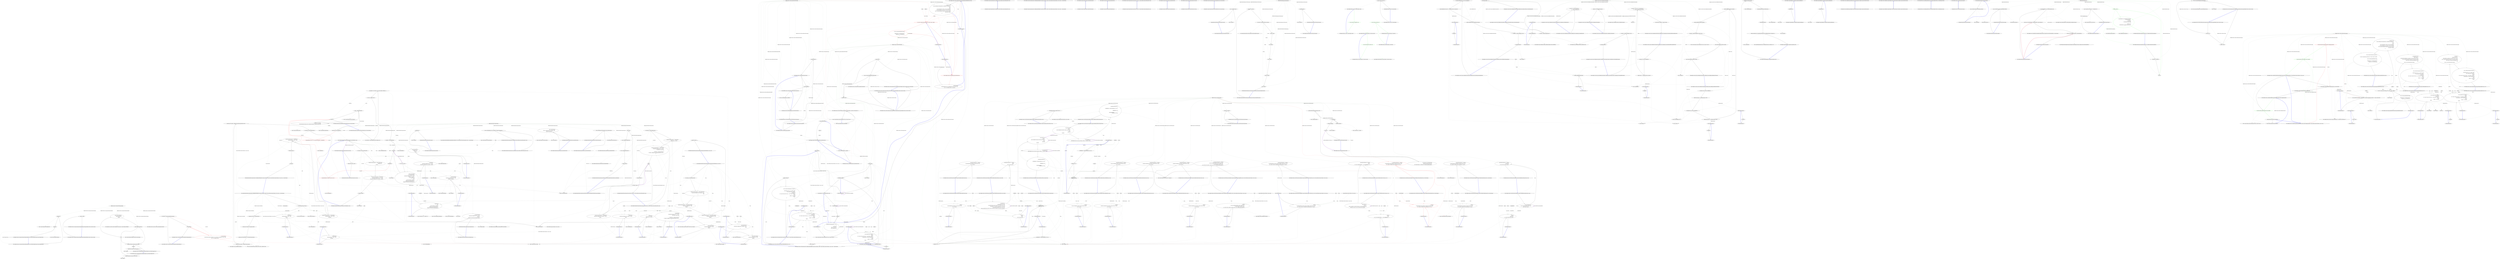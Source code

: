 digraph  {
n30 [label="HangFire.SqlServer.Components.ExpirationManager", span=""];
n0 [cluster="HangFire.SqlServer.Components.ExpirationManager.ExpirationManager(HangFire.SqlServer.SqlServerStorage)", label="Entry HangFire.SqlServer.Components.ExpirationManager.ExpirationManager(HangFire.SqlServer.SqlServerStorage)", span="26-26"];
n1 [cluster="HangFire.SqlServer.Components.ExpirationManager.ExpirationManager(HangFire.SqlServer.SqlServerStorage)", label="_storage = storage", span="28-28"];
n2 [cluster="HangFire.SqlServer.Components.ExpirationManager.ExpirationManager(HangFire.SqlServer.SqlServerStorage)", label="Exit HangFire.SqlServer.Components.ExpirationManager.ExpirationManager(HangFire.SqlServer.SqlServerStorage)", span="26-26"];
n3 [cluster="HangFire.SqlServer.Components.ExpirationManager.RemoveExpiredRecords()", label="Entry HangFire.SqlServer.Components.ExpirationManager.RemoveExpiredRecords()", span="31-31"];
n4 [cluster="HangFire.SqlServer.Components.ExpirationManager.RemoveExpiredRecords()", label="var connection = _storage.CreateAndOpenConnection()", span="33-33"];
n5 [cluster="HangFire.SqlServer.Components.ExpirationManager.RemoveExpiredRecords()", label=ProcessedTables, span="35-35"];
n8 [cluster="HangFire.SqlServer.SqlServerStorage.CreateAndOpenConnection()", label="Entry HangFire.SqlServer.SqlServerStorage.CreateAndOpenConnection()", span="81-81"];
n6 [cluster="HangFire.SqlServer.Components.ExpirationManager.RemoveExpiredRecords()", color=red, community=0, label="0: connection.Execute(\r\n                        String.Format(@''delete from HangFire.[{0}] with (tablock) where ExpireAt < @now'', table),\r\n                        new { now = DateTime.UtcNow })", span="37-39"];
n7 [cluster="HangFire.SqlServer.Components.ExpirationManager.RemoveExpiredRecords()", label="Exit HangFire.SqlServer.Components.ExpirationManager.RemoveExpiredRecords()", span="31-31"];
n9 [cluster="string.Format(string, object)", label="Entry string.Format(string, object)", span="0-0"];
n10 [cluster="Unk.Execute", label="Entry Unk.Execute", span=""];
n11 [cluster="HangFire.SqlServer.Components.ExpirationManager.HangFire.Server.IThreadWrappable.Work()", label="Entry HangFire.SqlServer.Components.ExpirationManager.HangFire.Server.IThreadWrappable.Work()", span="44-44"];
n12 [cluster="HangFire.SqlServer.Components.ExpirationManager.HangFire.Server.IThreadWrappable.Work()", label="Logger.Info(''Expiration manager has been started.'')", span="48-48"];
n13 [cluster="HangFire.SqlServer.Components.ExpirationManager.HangFire.Server.IThreadWrappable.Work()", label=true, span="50-50"];
n20 [cluster="Unk.Info", label="Entry Unk.Info", span=""];
n14 [cluster="HangFire.SqlServer.Components.ExpirationManager.HangFire.Server.IThreadWrappable.Work()", label="JobServer.RetryOnException(\r\n                        RemoveExpiredRecords,\r\n                        _stopped)", span="52-54"];
n16 [cluster="HangFire.SqlServer.Components.ExpirationManager.HangFire.Server.IThreadWrappable.Work()", label="Logger.Info(''Expiration manager has been stopped.'')", span="62-62"];
n15 [cluster="HangFire.SqlServer.Components.ExpirationManager.HangFire.Server.IThreadWrappable.Work()", label="_stopped.WaitOne(CheckInterval)", span="56-56"];
n21 [cluster="HangFire.Server.JobServer.RetryOnException(System.Action, System.Threading.WaitHandle)", label="Entry HangFire.Server.JobServer.RetryOnException(System.Action, System.Threading.WaitHandle)", span="151-151"];
n22 [cluster="System.Threading.WaitHandle.WaitOne(System.TimeSpan)", label="Entry System.Threading.WaitHandle.WaitOne(System.TimeSpan)", span="0-0"];
n17 [cluster="HangFire.SqlServer.Components.ExpirationManager.HangFire.Server.IThreadWrappable.Work()", label=Exception, span="64-64"];
n19 [cluster="HangFire.SqlServer.Components.ExpirationManager.HangFire.Server.IThreadWrappable.Work()", label="Exit HangFire.SqlServer.Components.ExpirationManager.HangFire.Server.IThreadWrappable.Work()", span="44-44"];
n18 [cluster="HangFire.SqlServer.Components.ExpirationManager.HangFire.Server.IThreadWrappable.Work()", label="Logger.Fatal(''Unexpected exception caught.'', ex)", span="66-66"];
n23 [cluster="Unk.Fatal", label="Entry Unk.Fatal", span=""];
n24 [cluster="HangFire.SqlServer.Components.ExpirationManager.HangFire.Server.IThreadWrappable.Dispose(System.Threading.Thread)", label="Entry HangFire.SqlServer.Components.ExpirationManager.HangFire.Server.IThreadWrappable.Dispose(System.Threading.Thread)", span="70-70"];
n25 [cluster="HangFire.SqlServer.Components.ExpirationManager.HangFire.Server.IThreadWrappable.Dispose(System.Threading.Thread)", label="_stopped.Set()", span="72-72"];
n26 [cluster="HangFire.SqlServer.Components.ExpirationManager.HangFire.Server.IThreadWrappable.Dispose(System.Threading.Thread)", label="thread.Join()", span="73-73"];
n28 [cluster="System.Threading.EventWaitHandle.Set()", label="Entry System.Threading.EventWaitHandle.Set()", span="0-0"];
n27 [cluster="HangFire.SqlServer.Components.ExpirationManager.HangFire.Server.IThreadWrappable.Dispose(System.Threading.Thread)", label="Exit HangFire.SqlServer.Components.ExpirationManager.HangFire.Server.IThreadWrappable.Dispose(System.Threading.Thread)", span="70-70"];
n29 [cluster="System.Threading.Thread.Join()", label="Entry System.Threading.Thread.Join()", span="0-0"];
m1_2 [cluster="HangFire.Storage.IStorageConnection.CreateFetcher(System.Collections.Generic.IEnumerable<string>)", file="IStorageConnection.cs", label="Entry HangFire.Storage.IStorageConnection.CreateFetcher(System.Collections.Generic.IEnumerable<string>)", span="9-9"];
m1_3 [cluster="HangFire.Storage.IStorageConnection.CreateFetcher(System.Collections.Generic.IEnumerable<string>)", file="IStorageConnection.cs", label="Exit HangFire.Storage.IStorageConnection.CreateFetcher(System.Collections.Generic.IEnumerable<string>)", span="9-9"];
m1_6 [cluster="HangFire.Storage.IStorageConnection.CreateExpiredJob(HangFire.Storage.InvocationData, string[], System.Collections.Generic.IDictionary<string, string>, System.TimeSpan)", file="IStorageConnection.cs", label="Entry HangFire.Storage.IStorageConnection.CreateExpiredJob(HangFire.Storage.InvocationData, string[], System.Collections.Generic.IDictionary<string, string>, System.TimeSpan)", span="17-17"];
m1_7 [cluster="HangFire.Storage.IStorageConnection.CreateExpiredJob(HangFire.Storage.InvocationData, string[], System.Collections.Generic.IDictionary<string, string>, System.TimeSpan)", file="IStorageConnection.cs", label="Exit HangFire.Storage.IStorageConnection.CreateExpiredJob(HangFire.Storage.InvocationData, string[], System.Collections.Generic.IDictionary<string, string>, System.TimeSpan)", span="17-17"];
m1_0 [cluster="HangFire.Storage.IStorageConnection.CreateWriteTransaction()", file="IStorageConnection.cs", label="Entry HangFire.Storage.IStorageConnection.CreateWriteTransaction()", span="8-8"];
m1_1 [cluster="HangFire.Storage.IStorageConnection.CreateWriteTransaction()", file="IStorageConnection.cs", label="Exit HangFire.Storage.IStorageConnection.CreateWriteTransaction()", span="8-8"];
m1_12 [cluster="HangFire.Storage.IStorageConnection.Heartbeat(string)", file="IStorageConnection.cs", label="Entry HangFire.Storage.IStorageConnection.Heartbeat(string)", span="25-25"];
m1_13 [cluster="HangFire.Storage.IStorageConnection.Heartbeat(string)", file="IStorageConnection.cs", label="Exit HangFire.Storage.IStorageConnection.Heartbeat(string)", span="25-25"];
m1_8 [cluster="HangFire.Storage.IStorageConnection.AnnounceServer(string, int, System.Collections.Generic.IEnumerable<string>)", file="IStorageConnection.cs", label="Entry HangFire.Storage.IStorageConnection.AnnounceServer(string, int, System.Collections.Generic.IEnumerable<string>)", span="23-23"];
m1_9 [cluster="HangFire.Storage.IStorageConnection.AnnounceServer(string, int, System.Collections.Generic.IEnumerable<string>)", file="IStorageConnection.cs", label="Exit HangFire.Storage.IStorageConnection.AnnounceServer(string, int, System.Collections.Generic.IEnumerable<string>)", span="23-23"];
m1_4 [cluster="HangFire.Storage.IStorageConnection.AcquireJobLock(string)", file="IStorageConnection.cs", label="Entry HangFire.Storage.IStorageConnection.AcquireJobLock(string)", span="11-11"];
m1_5 [cluster="HangFire.Storage.IStorageConnection.AcquireJobLock(string)", file="IStorageConnection.cs", label="Exit HangFire.Storage.IStorageConnection.AcquireJobLock(string)", span="11-11"];
m1_10 [cluster="HangFire.Storage.IStorageConnection.RemoveServer(string)", file="IStorageConnection.cs", label="Entry HangFire.Storage.IStorageConnection.RemoveServer(string)", span="24-24"];
m1_11 [cluster="HangFire.Storage.IStorageConnection.RemoveServer(string)", file="IStorageConnection.cs", label="Exit HangFire.Storage.IStorageConnection.RemoveServer(string)", span="24-24"];
m1_14 [cluster="HangFire.Storage.IStorageConnection.RemoveTimedOutServers(System.TimeSpan)", file="IStorageConnection.cs", label="Entry HangFire.Storage.IStorageConnection.RemoveTimedOutServers(System.TimeSpan)", span="26-26"];
m1_15 [cluster="HangFire.Storage.IStorageConnection.RemoveTimedOutServers(System.TimeSpan)", file="IStorageConnection.cs", label="Exit HangFire.Storage.IStorageConnection.RemoveTimedOutServers(System.TimeSpan)", span="26-26"];
m4_13 [cluster="Unk.Commit", file="RedisAtomicWriteTransaction.cs", label="Entry Unk.Commit", span=""];
m4_17 [cluster="Unk.Dispose", file="RedisAtomicWriteTransaction.cs", label="Entry Unk.Dispose", span=""];
m4_0 [cluster="HangFire.Redis.RedisAtomicWriteTransaction.RedisAtomicWriteTransaction(IRedisTransaction)", file="RedisAtomicWriteTransaction.cs", label="Entry HangFire.Redis.RedisAtomicWriteTransaction.RedisAtomicWriteTransaction(IRedisTransaction)", span="9-9"];
m4_1 [cluster="HangFire.Redis.RedisAtomicWriteTransaction.RedisAtomicWriteTransaction(IRedisTransaction)", file="RedisAtomicWriteTransaction.cs", label="_transaction = transaction", span="11-11"];
m4_2 [cluster="HangFire.Redis.RedisAtomicWriteTransaction.RedisAtomicWriteTransaction(IRedisTransaction)", file="RedisAtomicWriteTransaction.cs", label="var storage = new RedisStoredValues(_transaction)", span="13-13"];
m4_3 [cluster="HangFire.Redis.RedisAtomicWriteTransaction.RedisAtomicWriteTransaction(IRedisTransaction)", file="RedisAtomicWriteTransaction.cs", label="Values = storage", span="15-15"];
m4_4 [cluster="HangFire.Redis.RedisAtomicWriteTransaction.RedisAtomicWriteTransaction(IRedisTransaction)", file="RedisAtomicWriteTransaction.cs", label="Sets = storage", span="16-16"];
m4_5 [cluster="HangFire.Redis.RedisAtomicWriteTransaction.RedisAtomicWriteTransaction(IRedisTransaction)", file="RedisAtomicWriteTransaction.cs", label="Lists = storage", span="17-17"];
m4_6 [cluster="HangFire.Redis.RedisAtomicWriteTransaction.RedisAtomicWriteTransaction(IRedisTransaction)", file="RedisAtomicWriteTransaction.cs", label="Queues = storage", span="18-18"];
m4_7 [cluster="HangFire.Redis.RedisAtomicWriteTransaction.RedisAtomicWriteTransaction(IRedisTransaction)", file="RedisAtomicWriteTransaction.cs", label="Jobs = storage", span="19-19"];
m4_8 [cluster="HangFire.Redis.RedisAtomicWriteTransaction.RedisAtomicWriteTransaction(IRedisTransaction)", file="RedisAtomicWriteTransaction.cs", label="Exit HangFire.Redis.RedisAtomicWriteTransaction.RedisAtomicWriteTransaction(IRedisTransaction)", span="9-9"];
m4_14 [cluster="HangFire.Redis.RedisAtomicWriteTransaction.Dispose()", file="RedisAtomicWriteTransaction.cs", label="Entry HangFire.Redis.RedisAtomicWriteTransaction.Dispose()", span="33-33"];
m4_15 [cluster="HangFire.Redis.RedisAtomicWriteTransaction.Dispose()", file="RedisAtomicWriteTransaction.cs", label="_transaction.Dispose()", span="35-35"];
m4_16 [cluster="HangFire.Redis.RedisAtomicWriteTransaction.Dispose()", file="RedisAtomicWriteTransaction.cs", label="Exit HangFire.Redis.RedisAtomicWriteTransaction.Dispose()", span="33-33"];
m4_10 [cluster="HangFire.Redis.RedisAtomicWriteTransaction.Commit()", file="RedisAtomicWriteTransaction.cs", label="Entry HangFire.Redis.RedisAtomicWriteTransaction.Commit()", span="28-28"];
m4_11 [cluster="HangFire.Redis.RedisAtomicWriteTransaction.Commit()", file="RedisAtomicWriteTransaction.cs", label="return _transaction.Commit();", span="30-30"];
m4_12 [cluster="HangFire.Redis.RedisAtomicWriteTransaction.Commit()", file="RedisAtomicWriteTransaction.cs", label="Exit HangFire.Redis.RedisAtomicWriteTransaction.Commit()", span="28-28"];
m4_9 [cluster="HangFire.Redis.RedisStoredValues.RedisStoredValues(IRedisTransaction)", file="RedisAtomicWriteTransaction.cs", label="Entry HangFire.Redis.RedisStoredValues.RedisStoredValues(IRedisTransaction)", span="15-15"];
m4_18 [file="RedisAtomicWriteTransaction.cs", label="HangFire.Redis.RedisAtomicWriteTransaction", span=""];
m5_133 [cluster="Unk.FromNullableStringTimestamp", file="RedisStorageConnection.cs", label="Entry Unk.FromNullableStringTimestamp", span=""];
m5_20 [cluster="HangFire.Redis.RedisJobFetcher.RedisJobFetcher(IRedisClient, System.Collections.Generic.IEnumerable<string>, System.TimeSpan)", file="RedisStorageConnection.cs", label="Entry HangFire.Redis.RedisJobFetcher.RedisJobFetcher(IRedisClient, System.Collections.Generic.IEnumerable<string>, System.TimeSpan)", span="17-17"];
m5_51 [cluster="Unk.SetRangeInHash", file="RedisStorageConnection.cs", label="Entry Unk.SetRangeInHash", span=""];
m5_7 [cluster="HangFire.Redis.RedisStoredSets.RedisStoredSets(IRedisClient)", file="RedisStorageConnection.cs", label="Entry HangFire.Redis.RedisStoredSets.RedisStoredSets(IRedisClient)", span="11-11"];
m5_15 [cluster="RedisAtomicWriteTransaction.cstr", file="RedisStorageConnection.cs", label="Entry RedisAtomicWriteTransaction.cstr", span=""];
m5_26 [cluster="System.TimeSpan.FromMinutes(double)", file="RedisStorageConnection.cs", label="Entry System.TimeSpan.FromMinutes(double)", span="0-0"];
m5_12 [cluster="HangFire.Redis.RedisStorageConnection.CreateWriteTransaction()", file="RedisStorageConnection.cs", label="Entry HangFire.Redis.RedisStorageConnection.CreateWriteTransaction()", span="31-31"];
m5_13 [cluster="HangFire.Redis.RedisStorageConnection.CreateWriteTransaction()", file="RedisStorageConnection.cs", label="return new RedisAtomicWriteTransaction(_redis.CreateTransaction());", span="33-33"];
m5_14 [cluster="HangFire.Redis.RedisStorageConnection.CreateWriteTransaction()", file="RedisStorageConnection.cs", label="Exit HangFire.Redis.RedisStorageConnection.CreateWriteTransaction()", span="31-31"];
m5_132 [cluster="Unk.FromStringTimestamp", file="RedisStorageConnection.cs", label="Entry Unk.FromStringTimestamp", span=""];
m5_98 [cluster="Unk.SetEntryInHash", file="RedisStorageConnection.cs", label="Entry Unk.SetEntryInHash", span=""];
m5_68 [cluster="Unk.AddItemToSet", file="RedisStorageConnection.cs", label="Entry Unk.AddItemToSet", span=""];
m5_149 [cluster="Unk.RemoveEntryFromHash", file="RedisStorageConnection.cs", label="Entry Unk.RemoveEntryFromHash", span=""];
m5_94 [cluster="Unk.RemoveEntry", file="RedisStorageConnection.cs", label="Entry Unk.RemoveEntry", span=""];
m5_37 [cluster="HangFire.Redis.RedisStorageConnection.CreateExpiredJob(HangFire.Storage.InvocationData, string[], System.Collections.Generic.IDictionary<string, string>, System.TimeSpan)", file="RedisStorageConnection.cs", label="transaction.QueueCommand(x => x.ExpireEntryIn(\r\n                    String.Format(Prefix + ''job:{0}'', jobId),\r\n                    expireIn))", span="72-74"];
m5_28 [cluster="HangFire.Redis.RedisStorageConnection.CreateExpiredJob(HangFire.Storage.InvocationData, string[], System.Collections.Generic.IDictionary<string, string>, System.TimeSpan)", file="RedisStorageConnection.cs", label="Entry HangFire.Redis.RedisStorageConnection.CreateExpiredJob(HangFire.Storage.InvocationData, string[], System.Collections.Generic.IDictionary<string, string>, System.TimeSpan)", span="52-52"];
m5_29 [cluster="HangFire.Redis.RedisStorageConnection.CreateExpiredJob(HangFire.Storage.InvocationData, string[], System.Collections.Generic.IDictionary<string, string>, System.TimeSpan)", file="RedisStorageConnection.cs", label="var jobId = Guid.NewGuid().ToString()", span="58-58"];
m5_30 [cluster="HangFire.Redis.RedisStorageConnection.CreateExpiredJob(HangFire.Storage.InvocationData, string[], System.Collections.Generic.IDictionary<string, string>, System.TimeSpan)", file="RedisStorageConnection.cs", label="parameters.Add(''Type'', invocationData.Type)", span="60-60"];
m5_31 [cluster="HangFire.Redis.RedisStorageConnection.CreateExpiredJob(HangFire.Storage.InvocationData, string[], System.Collections.Generic.IDictionary<string, string>, System.TimeSpan)", file="RedisStorageConnection.cs", label="parameters.Add(''Method'', invocationData.Method)", span="61-61"];
m5_32 [cluster="HangFire.Redis.RedisStorageConnection.CreateExpiredJob(HangFire.Storage.InvocationData, string[], System.Collections.Generic.IDictionary<string, string>, System.TimeSpan)", file="RedisStorageConnection.cs", label="parameters.Add(''ParameterTypes'', invocationData.ParameterTypes)", span="62-62"];
m5_33 [cluster="HangFire.Redis.RedisStorageConnection.CreateExpiredJob(HangFire.Storage.InvocationData, string[], System.Collections.Generic.IDictionary<string, string>, System.TimeSpan)", file="RedisStorageConnection.cs", label="parameters.Add(''Arguments'', JobHelper.ToJson(arguments))", span="63-63"];
m5_34 [cluster="HangFire.Redis.RedisStorageConnection.CreateExpiredJob(HangFire.Storage.InvocationData, string[], System.Collections.Generic.IDictionary<string, string>, System.TimeSpan)", file="RedisStorageConnection.cs", label="parameters.Add(''CreatedAt'', JobHelper.ToStringTimestamp(DateTime.UtcNow))", span="64-64"];
m5_36 [cluster="HangFire.Redis.RedisStorageConnection.CreateExpiredJob(HangFire.Storage.InvocationData, string[], System.Collections.Generic.IDictionary<string, string>, System.TimeSpan)", file="RedisStorageConnection.cs", label="transaction.QueueCommand(x => x.SetRangeInHash(\r\n                    String.Format(Prefix + ''job:{0}'', jobId),\r\n                    parameters))", span="68-70"];
m5_39 [cluster="HangFire.Redis.RedisStorageConnection.CreateExpiredJob(HangFire.Storage.InvocationData, string[], System.Collections.Generic.IDictionary<string, string>, System.TimeSpan)", file="RedisStorageConnection.cs", label="return jobId;", span="80-80"];
m5_35 [cluster="HangFire.Redis.RedisStorageConnection.CreateExpiredJob(HangFire.Storage.InvocationData, string[], System.Collections.Generic.IDictionary<string, string>, System.TimeSpan)", file="RedisStorageConnection.cs", label="var transaction = _redis.CreateTransaction()", span="66-66"];
m5_38 [cluster="HangFire.Redis.RedisStorageConnection.CreateExpiredJob(HangFire.Storage.InvocationData, string[], System.Collections.Generic.IDictionary<string, string>, System.TimeSpan)", file="RedisStorageConnection.cs", label="transaction.Commit()", span="77-77"];
m5_40 [cluster="HangFire.Redis.RedisStorageConnection.CreateExpiredJob(HangFire.Storage.InvocationData, string[], System.Collections.Generic.IDictionary<string, string>, System.TimeSpan)", file="RedisStorageConnection.cs", label="Exit HangFire.Redis.RedisStorageConnection.CreateExpiredJob(HangFire.Storage.InvocationData, string[], System.Collections.Generic.IDictionary<string, string>, System.TimeSpan)", span="52-52"];
m5_73 [cluster="int.ToString()", file="RedisStorageConnection.cs", label="Entry int.ToString()", span="0-0"];
m5_122 [cluster="Unk.InfoFormat", file="RedisStorageConnection.cs", label="Entry Unk.InfoFormat", span=""];
m5_21 [cluster="System.TimeSpan.FromSeconds(double)", file="RedisStorageConnection.cs", label="Entry System.TimeSpan.FromSeconds(double)", span="0-0"];
m5_55 [cluster="Unk.ExpireEntryIn", file="RedisStorageConnection.cs", label="Entry Unk.ExpireEntryIn", span=""];
m5_96 [cluster="HangFire.Redis.RedisStorageConnection.Heartbeat(string)", file="RedisStorageConnection.cs", label="_redis.SetEntryInHash(\r\n                String.Format(''hangfire:server:{0}'', serverId),\r\n                ''Heartbeat'',\r\n                JobHelper.ToStringTimestamp(DateTime.UtcNow))", span="133-136"];
m5_95 [cluster="HangFire.Redis.RedisStorageConnection.Heartbeat(string)", file="RedisStorageConnection.cs", label="Entry HangFire.Redis.RedisStorageConnection.Heartbeat(string)", span="131-131"];
m5_97 [cluster="HangFire.Redis.RedisStorageConnection.Heartbeat(string)", file="RedisStorageConnection.cs", label="Exit HangFire.Redis.RedisStorageConnection.Heartbeat(string)", span="131-131"];
m5_0 [cluster="HangFire.Redis.RedisStorageConnection.RedisStorageConnection(HangFire.Redis.RedisStorage, IRedisClient)", file="RedisStorageConnection.cs", label="Entry HangFire.Redis.RedisStorageConnection.RedisStorageConnection(HangFire.Redis.RedisStorage, IRedisClient)", span="17-17"];
m5_1 [cluster="HangFire.Redis.RedisStorageConnection.RedisStorageConnection(HangFire.Redis.RedisStorage, IRedisClient)", file="RedisStorageConnection.cs", label="_redis = redis", span="19-19"];
m5_2 [cluster="HangFire.Redis.RedisStorageConnection.RedisStorageConnection(HangFire.Redis.RedisStorage, IRedisClient)", file="RedisStorageConnection.cs", label="Jobs = new RedisStoredJobs(redis)", span="21-21"];
m5_3 [cluster="HangFire.Redis.RedisStorageConnection.RedisStorageConnection(HangFire.Redis.RedisStorage, IRedisClient)", file="RedisStorageConnection.cs", label="Sets = new RedisStoredSets(redis)", span="22-22"];
m5_4 [cluster="HangFire.Redis.RedisStorageConnection.RedisStorageConnection(HangFire.Redis.RedisStorage, IRedisClient)", file="RedisStorageConnection.cs", label="Storage = storage", span="23-23"];
m5_5 [cluster="HangFire.Redis.RedisStorageConnection.RedisStorageConnection(HangFire.Redis.RedisStorage, IRedisClient)", file="RedisStorageConnection.cs", label="Exit HangFire.Redis.RedisStorageConnection.RedisStorageConnection(HangFire.Redis.RedisStorage, IRedisClient)", span="17-17"];
m5_139 [cluster="HangFire.Redis.RedisStorageConnection.RemoveFromDequeuedList(IRedisClient, string, string)", file="RedisStorageConnection.cs", label="transaction.QueueCommand(x => x.RemoveEntryFromHash(\r\n                    String.Format(''hangfire:job:{0}'', jobId),\r\n                    ''Checked''))", span="196-198"];
m5_135 [cluster="HangFire.Redis.RedisStorageConnection.RemoveFromDequeuedList(IRedisClient, string, string)", file="RedisStorageConnection.cs", label="Entry HangFire.Redis.RedisStorageConnection.RemoveFromDequeuedList(IRedisClient, string, string)", span="181-181"];
m5_136 [cluster="HangFire.Redis.RedisStorageConnection.RemoveFromDequeuedList(IRedisClient, string, string)", file="RedisStorageConnection.cs", label="var transaction = redis.CreateTransaction()", span="186-186"];
m5_137 [cluster="HangFire.Redis.RedisStorageConnection.RemoveFromDequeuedList(IRedisClient, string, string)", file="RedisStorageConnection.cs", label="transaction.QueueCommand(x => x.RemoveItemFromList(\r\n                    String.Format(''hangfire:queue:{0}:dequeued'', queue),\r\n                    jobId,\r\n                    -1))", span="188-191"];
m5_138 [cluster="HangFire.Redis.RedisStorageConnection.RemoveFromDequeuedList(IRedisClient, string, string)", file="RedisStorageConnection.cs", label="transaction.QueueCommand(x => x.RemoveEntryFromHash(\r\n                    String.Format(''hangfire:job:{0}'', jobId),\r\n                    ''Fetched''))", span="193-195"];
m5_140 [cluster="HangFire.Redis.RedisStorageConnection.RemoveFromDequeuedList(IRedisClient, string, string)", file="RedisStorageConnection.cs", label="transaction.Commit()", span="200-200"];
m5_141 [cluster="HangFire.Redis.RedisStorageConnection.RemoveFromDequeuedList(IRedisClient, string, string)", file="RedisStorageConnection.cs", label="Exit HangFire.Redis.RedisStorageConnection.RemoveFromDequeuedList(IRedisClient, string, string)", span="181-181"];
m5_42 [cluster="System.Guid.ToString()", file="RedisStorageConnection.cs", label="Entry System.Guid.ToString()", span="0-0"];
m5_117 [cluster="Unk.Flush", file="RedisStorageConnection.cs", label="Entry Unk.Flush", span=""];
m5_134 [cluster="Unk.Add", file="RedisStorageConnection.cs", label="Entry Unk.Add", span=""];
m5_121 [cluster="System.DateTime.Add(System.TimeSpan)", file="RedisStorageConnection.cs", label="Entry System.DateTime.Add(System.TimeSpan)", span="0-0"];
m5_72 [cluster="System.Collections.Generic.Dictionary<TKey, TValue>.Dictionary()", file="RedisStorageConnection.cs", label="Entry System.Collections.Generic.Dictionary<TKey, TValue>.Dictionary()", span="0-0"];
m5_56 [cluster="HangFire.Redis.RedisStorageConnection.AnnounceServer(string, int, System.Collections.Generic.IEnumerable<string>)", file="RedisStorageConnection.cs", label="Entry HangFire.Redis.RedisStorageConnection.AnnounceServer(string, int, System.Collections.Generic.IEnumerable<string>)", span="83-83"];
m5_57 [cluster="HangFire.Redis.RedisStorageConnection.AnnounceServer(string, int, System.Collections.Generic.IEnumerable<string>)", file="RedisStorageConnection.cs", label="var transaction = _redis.CreateTransaction()", span="85-85"];
m5_58 [cluster="HangFire.Redis.RedisStorageConnection.AnnounceServer(string, int, System.Collections.Generic.IEnumerable<string>)", file="RedisStorageConnection.cs", label="transaction.QueueCommand(x => x.AddItemToSet(\r\n                    ''hangfire:servers'', serverId))", span="87-88"];
m5_59 [cluster="HangFire.Redis.RedisStorageConnection.AnnounceServer(string, int, System.Collections.Generic.IEnumerable<string>)", file="RedisStorageConnection.cs", label="transaction.QueueCommand(x => x.SetRangeInHash(\r\n                    String.Format(''hangfire:server:{0}'', serverId),\r\n                    new Dictionary<string, string>\r\n                        {\r\n                            { ''WorkerCount'', workerCount.ToString() },\r\n                            { ''StartedAt'', JobHelper.ToStringTimestamp(DateTime.UtcNow) },\r\n                        }))", span="90-96"];
m5_60 [cluster="HangFire.Redis.RedisStorageConnection.AnnounceServer(string, int, System.Collections.Generic.IEnumerable<string>)", file="RedisStorageConnection.cs", label=queues, span="98-98"];
m5_62 [cluster="HangFire.Redis.RedisStorageConnection.AnnounceServer(string, int, System.Collections.Generic.IEnumerable<string>)", file="RedisStorageConnection.cs", label="transaction.QueueCommand(x => x.AddItemToList(\r\n                        String.Format(''hangfire:server:{0}:queues'', serverId),\r\n                        queue1))", span="101-103"];
m5_63 [cluster="HangFire.Redis.RedisStorageConnection.AnnounceServer(string, int, System.Collections.Generic.IEnumerable<string>)", file="RedisStorageConnection.cs", label="transaction.Commit()", span="106-106"];
m5_61 [cluster="HangFire.Redis.RedisStorageConnection.AnnounceServer(string, int, System.Collections.Generic.IEnumerable<string>)", file="RedisStorageConnection.cs", label="var queue1 = queue", span="100-100"];
m5_64 [cluster="HangFire.Redis.RedisStorageConnection.AnnounceServer(string, int, System.Collections.Generic.IEnumerable<string>)", file="RedisStorageConnection.cs", label="Exit HangFire.Redis.RedisStorageConnection.AnnounceServer(string, int, System.Collections.Generic.IEnumerable<string>)", span="83-83"];
m5_99 [cluster="HangFire.Redis.RedisStorageConnection.RemoveTimedOutServers(System.TimeSpan)", file="RedisStorageConnection.cs", label="Entry HangFire.Redis.RedisStorageConnection.RemoveTimedOutServers(System.TimeSpan)", span="139-139"];
m5_100 [cluster="HangFire.Redis.RedisStorageConnection.RemoveTimedOutServers(System.TimeSpan)", file="RedisStorageConnection.cs", label="var serverNames = _redis.GetAllItemsFromSet(''hangfire:servers'')", span="141-141"];
m5_111 [cluster="HangFire.Redis.RedisStorageConnection.RemoveTimedOutServers(System.TimeSpan)", file="RedisStorageConnection.cs", label="utcNow > maxTime.Add(timeOut)", span="173-173"];
m5_101 [cluster="HangFire.Redis.RedisStorageConnection.RemoveTimedOutServers(System.TimeSpan)", file="RedisStorageConnection.cs", label="var heartbeats = new Dictionary<string, Tuple<DateTime, DateTime?>>()", span="142-142"];
m5_104 [cluster="HangFire.Redis.RedisStorageConnection.RemoveTimedOutServers(System.TimeSpan)", file="RedisStorageConnection.cs", label=serverNames, span="148-148"];
m5_102 [cluster="HangFire.Redis.RedisStorageConnection.RemoveTimedOutServers(System.TimeSpan)", file="RedisStorageConnection.cs", label="var utcNow = DateTime.UtcNow", span="144-144"];
m5_106 [cluster="HangFire.Redis.RedisStorageConnection.RemoveTimedOutServers(System.TimeSpan)", file="RedisStorageConnection.cs", label="pipeline.QueueCommand(\r\n                        x => x.GetValuesFromHash(\r\n                            String.Format(''hangfire:server:{0}'', name),\r\n                            ''StartedAt'', ''Heartbeat''),\r\n                        x => heartbeats.Add(\r\n                            name,\r\n                            new Tuple<DateTime, DateTime?>(\r\n                                JobHelper.FromStringTimestamp(x[0]),\r\n                                JobHelper.FromNullableStringTimestamp(x[1]))))", span="152-160"];
m5_109 [cluster="HangFire.Redis.RedisStorageConnection.RemoveTimedOutServers(System.TimeSpan)", file="RedisStorageConnection.cs", label=heartbeats, span="168-168"];
m5_103 [cluster="HangFire.Redis.RedisStorageConnection.RemoveTimedOutServers(System.TimeSpan)", file="RedisStorageConnection.cs", label="var pipeline = _redis.CreatePipeline()", span="146-146"];
m5_107 [cluster="HangFire.Redis.RedisStorageConnection.RemoveTimedOutServers(System.TimeSpan)", file="RedisStorageConnection.cs", label="pipeline.Flush()", span="163-163"];
m5_105 [cluster="HangFire.Redis.RedisStorageConnection.RemoveTimedOutServers(System.TimeSpan)", file="RedisStorageConnection.cs", label="var name = serverName", span="150-150"];
m5_108 [cluster="HangFire.Redis.RedisStorageConnection.RemoveTimedOutServers(System.TimeSpan)", color=red, community=0, file="RedisStorageConnection.cs", label="0: Logger.DebugFormat(''Looking for timed out servers...'')", span="166-166"];
m5_110 [cluster="HangFire.Redis.RedisStorageConnection.RemoveTimedOutServers(System.TimeSpan)", file="RedisStorageConnection.cs", label="var maxTime = new DateTime(\r\n                    Math.Max(heartbeat.Value.Item1.Ticks, (heartbeat.Value.Item2 ?? DateTime.MinValue).Ticks))", span="170-171"];
m5_112 [cluster="HangFire.Redis.RedisStorageConnection.RemoveTimedOutServers(System.TimeSpan)", file="RedisStorageConnection.cs", label="RemoveServer(_redis, heartbeat.Key)", span="175-175"];
m5_113 [cluster="HangFire.Redis.RedisStorageConnection.RemoveTimedOutServers(System.TimeSpan)", color=red, community=0, file="RedisStorageConnection.cs", label="0: Logger.InfoFormat(''Server '{0}' was removed due to time out.'', heartbeat.Key)", span="176-176"];
m5_114 [cluster="HangFire.Redis.RedisStorageConnection.RemoveTimedOutServers(System.TimeSpan)", file="RedisStorageConnection.cs", label="Exit HangFire.Redis.RedisStorageConnection.RemoveTimedOutServers(System.TimeSpan)", span="139-139"];
m5_131 [cluster="System.Tuple<T1, T2>.Tuple(T1, T2)", file="RedisStorageConnection.cs", label="Entry System.Tuple<T1, T2>.Tuple(T1, T2)", span="0-0"];
m5_77 [cluster="Unk.AddItemToList", file="RedisStorageConnection.cs", label="Entry Unk.AddItemToList", span=""];
m5_11 [cluster="Unk.Dispose", file="RedisStorageConnection.cs", label="Entry Unk.Dispose", span=""];
m5_90 [cluster="Unk.RemoveItemFromSet", file="RedisStorageConnection.cs", label="Entry Unk.RemoveItemFromSet", span=""];
m5_119 [cluster="System.DateTime.DateTime(long)", file="RedisStorageConnection.cs", label="Entry System.DateTime.DateTime(long)", span="0-0"];
m5_120 [cluster="System.Math.Max(long, long)", file="RedisStorageConnection.cs", label="Entry System.Math.Max(long, long)", span="0-0"];
m5_8 [cluster="HangFire.Redis.RedisStorageConnection.Dispose()", file="RedisStorageConnection.cs", label="Entry HangFire.Redis.RedisStorageConnection.Dispose()", span="26-26"];
m5_9 [cluster="HangFire.Redis.RedisStorageConnection.Dispose()", file="RedisStorageConnection.cs", label="_redis.Dispose()", span="28-28"];
m5_10 [cluster="HangFire.Redis.RedisStorageConnection.Dispose()", file="RedisStorageConnection.cs", label="Exit HangFire.Redis.RedisStorageConnection.Dispose()", span="26-26"];
m5_6 [cluster="HangFire.Redis.RedisStoredJobs.RedisStoredJobs(IRedisClient)", file="RedisStorageConnection.cs", label="Entry HangFire.Redis.RedisStoredJobs.RedisStoredJobs(IRedisClient)", span="13-13"];
m5_150 [cluster="lambda expression", file="RedisStorageConnection.cs", label="Entry lambda expression", span="196-198"];
m5_49 [cluster="lambda expression", file="RedisStorageConnection.cs", label="x.SetRangeInHash(\r\n                    String.Format(Prefix + ''job:{0}'', jobId),\r\n                    parameters)", span="68-70"];
m5_53 [cluster="lambda expression", file="RedisStorageConnection.cs", label="x.ExpireEntryIn(\r\n                    String.Format(Prefix + ''job:{0}'', jobId),\r\n                    expireIn)", span="72-74"];
m5_48 [cluster="lambda expression", file="RedisStorageConnection.cs", label="Entry lambda expression", span="68-70"];
m5_52 [cluster="lambda expression", file="RedisStorageConnection.cs", label="Entry lambda expression", span="72-74"];
m5_50 [cluster="lambda expression", file="RedisStorageConnection.cs", label="Exit lambda expression", span="68-70"];
m5_54 [cluster="lambda expression", file="RedisStorageConnection.cs", label="Exit lambda expression", span="72-74"];
m5_66 [cluster="lambda expression", file="RedisStorageConnection.cs", label="x.AddItemToSet(\r\n                    ''hangfire:servers'', serverId)", span="87-88"];
m5_70 [cluster="lambda expression", file="RedisStorageConnection.cs", label="x.SetRangeInHash(\r\n                    String.Format(''hangfire:server:{0}'', serverId),\r\n                    new Dictionary<string, string>\r\n                        {\r\n                            { ''WorkerCount'', workerCount.ToString() },\r\n                            { ''StartedAt'', JobHelper.ToStringTimestamp(DateTime.UtcNow) },\r\n                        })", span="90-96"];
m5_75 [cluster="lambda expression", file="RedisStorageConnection.cs", label="x.AddItemToList(\r\n                        String.Format(''hangfire:server:{0}:queues'', serverId),\r\n                        queue1)", span="101-103"];
m5_65 [cluster="lambda expression", file="RedisStorageConnection.cs", label="Entry lambda expression", span="87-88"];
m5_69 [cluster="lambda expression", file="RedisStorageConnection.cs", label="Entry lambda expression", span="90-96"];
m5_74 [cluster="lambda expression", file="RedisStorageConnection.cs", label="Entry lambda expression", span="101-103"];
m5_67 [cluster="lambda expression", file="RedisStorageConnection.cs", label="Exit lambda expression", span="87-88"];
m5_71 [cluster="lambda expression", file="RedisStorageConnection.cs", label="Exit lambda expression", span="90-96"];
m5_76 [cluster="lambda expression", file="RedisStorageConnection.cs", label="Exit lambda expression", span="101-103"];
m5_88 [cluster="lambda expression", file="RedisStorageConnection.cs", label="x.RemoveItemFromSet(\r\n                    ''hangfire:servers'',\r\n                    serverId)", span="119-121"];
m5_92 [cluster="lambda expression", file="RedisStorageConnection.cs", label="x.RemoveEntry(\r\n                    String.Format(''hangfire:server:{0}'', serverId),\r\n                    String.Format(''hangfire:server:{0}:queues'', serverId))", span="123-125"];
m5_87 [cluster="lambda expression", file="RedisStorageConnection.cs", label="Entry lambda expression", span="119-121"];
m5_91 [cluster="lambda expression", file="RedisStorageConnection.cs", label="Entry lambda expression", span="123-125"];
m5_89 [cluster="lambda expression", file="RedisStorageConnection.cs", label="Exit lambda expression", span="119-121"];
m5_93 [cluster="lambda expression", file="RedisStorageConnection.cs", label="Exit lambda expression", span="123-125"];
m5_129 [cluster="lambda expression", file="RedisStorageConnection.cs", label="heartbeats.Add(\r\n                            name,\r\n                            new Tuple<DateTime, DateTime?>(\r\n                                JobHelper.FromStringTimestamp(x[0]),\r\n                                JobHelper.FromNullableStringTimestamp(x[1])))", span="156-160"];
m5_124 [cluster="lambda expression", file="RedisStorageConnection.cs", label="x.GetValuesFromHash(\r\n                            String.Format(''hangfire:server:{0}'', name),\r\n                            ''StartedAt'', ''Heartbeat'')", span="153-155"];
m5_123 [cluster="lambda expression", file="RedisStorageConnection.cs", label="Entry lambda expression", span="153-155"];
m5_128 [cluster="lambda expression", file="RedisStorageConnection.cs", label="Entry lambda expression", span="156-160"];
m5_125 [cluster="lambda expression", file="RedisStorageConnection.cs", label="Exit lambda expression", span="153-155"];
m5_130 [cluster="lambda expression", file="RedisStorageConnection.cs", label="Exit lambda expression", span="156-160"];
m5_143 [cluster="lambda expression", file="RedisStorageConnection.cs", label="x.RemoveItemFromList(\r\n                    String.Format(''hangfire:queue:{0}:dequeued'', queue),\r\n                    jobId,\r\n                    -1)", span="188-191"];
m5_147 [cluster="lambda expression", file="RedisStorageConnection.cs", label="x.RemoveEntryFromHash(\r\n                    String.Format(''hangfire:job:{0}'', jobId),\r\n                    ''Fetched'')", span="193-195"];
m5_151 [cluster="lambda expression", file="RedisStorageConnection.cs", label="x.RemoveEntryFromHash(\r\n                    String.Format(''hangfire:job:{0}'', jobId),\r\n                    ''Checked'')", span="196-198"];
m5_142 [cluster="lambda expression", file="RedisStorageConnection.cs", label="Entry lambda expression", span="188-191"];
m5_146 [cluster="lambda expression", file="RedisStorageConnection.cs", label="Entry lambda expression", span="193-195"];
m5_144 [cluster="lambda expression", file="RedisStorageConnection.cs", label="Exit lambda expression", span="188-191"];
m5_148 [cluster="lambda expression", file="RedisStorageConnection.cs", label="Exit lambda expression", span="193-195"];
m5_152 [cluster="lambda expression", file="RedisStorageConnection.cs", label="Exit lambda expression", span="196-198"];
m5_45 [cluster="HangFire.Common.JobHelper.ToStringTimestamp(System.DateTime)", file="RedisStorageConnection.cs", label="Entry HangFire.Common.JobHelper.ToStringTimestamp(System.DateTime)", span="46-46"];
m5_78 [cluster="HangFire.Redis.RedisStorageConnection.RemoveServer(string)", file="RedisStorageConnection.cs", label="Entry HangFire.Redis.RedisStorageConnection.RemoveServer(string)", span="110-110"];
m5_79 [cluster="HangFire.Redis.RedisStorageConnection.RemoveServer(string)", file="RedisStorageConnection.cs", label="RemoveServer(_redis, serverId)", span="112-112"];
m5_80 [cluster="HangFire.Redis.RedisStorageConnection.RemoveServer(string)", file="RedisStorageConnection.cs", label="Exit HangFire.Redis.RedisStorageConnection.RemoveServer(string)", span="110-110"];
m5_145 [cluster="Unk.RemoveItemFromList", file="RedisStorageConnection.cs", label="Entry Unk.RemoveItemFromList", span=""];
m5_116 [cluster="Unk.CreatePipeline", file="RedisStorageConnection.cs", label="Entry Unk.CreatePipeline", span=""];
m5_41 [cluster="System.Guid.NewGuid()", file="RedisStorageConnection.cs", label="Entry System.Guid.NewGuid()", span="0-0"];
m5_44 [cluster="HangFire.Common.JobHelper.ToJson(object)", file="RedisStorageConnection.cs", label="Entry HangFire.Common.JobHelper.ToJson(object)", span="23-23"];
m5_47 [cluster="Unk.Commit", file="RedisStorageConnection.cs", label="Entry Unk.Commit", span=""];
m5_115 [cluster="Unk.GetAllItemsFromSet", file="RedisStorageConnection.cs", label="Entry Unk.GetAllItemsFromSet", span=""];
m5_84 [cluster="HangFire.Redis.RedisStorageConnection.RemoveServer(IRedisClient, string)", file="RedisStorageConnection.cs", label="transaction.QueueCommand(x => x.RemoveEntry(\r\n                    String.Format(''hangfire:server:{0}'', serverId),\r\n                    String.Format(''hangfire:server:{0}:queues'', serverId)))", span="123-125"];
m5_81 [cluster="HangFire.Redis.RedisStorageConnection.RemoveServer(IRedisClient, string)", file="RedisStorageConnection.cs", label="Entry HangFire.Redis.RedisStorageConnection.RemoveServer(IRedisClient, string)", span="115-115"];
m5_82 [cluster="HangFire.Redis.RedisStorageConnection.RemoveServer(IRedisClient, string)", file="RedisStorageConnection.cs", label="var transaction = redis.CreateTransaction()", span="117-117"];
m5_83 [cluster="HangFire.Redis.RedisStorageConnection.RemoveServer(IRedisClient, string)", file="RedisStorageConnection.cs", label="transaction.QueueCommand(x => x.RemoveItemFromSet(\r\n                    ''hangfire:servers'',\r\n                    serverId))", span="119-121"];
m5_85 [cluster="HangFire.Redis.RedisStorageConnection.RemoveServer(IRedisClient, string)", file="RedisStorageConnection.cs", label="transaction.Commit()", span="127-127"];
m5_86 [cluster="HangFire.Redis.RedisStorageConnection.RemoveServer(IRedisClient, string)", file="RedisStorageConnection.cs", label="Exit HangFire.Redis.RedisStorageConnection.RemoveServer(IRedisClient, string)", span="115-115"];
m5_127 [cluster="Unk.GetValuesFromHash", file="RedisStorageConnection.cs", label="Entry Unk.GetValuesFromHash", span=""];
m5_126 [cluster="Unk.Format", file="RedisStorageConnection.cs", label="Entry Unk.Format", span=""];
m5_46 [cluster="Unk.QueueCommand", file="RedisStorageConnection.cs", label="Entry Unk.QueueCommand", span=""];
m5_118 [cluster="Unk.DebugFormat", file="RedisStorageConnection.cs", label="Entry Unk.DebugFormat", span=""];
m5_43 [cluster="System.Collections.Generic.IDictionary<TKey, TValue>.Add(TKey, TValue)", file="RedisStorageConnection.cs", label="Entry System.Collections.Generic.IDictionary<TKey, TValue>.Add(TKey, TValue)", span="0-0"];
m5_17 [cluster="HangFire.Redis.RedisStorageConnection.CreateFetcher(System.Collections.Generic.IEnumerable<string>)", file="RedisStorageConnection.cs", label="Entry HangFire.Redis.RedisStorageConnection.CreateFetcher(System.Collections.Generic.IEnumerable<string>)", span="36-36"];
m5_18 [cluster="HangFire.Redis.RedisStorageConnection.CreateFetcher(System.Collections.Generic.IEnumerable<string>)", file="RedisStorageConnection.cs", label="return new RedisJobFetcher(_redis, queueNames, TimeSpan.FromSeconds(1));", span="38-38"];
m5_19 [cluster="HangFire.Redis.RedisStorageConnection.CreateFetcher(System.Collections.Generic.IEnumerable<string>)", file="RedisStorageConnection.cs", label="Exit HangFire.Redis.RedisStorageConnection.CreateFetcher(System.Collections.Generic.IEnumerable<string>)", span="36-36"];
m5_22 [cluster="HangFire.Redis.RedisStorageConnection.AcquireJobLock(string)", file="RedisStorageConnection.cs", label="Entry HangFire.Redis.RedisStorageConnection.AcquireJobLock(string)", span="41-41"];
m5_23 [cluster="HangFire.Redis.RedisStorageConnection.AcquireJobLock(string)", file="RedisStorageConnection.cs", label="return _redis.AcquireLock(\r\n                Prefix + String.Format(''job:{0}:state-lock'', jobId),\r\n                TimeSpan.FromMinutes(1));", span="43-45"];
m5_24 [cluster="HangFire.Redis.RedisStorageConnection.AcquireJobLock(string)", file="RedisStorageConnection.cs", label="Exit HangFire.Redis.RedisStorageConnection.AcquireJobLock(string)", span="41-41"];
m5_27 [cluster="Unk.AcquireLock", file="RedisStorageConnection.cs", label="Entry Unk.AcquireLock", span=""];
m5_16 [cluster="Unk.CreateTransaction", file="RedisStorageConnection.cs", label="Entry Unk.CreateTransaction", span=""];
m5_153 [file="RedisStorageConnection.cs", label="HangFire.Redis.RedisStorageConnection", span=""];
m5_154 [file="RedisStorageConnection.cs", label="System.Collections.Generic.IDictionary<string, string>", span=""];
m5_155 [file="RedisStorageConnection.cs", label=jobId, span=""];
m5_156 [file="RedisStorageConnection.cs", label="System.TimeSpan", span=""];
m5_157 [file="RedisStorageConnection.cs", label=string, span=""];
m5_158 [file="RedisStorageConnection.cs", label=int, span=""];
m5_159 [file="RedisStorageConnection.cs", label=queue1, span=""];
m5_160 [file="RedisStorageConnection.cs", label=string, span=""];
m5_161 [file="RedisStorageConnection.cs", label=name, span=""];
m5_162 [file="RedisStorageConnection.cs", label=heartbeats, span=""];
m5_163 [file="RedisStorageConnection.cs", label=string, span=""];
m5_164 [file="RedisStorageConnection.cs", label=string, span=""];
m6_16 [cluster="HangFire.Perform.In<TJob>(System.TimeSpan, object)", file="RedisStoredValues.cs", label="Entry HangFire.Perform.In<TJob>(System.TimeSpan, object)", span="42-42"];
m6_17 [cluster="HangFire.Perform.In<TJob>(System.TimeSpan, object)", color=green, community=0, file="RedisStoredValues.cs", label="0: return In(interval, typeof(TJob), args);", span="45-45"];
m6_18 [cluster="HangFire.Perform.In<TJob>(System.TimeSpan, object)", file="RedisStoredValues.cs", label="Exit HangFire.Perform.In<TJob>(System.TimeSpan, object)", span="42-42"];
m6_25 [cluster="HangFire.Client.JobClient.In(System.TimeSpan, System.Type, object)", file="RedisStoredValues.cs", label="Entry HangFire.Client.JobClient.In(System.TimeSpan, System.Type, object)", span="46-46"];
m6_20 [cluster="HangFire.Perform.In(System.TimeSpan, System.Type)", file="RedisStoredValues.cs", label="Entry HangFire.Perform.In(System.TimeSpan, System.Type)", span="48-48"];
m6_21 [cluster="HangFire.Perform.In(System.TimeSpan, System.Type)", color=green, community=0, file="RedisStoredValues.cs", label="0: return In(interval, jobType, null);", span="50-50"];
m6_22 [cluster="HangFire.Perform.In(System.TimeSpan, System.Type)", file="RedisStoredValues.cs", label="Exit HangFire.Perform.In(System.TimeSpan, System.Type)", span="48-48"];
m6_19 [cluster="HangFire.Perform.In(System.TimeSpan, System.Type, object)", file="RedisStoredValues.cs", label="Entry HangFire.Perform.In(System.TimeSpan, System.Type, object)", span="53-53"];
m6_23 [cluster="HangFire.Perform.In(System.TimeSpan, System.Type, object)", color=green, community=0, file="RedisStoredValues.cs", label="0: return Client.In(interval, jobType, args);", span="55-55"];
m6_24 [cluster="HangFire.Perform.In(System.TimeSpan, System.Type, object)", file="RedisStoredValues.cs", label="Exit HangFire.Perform.In(System.TimeSpan, System.Type, object)", span="53-53"];
m6_13 [cluster="HangFire.Perform.In<TJob>(System.TimeSpan)", file="RedisStoredValues.cs", label="Entry HangFire.Perform.In<TJob>(System.TimeSpan)", span="35-35"];
m6_14 [cluster="HangFire.Perform.In<TJob>(System.TimeSpan)", file="RedisStoredValues.cs", label="return In<TJob>(interval, null);", span="38-38"];
m6_15 [cluster="HangFire.Perform.In<TJob>(System.TimeSpan)", file="RedisStoredValues.cs", label="Exit HangFire.Perform.In<TJob>(System.TimeSpan)", span="35-35"];
m7_18 [cluster="Mock<StateHandler>.cstr", file="ServerWatchdog.cs", label="Entry Mock<StateHandler>.cstr", span=""];
m7_57 [cluster="HangFire.Core.Tests.States.StateHandlerCollectionFacts.GetHandlers_ReturnsOnlyHandlersOfASpecifiedState()", file="ServerWatchdog.cs", label="Entry HangFire.Core.Tests.States.StateHandlerCollectionFacts.GetHandlers_ReturnsOnlyHandlersOfASpecifiedState()", span="69-69"];
m7_58 [cluster="HangFire.Core.Tests.States.StateHandlerCollectionFacts.GetHandlers_ReturnsOnlyHandlersOfASpecifiedState()", file="ServerWatchdog.cs", label="var anotherStateHandlerMock = new Mock<StateHandler>()", span="71-71"];
m7_59 [cluster="HangFire.Core.Tests.States.StateHandlerCollectionFacts.GetHandlers_ReturnsOnlyHandlersOfASpecifiedState()", file="ServerWatchdog.cs", label="anotherStateHandlerMock.Setup(x => x.StateName).Returns(''AnotherState'')", span="72-72"];
m7_60 [cluster="HangFire.Core.Tests.States.StateHandlerCollectionFacts.GetHandlers_ReturnsOnlyHandlersOfASpecifiedState()", file="ServerWatchdog.cs", label="_collection.AddHandler(anotherStateHandlerMock.Object)", span="74-74"];
m7_61 [cluster="HangFire.Core.Tests.States.StateHandlerCollectionFacts.GetHandlers_ReturnsOnlyHandlersOfASpecifiedState()", file="ServerWatchdog.cs", label="var handlers = _collection.GetHandlers(''State'')", span="75-75"];
m7_62 [cluster="HangFire.Core.Tests.States.StateHandlerCollectionFacts.GetHandlers_ReturnsOnlyHandlersOfASpecifiedState()", file="ServerWatchdog.cs", label="Assert.Empty(handlers)", span="77-77"];
m7_63 [cluster="HangFire.Core.Tests.States.StateHandlerCollectionFacts.GetHandlers_ReturnsOnlyHandlersOfASpecifiedState()", file="ServerWatchdog.cs", label="Exit HangFire.Core.Tests.States.StateHandlerCollectionFacts.GetHandlers_ReturnsOnlyHandlersOfASpecifiedState()", span="69-69"];
m7_7 [cluster="Unk.>", file="ServerWatchdog.cs", label="Entry Unk.>", span=""];
m7_35 [cluster="HangFire.Core.Tests.States.StateHandlerCollectionFacts.GetHandlers_ReturnsEmptyCollection_WhenStateNameIsNull()", file="ServerWatchdog.cs", label="Entry HangFire.Core.Tests.States.StateHandlerCollectionFacts.GetHandlers_ReturnsEmptyCollection_WhenStateNameIsNull()", span="44-44"];
m7_36 [cluster="HangFire.Core.Tests.States.StateHandlerCollectionFacts.GetHandlers_ReturnsEmptyCollection_WhenStateNameIsNull()", file="ServerWatchdog.cs", label="var handlers = _collection.GetHandlers(null)", span="46-46"];
m7_37 [cluster="HangFire.Core.Tests.States.StateHandlerCollectionFacts.GetHandlers_ReturnsEmptyCollection_WhenStateNameIsNull()", file="ServerWatchdog.cs", label="Assert.Empty(handlers)", span="47-47"];
m7_38 [cluster="HangFire.Core.Tests.States.StateHandlerCollectionFacts.GetHandlers_ReturnsEmptyCollection_WhenStateNameIsNull()", file="ServerWatchdog.cs", label="Exit HangFire.Core.Tests.States.StateHandlerCollectionFacts.GetHandlers_ReturnsEmptyCollection_WhenStateNameIsNull()", span="44-44"];
m7_19 [cluster="Unk.Setup", file="ServerWatchdog.cs", label="Entry Unk.Setup", span=""];
m7_11 [cluster="HangFire.States.StateHandlerCollection.AddHandler(HangFire.States.StateHandler)", file="ServerWatchdog.cs", label="Entry HangFire.States.StateHandlerCollection.AddHandler(HangFire.States.StateHandler)", span="27-27"];
m7_29 [cluster="HangFire.Core.Tests.States.StateHandlerCollectionFacts.GetHandlers_ReturnsEmptyCollection_WhenHandlersWereNotAddedForTheState()", file="ServerWatchdog.cs", label="Entry HangFire.Core.Tests.States.StateHandlerCollectionFacts.GetHandlers_ReturnsEmptyCollection_WhenHandlersWereNotAddedForTheState()", span="37-37"];
m7_30 [cluster="HangFire.Core.Tests.States.StateHandlerCollectionFacts.GetHandlers_ReturnsEmptyCollection_WhenHandlersWereNotAddedForTheState()", file="ServerWatchdog.cs", label="var handlers = _collection.GetHandlers(''State'')", span="39-39"];
m7_31 [cluster="HangFire.Core.Tests.States.StateHandlerCollectionFacts.GetHandlers_ReturnsEmptyCollection_WhenHandlersWereNotAddedForTheState()", file="ServerWatchdog.cs", label="Assert.Empty(handlers)", span="40-40"];
m7_32 [cluster="HangFire.Core.Tests.States.StateHandlerCollectionFacts.GetHandlers_ReturnsEmptyCollection_WhenHandlersWereNotAddedForTheState()", file="ServerWatchdog.cs", label="Exit HangFire.Core.Tests.States.StateHandlerCollectionFacts.GetHandlers_ReturnsEmptyCollection_WhenHandlersWereNotAddedForTheState()", span="37-37"];
m7_39 [cluster="HangFire.Core.Tests.States.StateHandlerCollectionFacts.GetHandlers_ReturnsAllRegisteredHandlersForTheState()", file="ServerWatchdog.cs", label="Entry HangFire.Core.Tests.States.StateHandlerCollectionFacts.GetHandlers_ReturnsAllRegisteredHandlersForTheState()", span="51-51"];
m7_40 [cluster="HangFire.Core.Tests.States.StateHandlerCollectionFacts.GetHandlers_ReturnsAllRegisteredHandlersForTheState()", file="ServerWatchdog.cs", label="var handler1Mock = new Mock<StateHandler>()", span="53-53"];
m7_41 [cluster="HangFire.Core.Tests.States.StateHandlerCollectionFacts.GetHandlers_ReturnsAllRegisteredHandlersForTheState()", file="ServerWatchdog.cs", label="handler1Mock.Setup(x => x.StateName).Returns(''State'')", span="54-54"];
m7_44 [cluster="HangFire.Core.Tests.States.StateHandlerCollectionFacts.GetHandlers_ReturnsAllRegisteredHandlersForTheState()", file="ServerWatchdog.cs", label="_collection.AddHandler(handler1Mock.Object)", span="59-59"];
m7_47 [cluster="HangFire.Core.Tests.States.StateHandlerCollectionFacts.GetHandlers_ReturnsAllRegisteredHandlersForTheState()", file="ServerWatchdog.cs", label="Assert.Contains(handler1Mock.Object, handlers)", span="64-64"];
m7_42 [cluster="HangFire.Core.Tests.States.StateHandlerCollectionFacts.GetHandlers_ReturnsAllRegisteredHandlersForTheState()", file="ServerWatchdog.cs", label="var handler2Mock = new Mock<StateHandler>()", span="56-56"];
m7_43 [cluster="HangFire.Core.Tests.States.StateHandlerCollectionFacts.GetHandlers_ReturnsAllRegisteredHandlersForTheState()", file="ServerWatchdog.cs", label="handler2Mock.Setup(x => x.StateName).Returns(''State'')", span="57-57"];
m7_45 [cluster="HangFire.Core.Tests.States.StateHandlerCollectionFacts.GetHandlers_ReturnsAllRegisteredHandlersForTheState()", file="ServerWatchdog.cs", label="_collection.AddHandler(handler2Mock.Object)", span="60-60"];
m7_48 [cluster="HangFire.Core.Tests.States.StateHandlerCollectionFacts.GetHandlers_ReturnsAllRegisteredHandlersForTheState()", file="ServerWatchdog.cs", label="Assert.Contains(handler2Mock.Object, handlers)", span="65-65"];
m7_46 [cluster="HangFire.Core.Tests.States.StateHandlerCollectionFacts.GetHandlers_ReturnsAllRegisteredHandlersForTheState()", file="ServerWatchdog.cs", label="var handlers = _collection.GetHandlers(''State'').ToArray()", span="62-62"];
m7_49 [cluster="HangFire.Core.Tests.States.StateHandlerCollectionFacts.GetHandlers_ReturnsAllRegisteredHandlersForTheState()", file="ServerWatchdog.cs", label="Exit HangFire.Core.Tests.States.StateHandlerCollectionFacts.GetHandlers_ReturnsAllRegisteredHandlersForTheState()", span="51-51"];
m7_33 [cluster="HangFire.States.StateHandlerCollection.GetHandlers(string)", file="ServerWatchdog.cs", label="Entry HangFire.States.StateHandlerCollection.GetHandlers(string)", span="40-40"];
m7_34 [cluster="Unk.Empty", file="ServerWatchdog.cs", label="Entry Unk.Empty", span=""];
m7_4 [cluster="HangFire.Core.Tests.States.StateHandlerCollectionFacts.AddHandler_ThrowsAnException_WhenHandlerIsNull()", file="ServerWatchdog.cs", label="Entry HangFire.Core.Tests.States.StateHandlerCollectionFacts.AddHandler_ThrowsAnException_WhenHandlerIsNull()", span="18-18"];
m7_5 [cluster="HangFire.Core.Tests.States.StateHandlerCollectionFacts.AddHandler_ThrowsAnException_WhenHandlerIsNull()", file="ServerWatchdog.cs", label="Assert.Throws<ArgumentNullException>(\r\n                () => _collection.AddHandler(null))", span="20-21"];
m7_6 [cluster="HangFire.Core.Tests.States.StateHandlerCollectionFacts.AddHandler_ThrowsAnException_WhenHandlerIsNull()", file="ServerWatchdog.cs", label="Exit HangFire.Core.Tests.States.StateHandlerCollectionFacts.AddHandler_ThrowsAnException_WhenHandlerIsNull()", span="18-18"];
m7_20 [cluster="Unk.Returns", file="ServerWatchdog.cs", label="Entry Unk.Returns", span=""];
m7_64 [cluster="lambda expression", file="ServerWatchdog.cs", label="Entry lambda expression", span="72-72"];
m7_8 [cluster="lambda expression", file="ServerWatchdog.cs", label="Entry lambda expression", span="21-21"];
m7_9 [cluster="lambda expression", file="ServerWatchdog.cs", label="_collection.AddHandler(null)", span="21-21"];
m7_10 [cluster="lambda expression", file="ServerWatchdog.cs", label="Exit lambda expression", span="21-21"];
m7_26 [cluster="lambda expression", file="ServerWatchdog.cs", label="_collection.AddHandler(handler.Object)", span="31-31"];
m7_22 [cluster="lambda expression", file="ServerWatchdog.cs", label="Entry lambda expression", span="28-28"];
m7_25 [cluster="lambda expression", file="ServerWatchdog.cs", label="Entry lambda expression", span="31-31"];
m7_23 [cluster="lambda expression", file="ServerWatchdog.cs", label="x.StateName", span="28-28"];
m7_24 [cluster="lambda expression", file="ServerWatchdog.cs", label="Exit lambda expression", span="28-28"];
m7_27 [cluster="lambda expression", file="ServerWatchdog.cs", label="Exit lambda expression", span="31-31"];
m7_51 [cluster="lambda expression", file="ServerWatchdog.cs", label="Entry lambda expression", span="54-54"];
m7_54 [cluster="lambda expression", file="ServerWatchdog.cs", label="Entry lambda expression", span="57-57"];
m7_52 [cluster="lambda expression", file="ServerWatchdog.cs", label="x.StateName", span="54-54"];
m7_53 [cluster="lambda expression", file="ServerWatchdog.cs", label="Exit lambda expression", span="54-54"];
m7_55 [cluster="lambda expression", file="ServerWatchdog.cs", label="x.StateName", span="57-57"];
m7_56 [cluster="lambda expression", file="ServerWatchdog.cs", label="Exit lambda expression", span="57-57"];
m7_65 [cluster="lambda expression", file="ServerWatchdog.cs", label="x.StateName", span="72-72"];
m7_66 [cluster="lambda expression", file="ServerWatchdog.cs", label="Exit lambda expression", span="72-72"];
m7_28 [cluster="Unk.AddHandler", file="ServerWatchdog.cs", label="Entry Unk.AddHandler", span=""];
m7_50 [cluster="System.Collections.Generic.IEnumerable<TSource>.ToArray<TSource>()", file="ServerWatchdog.cs", label="Entry System.Collections.Generic.IEnumerable<TSource>.ToArray<TSource>()", span="0-0"];
m7_0 [cluster="HangFire.Core.Tests.States.StateHandlerCollectionFacts.StateHandlerCollectionFacts()", file="ServerWatchdog.cs", label="Entry HangFire.Core.Tests.States.StateHandlerCollectionFacts.StateHandlerCollectionFacts()", span="12-12"];
m7_1 [cluster="HangFire.Core.Tests.States.StateHandlerCollectionFacts.StateHandlerCollectionFacts()", file="ServerWatchdog.cs", label="_collection = new StateHandlerCollection()", span="14-14"];
m7_2 [cluster="HangFire.Core.Tests.States.StateHandlerCollectionFacts.StateHandlerCollectionFacts()", file="ServerWatchdog.cs", label="Exit HangFire.Core.Tests.States.StateHandlerCollectionFacts.StateHandlerCollectionFacts()", span="12-12"];
m7_21 [cluster="Unk.Contains", file="ServerWatchdog.cs", label="Entry Unk.Contains", span=""];
m7_3 [cluster="HangFire.States.StateHandlerCollection.StateHandlerCollection()", file="ServerWatchdog.cs", label="Entry HangFire.States.StateHandlerCollection.StateHandlerCollection()", span="22-22"];
m7_12 [cluster="HangFire.Core.Tests.States.StateHandlerCollectionFacts.AddHandler_ThrowsAnException_WhenStateNameOfTheGivenHandlerIsNull()", file="ServerWatchdog.cs", label="Entry HangFire.Core.Tests.States.StateHandlerCollectionFacts.AddHandler_ThrowsAnException_WhenStateNameOfTheGivenHandlerIsNull()", span="25-25"];
m7_13 [cluster="HangFire.Core.Tests.States.StateHandlerCollectionFacts.AddHandler_ThrowsAnException_WhenStateNameOfTheGivenHandlerIsNull()", file="ServerWatchdog.cs", label="var handler = new Mock<StateHandler>()", span="27-27"];
m7_14 [cluster="HangFire.Core.Tests.States.StateHandlerCollectionFacts.AddHandler_ThrowsAnException_WhenStateNameOfTheGivenHandlerIsNull()", file="ServerWatchdog.cs", label="handler.Setup(x => x.StateName).Returns((string)null)", span="28-28"];
m7_15 [cluster="HangFire.Core.Tests.States.StateHandlerCollectionFacts.AddHandler_ThrowsAnException_WhenStateNameOfTheGivenHandlerIsNull()", file="ServerWatchdog.cs", label="var exception = Assert.Throws<ArgumentException>(\r\n                () => _collection.AddHandler(handler.Object))", span="30-31"];
m7_16 [cluster="HangFire.Core.Tests.States.StateHandlerCollectionFacts.AddHandler_ThrowsAnException_WhenStateNameOfTheGivenHandlerIsNull()", file="ServerWatchdog.cs", label="Assert.Contains(''StateName'', exception.Message)", span="33-33"];
m7_17 [cluster="HangFire.Core.Tests.States.StateHandlerCollectionFacts.AddHandler_ThrowsAnException_WhenStateNameOfTheGivenHandlerIsNull()", file="ServerWatchdog.cs", label="Exit HangFire.Core.Tests.States.StateHandlerCollectionFacts.AddHandler_ThrowsAnException_WhenStateNameOfTheGivenHandlerIsNull()", span="25-25"];
m7_67 [file="ServerWatchdog.cs", label="HangFire.Core.Tests.States.StateHandlerCollectionFacts", span=""];
m7_68 [file="ServerWatchdog.cs", label=handler, span=""];
m8_6 [cluster="Unk.RegisterAllAreas", file="SqlServerFetcher.cs", label="Entry Unk.RegisterAllAreas", span=""];
m8_15 [cluster="Hangfire.Sample.Highlighter.MvcApplication.Application_EndRequest()", file="SqlServerFetcher.cs", label="Entry Hangfire.Sample.Highlighter.MvcApplication.Application_EndRequest()", span="26-26"];
m8_16 [cluster="Hangfire.Sample.Highlighter.MvcApplication.Application_EndRequest()", file="SqlServerFetcher.cs", label="MiniProfiler.Stop()", span="28-28"];
m8_17 [cluster="Hangfire.Sample.Highlighter.MvcApplication.Application_EndRequest()", file="SqlServerFetcher.cs", label="Exit Hangfire.Sample.Highlighter.MvcApplication.Application_EndRequest()", span="26-26"];
m8_10 [cluster="Unk.SetInitializer", file="SqlServerFetcher.cs", label="Entry Unk.SetInitializer", span=""];
m8_11 [cluster="Hangfire.Sample.Highlighter.MvcApplication.Application_BeginRequest()", file="SqlServerFetcher.cs", label="Entry Hangfire.Sample.Highlighter.MvcApplication.Application_BeginRequest()", span="21-21"];
m8_12 [cluster="Hangfire.Sample.Highlighter.MvcApplication.Application_BeginRequest()", file="SqlServerFetcher.cs", label="MiniProfiler.Start()", span="23-23"];
m8_13 [cluster="Hangfire.Sample.Highlighter.MvcApplication.Application_BeginRequest()", file="SqlServerFetcher.cs", label="Exit Hangfire.Sample.Highlighter.MvcApplication.Application_BeginRequest()", span="21-21"];
m8_9 [cluster="MigrateDatabaseToLatestVersion<HighlighterDbContext, Configuration>.cstr", file="SqlServerFetcher.cs", label="Entry MigrateDatabaseToLatestVersion<HighlighterDbContext, Configuration>.cstr", span=""];
m8_18 [cluster="Unk.Stop", file="SqlServerFetcher.cs", label="Entry Unk.Stop", span=""];
m8_0 [cluster="Hangfire.Sample.Highlighter.MvcApplication.Application_Start()", file="SqlServerFetcher.cs", label="Entry Hangfire.Sample.Highlighter.MvcApplication.Application_Start()", span="12-12"];
m8_1 [cluster="Hangfire.Sample.Highlighter.MvcApplication.Application_Start()", file="SqlServerFetcher.cs", label="AreaRegistration.RegisterAllAreas()", span="14-14"];
m8_2 [cluster="Hangfire.Sample.Highlighter.MvcApplication.Application_Start()", file="SqlServerFetcher.cs", label="RouteConfig.RegisterRoutes(RouteTable.Routes)", span="15-15"];
m8_3 [cluster="Hangfire.Sample.Highlighter.MvcApplication.Application_Start()", file="SqlServerFetcher.cs", label="MiniProfilerEF6.Initialize()", span="17-17"];
m8_4 [cluster="Hangfire.Sample.Highlighter.MvcApplication.Application_Start()", file="SqlServerFetcher.cs", label="Database.SetInitializer(new MigrateDatabaseToLatestVersion<HighlighterDbContext, Configuration>())", span="18-18"];
m8_5 [cluster="Hangfire.Sample.Highlighter.MvcApplication.Application_Start()", file="SqlServerFetcher.cs", label="Exit Hangfire.Sample.Highlighter.MvcApplication.Application_Start()", span="12-12"];
m8_7 [cluster="Unk.RegisterRoutes", file="SqlServerFetcher.cs", label="Entry Unk.RegisterRoutes", span=""];
m8_8 [cluster="Unk.Initialize", file="SqlServerFetcher.cs", label="Entry Unk.Initialize", span=""];
m8_14 [cluster="Unk.Start", file="SqlServerFetcher.cs", label="Entry Unk.Start", span=""];
m9_0 [cluster="HangFire.States.StateHandler.Apply(HangFire.States.ApplyStateContext, HangFire.Storage.IWriteOnlyTransaction)", file="SqlServerStorage.cs", label="Entry HangFire.States.StateHandler.Apply(HangFire.States.ApplyStateContext, HangFire.Storage.IWriteOnlyTransaction)", span="22-22"];
m9_1 [cluster="HangFire.States.StateHandler.Apply(HangFire.States.ApplyStateContext, HangFire.Storage.IWriteOnlyTransaction)", file="SqlServerStorage.cs", label="Exit HangFire.States.StateHandler.Apply(HangFire.States.ApplyStateContext, HangFire.Storage.IWriteOnlyTransaction)", span="22-22"];
m9_2 [cluster="HangFire.States.StateHandler.Unapply(HangFire.States.ApplyStateContext, HangFire.Storage.IWriteOnlyTransaction)", file="SqlServerStorage.cs", label="Entry HangFire.States.StateHandler.Unapply(HangFire.States.ApplyStateContext, HangFire.Storage.IWriteOnlyTransaction)", span="27-27"];
m9_3 [cluster="HangFire.States.StateHandler.Unapply(HangFire.States.ApplyStateContext, HangFire.Storage.IWriteOnlyTransaction)", file="SqlServerStorage.cs", label="Exit HangFire.States.StateHandler.Unapply(HangFire.States.ApplyStateContext, HangFire.Storage.IWriteOnlyTransaction)", span="27-27"];
m10_5 [cluster="HangFire.SqlServer.SqlStorageConnection.SqlStorageConnection(HangFire.SqlServer.SqlServerStorage, SqlConnection)", file="SqlStorageConnection.cs", label="Exit HangFire.SqlServer.SqlStorageConnection.SqlStorageConnection(HangFire.SqlServer.SqlServerStorage, SqlConnection)", span="16-16"];
m10_48 [cluster="lambda expression", file="SqlStorageConnection.cs", label="Exit lambda expression", span="109-109"];
m10_49 [cluster="Hangfire.SqlServer.SqlServerJobQueueMonitoringApi.GetEnqueuedAndFetchedCount(string)", file="SqlStorageConnection.cs", label="Entry Hangfire.SqlServer.SqlServerJobQueueMonitoringApi.GetEnqueuedAndFetchedCount(string)", span="114-114"];
m10_50 [cluster="Hangfire.SqlServer.SqlServerJobQueueMonitoringApi.GetEnqueuedAndFetchedCount(string)", file="SqlStorageConnection.cs", label="var sqlQuery = $@''\r\nselect sum(Enqueued) as EnqueuedCount, sum(Fetched) as FetchedCount \r\nfrom (\r\n    select \r\n        case when FetchedAt is null then 1 else 0 end as Enqueued,\r\n        case when FetchedAt is not null then 1 else 0 end as Fetched\r\n    from [{_storage.SchemaName}].JobQueue with (nolock, forceseek)\r\n    where Queue = @queue\r\n) q''", span="116-124"];
m10_7 [cluster="HangFire.SqlServer.SqlStoredSets.SqlStoredSets(SqlConnection)", file="SqlStorageConnection.cs", label="Entry HangFire.SqlServer.SqlStoredSets.SqlStoredSets(SqlConnection)", span="11-11"];
m10_8 [cluster="HangFire.SqlServer.SqlStorageConnection.Dispose()", file="SqlStorageConnection.cs", label="Entry HangFire.SqlServer.SqlStorageConnection.Dispose()", span="24-24"];
m10_9 [cluster="HangFire.SqlServer.SqlStorageConnection.Dispose()", file="SqlStorageConnection.cs", label="_connection.Dispose()", span="26-26"];
m10_11 [cluster="Unk.Dispose", file="SqlStorageConnection.cs", label="Entry Unk.Dispose", span=""];
m10_10 [cluster="HangFire.SqlServer.SqlStorageConnection.Dispose()", file="SqlStorageConnection.cs", label="Exit HangFire.SqlServer.SqlStorageConnection.Dispose()", span="24-24"];
m10_14 [cluster="HangFire.SqlServer.SqlStorageConnection.CreateWriteTransaction()", file="SqlStorageConnection.cs", label="Exit HangFire.SqlServer.SqlStorageConnection.CreateWriteTransaction()", span="29-29"];
m10_12 [cluster="HangFire.SqlServer.SqlStorageConnection.CreateWriteTransaction()", file="SqlStorageConnection.cs", label="Entry HangFire.SqlServer.SqlStorageConnection.CreateWriteTransaction()", span="29-29"];
m10_13 [cluster="HangFire.SqlServer.SqlStorageConnection.CreateWriteTransaction()", file="SqlStorageConnection.cs", label="return new SqlWriteTransaction(_connection);", span="31-31"];
m10_15 [cluster="HangFire.SqlServer.SqlWriteTransaction.SqlWriteTransaction(SqlConnection)", file="SqlStorageConnection.cs", label="Entry HangFire.SqlServer.SqlWriteTransaction.SqlWriteTransaction(SqlConnection)", span="19-19"];
m10_23 [cluster="Unk.Select", file="SqlStorageConnection.cs", label="Entry Unk.Select", span=""];
m10_16 [cluster="System.DateTime.Add(System.TimeSpan)", file="SqlStorageConnection.cs", label="Entry System.DateTime.Add(System.TimeSpan)", span="0-0"];
m10_17 [cluster="Hangfire.SqlServer.SqlServerStorage.UseConnection<T>(DbConnection, System.Func<DbConnection, T>)", file="SqlStorageConnection.cs", label="Entry Hangfire.SqlServer.SqlServerStorage.UseConnection<T>(DbConnection, System.Func<DbConnection, T>)", span="180-180"];
m10_18 [cluster="System.Collections.Generic.IEnumerable<TSource>.ToList<TSource>()", file="SqlStorageConnection.cs", label="Entry System.Collections.Generic.IEnumerable<TSource>.ToList<TSource>()", span="0-0"];
m10_28 [cluster="HangFire.SqlServer.SqlStorageConnection.CreateExpiredJob(HangFire.Storage.InvocationData, string[], System.Collections.Generic.IDictionary<string, string>, System.TimeSpan)", file="SqlStorageConnection.cs", label="var parameterArray = new object[parameters.Count]", span="72-72"];
m10_29 [cluster="HangFire.SqlServer.SqlStorageConnection.CreateExpiredJob(HangFire.Storage.InvocationData, string[], System.Collections.Generic.IDictionary<string, string>, System.TimeSpan)", file="SqlStorageConnection.cs", label="int parameterIndex = 0", span="73-73"];
m10_30 [cluster="HangFire.SqlServer.SqlStorageConnection.CreateExpiredJob(HangFire.Storage.InvocationData, string[], System.Collections.Generic.IDictionary<string, string>, System.TimeSpan)", file="SqlStorageConnection.cs", label=parameters, span="74-74"];
m10_31 [cluster="HangFire.SqlServer.SqlStorageConnection.CreateExpiredJob(HangFire.Storage.InvocationData, string[], System.Collections.Generic.IDictionary<string, string>, System.TimeSpan)", file="SqlStorageConnection.cs", label="parameterArray[parameterIndex++] = new\r\n                    {\r\n                        jobId = jobId,\r\n                        name = parameter.Key,\r\n                        value = parameter.Value\r\n                    }", span="76-81"];
m10_19 [cluster="lambda expression", file="SqlStorageConnection.cs", label="Entry lambda expression", span="56-59"];
m10_46 [cluster="lambda expression", file="SqlStorageConnection.cs", label="Entry lambda expression", span="109-109"];
m10_54 [cluster="lambda expression", color=red, community=0, file="SqlStorageConnection.cs", label="0: var result = connection.Query(sqlQuery, new { queue = queue }).Single()", span="128-128"];
m10_55 [cluster="lambda expression", color=red, community=0, file="SqlStorageConnection.cs", label="0: return new EnqueuedAndFetchedCountDto\r\n                {\r\n                    EnqueuedCount = result.EnqueuedCount,\r\n                    FetchedCount = result.FetchedCount\r\n                };", span="130-134"];
m10_56 [cluster="lambda expression", file="SqlStorageConnection.cs", label="Exit lambda expression", span="126-135"];
m10_0 [cluster="Hangfire.SqlServer.SqlServerJobQueueMonitoringApi.SqlServerJobQueueMonitoringApi(Hangfire.SqlServer.SqlServerStorage)", file="SqlStorageConnection.cs", label="Entry Hangfire.SqlServer.SqlServerJobQueueMonitoringApi.SqlServerJobQueueMonitoringApi(Hangfire.SqlServer.SqlServerStorage)", span="42-42"];
m10_1 [cluster="Hangfire.SqlServer.SqlServerJobQueueMonitoringApi.SqlServerJobQueueMonitoringApi(Hangfire.SqlServer.SqlServerStorage)", file="SqlStorageConnection.cs", label="storage == null", span="44-44"];
m10_2 [cluster="Hangfire.SqlServer.SqlServerJobQueueMonitoringApi.SqlServerJobQueueMonitoringApi(Hangfire.SqlServer.SqlServerStorage)", file="SqlStorageConnection.cs", label="throw new ArgumentNullException(nameof(storage));", span="44-44"];
m10_3 [cluster="Hangfire.SqlServer.SqlServerJobQueueMonitoringApi.SqlServerJobQueueMonitoringApi(Hangfire.SqlServer.SqlServerStorage)", file="SqlStorageConnection.cs", label="_storage = storage", span="45-45"];
m10_4 [cluster="Hangfire.SqlServer.SqlServerJobQueueMonitoringApi.SqlServerJobQueueMonitoringApi(Hangfire.SqlServer.SqlServerStorage)", file="SqlStorageConnection.cs", label="Exit Hangfire.SqlServer.SqlServerJobQueueMonitoringApi.SqlServerJobQueueMonitoringApi(Hangfire.SqlServer.SqlServerStorage)", span="42-42"];
m10_51 [cluster="HangFire.SqlServer.SqlStorageConnection.Heartbeat(string)", color=red, community=0, file="SqlStorageConnection.cs", label="0: Entry HangFire.SqlServer.SqlStorageConnection.Heartbeat(string)", span="119-119"];
m10_52 [cluster="HangFire.SqlServer.SqlStorageConnection.Heartbeat(string)", file="SqlStorageConnection.cs", label="_connection.Execute(\r\n                @''update HangFire.Server set LastHeartbeat = @now where Id = @id'',\r\n                new { now = DateTime.UtcNow, id = serverId })", span="121-123"];
m10_53 [cluster="lambda expression", file="SqlStorageConnection.cs", label="Entry lambda expression", span="126-135"];
m10_57 [cluster="Unk.Single", file="SqlStorageConnection.cs", label="Entry Unk.Single", span=""];
m10_38 [cluster="lambda expression", file="SqlStorageConnection.cs", label="Exit lambda expression", span="87-87"];
m10_35 [cluster="HangFire.SqlServer.SqlStorageConnection.CreateExpiredJob(HangFire.Storage.InvocationData, string[], System.Collections.Generic.IDictionary<string, string>, System.TimeSpan)", file="SqlStorageConnection.cs", label="Exit HangFire.SqlServer.SqlStorageConnection.CreateExpiredJob(HangFire.Storage.InvocationData, string[], System.Collections.Generic.IDictionary<string, string>, System.TimeSpan)", span="48-48"];
m10_39 [cluster="Hangfire.SqlServer.SqlServerJobQueueMonitoringApi.GetFetchedJobIds(string, int, int)", file="SqlStorageConnection.cs", label="Entry Hangfire.SqlServer.SqlServerJobQueueMonitoringApi.GetFetchedJobIds(string, int, int)", span="92-92"];
m10_40 [cluster="Unk.ToString", file="SqlStorageConnection.cs", label="Entry Unk.ToString", span=""];
m10_41 [cluster="Hangfire.SqlServer.SqlServerJobQueueMonitoringApi.GetFetchedJobIds(string, int, int)", file="SqlStorageConnection.cs", label="return _storage.UseConnection(null, connection =>\r\n            {\r\n                // TODO: Remove cast to `int` to support `bigint`.\r\n                return connection.Query<JobIdDto>(\r\n                        fetchedJobsSql,\r\n                        new { queue = queue, start = from + 1, end = @from + perPage })\r\n                    .ToList()\r\n                    .Select(x => (int)x.JobId)\r\n                    .ToList();\r\n            });", span="102-111"];
m10_42 [cluster="HangFire.SqlServer.SqlStorageConnection.AnnounceServer(string, int, System.Collections.Generic.IEnumerable<string>)", file="SqlStorageConnection.cs", label="Entry HangFire.SqlServer.SqlStorageConnection.AnnounceServer(string, int, System.Collections.Generic.IEnumerable<string>)", span="94-94"];
m10_22 [cluster="HangFire.SqlServer.SqlStorageConnection.AcquireJobLock(string)", file="SqlStorageConnection.cs", label="Exit HangFire.SqlServer.SqlStorageConnection.AcquireJobLock(string)", span="39-39"];
m10_6 [cluster="HangFire.SqlServer.SqlStoredJobs.SqlStoredJobs(SqlConnection)", file="SqlStorageConnection.cs", label="Entry HangFire.SqlServer.SqlStoredJobs.SqlStoredJobs(SqlConnection)", span="15-15"];
m10_37 [cluster="lambda expression", file="SqlStorageConnection.cs", label="(int)x.JobId", span="87-87"];
m10_58 [cluster="Hangfire.SqlServer.EnqueuedAndFetchedCountDto.EnqueuedAndFetchedCountDto()", file="SqlStorageConnection.cs", label="HangFire.SqlServer.SqlStorageConnection", span=""];
m10_24 [cluster="Unk.ToList", file="SqlStorageConnection.cs", label="Entry Unk.ToList", span=""];
m10_26 [cluster="lambda expression", file="SqlStorageConnection.cs", label="(string) x.Queue", span="58-58"];
m10_33 [cluster="lambda expression", file="SqlStorageConnection.cs", label="return connection.Query<JobIdDto>(\r\n                    sqlQuery,\r\n                    new { queue = queue, start = from + 1, end = @from + perPage },\r\n                    commandTimeout: _storage.CommandTimeout)\r\n                    .ToList()\r\n                    .Select(x => (int)x.JobId)\r\n                    .ToList();", span="82-88"];
m10_25 [cluster="lambda expression", file="SqlStorageConnection.cs", label="Entry lambda expression", span="58-58"];
m10_27 [cluster="lambda expression", file="SqlStorageConnection.cs", label="Exit lambda expression", span="58-58"];
m10_34 [cluster="lambda expression", file="SqlStorageConnection.cs", label="Exit lambda expression", span="79-89"];
m10_32 [cluster="lambda expression", file="SqlStorageConnection.cs", label="Entry lambda expression", span="79-89"];
m10_44 [cluster="lambda expression", file="SqlStorageConnection.cs", label="return connection.Query<JobIdDto>(\r\n                        fetchedJobsSql,\r\n                        new { queue = queue, start = from + 1, end = @from + perPage })\r\n                    .ToList()\r\n                    .Select(x => (int)x.JobId)\r\n                    .ToList();", span="105-110"];
m10_43 [cluster="lambda expression", file="SqlStorageConnection.cs", label="Entry lambda expression", span="102-111"];
m10_45 [cluster="lambda expression", file="SqlStorageConnection.cs", label="Exit lambda expression", span="102-111"];
m10_20 [cluster="HangFire.SqlServer.SqlStorageConnection.AcquireJobLock(string)", file="SqlStorageConnection.cs", label="Entry HangFire.SqlServer.SqlStorageConnection.AcquireJobLock(string)", span="39-39"];
m10_21 [cluster="HangFire.SqlServer.SqlStorageConnection.AcquireJobLock(string)", file="SqlStorageConnection.cs", label="return new SqlJobLock(jobId, _connection);", span="41-41"];
m10_36 [cluster="HangFire.Common.JobHelper.ToJson(object)", file="SqlStorageConnection.cs", label="Entry HangFire.Common.JobHelper.ToJson(object)", span="23-23"];
m10_47 [cluster="System.Collections.Generic.IEnumerable<TSource>.ToArray<TSource>()", file="SqlStorageConnection.cs", label="Entry System.Collections.Generic.IEnumerable<TSource>.ToArray<TSource>()", span="0-0"];
m10_59 [file="SqlStorageConnection.cs", label="Hangfire.SqlServer.SqlServerJobQueueMonitoringApi", span=""];
m10_60 [file="SqlStorageConnection.cs", label=sqlQuery, span=""];
m10_61 [file="SqlStorageConnection.cs", label=string, span=""];
m10_62 [file="SqlStorageConnection.cs", label=int, span=""];
m10_63 [file="SqlStorageConnection.cs", label=int, span=""];
m10_64 [file="SqlStorageConnection.cs", label=sqlQuery, span=""];
m10_65 [file="SqlStorageConnection.cs", label=string, span=""];
m10_66 [file="SqlStorageConnection.cs", label=int, span=""];
m10_67 [file="SqlStorageConnection.cs", label=int, span=""];
m10_68 [file="SqlStorageConnection.cs", label=fetchedJobsSql, span=""];
m10_69 [file="SqlStorageConnection.cs", label=string, span=""];
m10_70 [file="SqlStorageConnection.cs", label=sqlQuery, span=""];
m11_0 [cluster="HangFire.Filters.IServerJobExceptionFilter.OnServerException(HangFire.Filters.ServerJobExceptionContext)", file="SqlStoredJobs.cs", label="Entry HangFire.Filters.IServerJobExceptionFilter.OnServerException(HangFire.Filters.ServerJobExceptionContext)", span="4-4"];
m11_1 [cluster="HangFire.Filters.IServerJobExceptionFilter.OnServerException(HangFire.Filters.ServerJobExceptionContext)", file="SqlStoredJobs.cs", label="Exit HangFire.Filters.IServerJobExceptionFilter.OnServerException(HangFire.Filters.ServerJobExceptionContext)", span="4-4"];
m12_27 [cluster="HangFire.SqlServer.SqlWriteTransaction.HangFire.Storage.IWriteableStoredJobs.Expire(string, System.TimeSpan)", file="SqlWriteTransaction.cs", label="Entry HangFire.SqlServer.SqlWriteTransaction.HangFire.Storage.IWriteableStoredJobs.Expire(string, System.TimeSpan)", span="64-64"];
m12_28 [cluster="HangFire.SqlServer.SqlWriteTransaction.HangFire.Storage.IWriteableStoredJobs.Expire(string, System.TimeSpan)", file="SqlWriteTransaction.cs", label="_commandQueue.Enqueue(x => x.Execute(\r\n                @''update HangFire.Job set ExpireAt = @expireAt where Id = @id'',\r\n                new { expireAt = DateTime.UtcNow.Add(expireIn), id = jobId }))", span="66-68"];
m12_29 [cluster="HangFire.SqlServer.SqlWriteTransaction.HangFire.Storage.IWriteableStoredJobs.Expire(string, System.TimeSpan)", file="SqlWriteTransaction.cs", label="Exit HangFire.SqlServer.SqlWriteTransaction.HangFire.Storage.IWriteableStoredJobs.Expire(string, System.TimeSpan)", span="64-64"];
m12_3 [cluster="HangFire.SqlServer.SqlWriteTransaction.Dispose()", file="SqlWriteTransaction.cs", label="Entry HangFire.SqlServer.SqlWriteTransaction.Dispose()", span="24-24"];
m12_4 [cluster="HangFire.SqlServer.SqlWriteTransaction.Dispose()", file="SqlWriteTransaction.cs", label="Exit HangFire.SqlServer.SqlWriteTransaction.Dispose()", span="24-24"];
m12_34 [cluster="HangFire.SqlServer.SqlWriteTransaction.HangFire.Storage.IWriteableStoredJobs.Persist(string)", file="SqlWriteTransaction.cs", label="Entry HangFire.SqlServer.SqlWriteTransaction.HangFire.Storage.IWriteableStoredJobs.Persist(string)", span="71-71"];
m12_35 [cluster="HangFire.SqlServer.SqlWriteTransaction.HangFire.Storage.IWriteableStoredJobs.Persist(string)", file="SqlWriteTransaction.cs", label="_commandQueue.Enqueue(x => x.Execute(\r\n                @''update HangFire.Job set ExpireAt = NULL where Id = @id'',\r\n                new { id = jobId }))", span="73-75"];
m12_36 [cluster="HangFire.SqlServer.SqlWriteTransaction.HangFire.Storage.IWriteableStoredJobs.Persist(string)", file="SqlWriteTransaction.cs", label="Exit HangFire.SqlServer.SqlWriteTransaction.HangFire.Storage.IWriteableStoredJobs.Persist(string)", span="71-71"];
m12_53 [cluster="HangFire.SqlServer.SqlWriteTransaction.HangFire.Storage.IWriteableStoredLists.AddToLeft(string, string)", file="SqlWriteTransaction.cs", label="Entry HangFire.SqlServer.SqlWriteTransaction.HangFire.Storage.IWriteableStoredLists.AddToLeft(string, string)", span="93-93"];
m12_54 [cluster="HangFire.SqlServer.SqlWriteTransaction.HangFire.Storage.IWriteableStoredLists.AddToLeft(string, string)", file="SqlWriteTransaction.cs", label="_commandQueue.Enqueue(x => x.Execute(\r\n                @''insert into HangFire.List ([Key], Value) values (@key, @value)'',\r\n                new { key, value }))", span="95-97"];
m12_55 [cluster="HangFire.SqlServer.SqlWriteTransaction.HangFire.Storage.IWriteableStoredLists.AddToLeft(string, string)", file="SqlWriteTransaction.cs", label="Exit HangFire.SqlServer.SqlWriteTransaction.HangFire.Storage.IWriteableStoredLists.AddToLeft(string, string)", span="93-93"];
m12_22 [cluster="System.Collections.Generic.Queue<T>.Enqueue(T)", file="SqlWriteTransaction.cs", label="Entry System.Collections.Generic.Queue<T>.Enqueue(T)", span="0-0"];
m12_0 [cluster="HangFire.SqlServer.SqlWriteTransaction.SqlWriteTransaction(SqlConnection)", file="SqlWriteTransaction.cs", label="Entry HangFire.SqlServer.SqlWriteTransaction.SqlWriteTransaction(SqlConnection)", span="19-19"];
m12_1 [cluster="HangFire.SqlServer.SqlWriteTransaction.SqlWriteTransaction(SqlConnection)", file="SqlWriteTransaction.cs", label="_connection = connection", span="21-21"];
m12_2 [cluster="HangFire.SqlServer.SqlWriteTransaction.SqlWriteTransaction(SqlConnection)", file="SqlWriteTransaction.cs", label="Exit HangFire.SqlServer.SqlWriteTransaction.SqlWriteTransaction(SqlConnection)", span="19-19"];
m12_62 [cluster="HangFire.Storage.IWriteableStoredSets.Add(string, string, double)", file="SqlWriteTransaction.cs", label="Entry HangFire.Storage.IWriteableStoredSets.Add(string, string, double)", span="5-5"];
m12_18 [cluster="HangFire.SqlServer.SqlWriteTransaction.HangFire.Storage.IWriteableJobQueue.Enqueue(string, string)", file="SqlWriteTransaction.cs", label="Entry HangFire.SqlServer.SqlWriteTransaction.HangFire.Storage.IWriteableJobQueue.Enqueue(string, string)", span="53-53"];
m12_19 [cluster="HangFire.SqlServer.SqlWriteTransaction.HangFire.Storage.IWriteableJobQueue.Enqueue(string, string)", file="SqlWriteTransaction.cs", label="string enqueueJobSql = @''\r\ninsert into HangFire.JobQueue (JobId, Queue)\r\nvalues (@jobId, @queue)''", span="55-57"];
m12_20 [cluster="HangFire.SqlServer.SqlWriteTransaction.HangFire.Storage.IWriteableJobQueue.Enqueue(string, string)", file="SqlWriteTransaction.cs", label="_commandQueue.Enqueue(x => x.Execute(\r\n                enqueueJobSql,\r\n                new { jobId = jobId, queue = queue }))", span="59-61"];
m12_21 [cluster="HangFire.SqlServer.SqlWriteTransaction.HangFire.Storage.IWriteableJobQueue.Enqueue(string, string)", file="SqlWriteTransaction.cs", label="Exit HangFire.SqlServer.SqlWriteTransaction.HangFire.Storage.IWriteableJobQueue.Enqueue(string, string)", span="53-53"];
m12_82 [cluster="HangFire.SqlServer.SqlWriteTransaction.HangFire.Storage.IWriteableStoredLists.Trim(string, int, int)", file="SqlWriteTransaction.cs", label="Entry HangFire.SqlServer.SqlWriteTransaction.HangFire.Storage.IWriteableStoredLists.Trim(string, int, int)", span="133-133"];
m12_83 [cluster="HangFire.SqlServer.SqlWriteTransaction.HangFire.Storage.IWriteableStoredLists.Trim(string, int, int)", file="SqlWriteTransaction.cs", label="string trimSql = @''\r\nwith cte as (\r\nselect row_number() over (order by Id desc) as row_num from HangFire.List)\r\ndelete from cte where row_num not between @start and @end''", span="135-138"];
m12_84 [cluster="HangFire.SqlServer.SqlWriteTransaction.HangFire.Storage.IWriteableStoredLists.Trim(string, int, int)", file="SqlWriteTransaction.cs", label="_commandQueue.Enqueue(x => x.Execute(\r\n                trimSql, \r\n                new { start = keepStartingFrom + 1, end = keepEndingAt + 1 }))", span="140-142"];
m12_85 [cluster="HangFire.SqlServer.SqlWriteTransaction.HangFire.Storage.IWriteableStoredLists.Trim(string, int, int)", file="SqlWriteTransaction.cs", label="Exit HangFire.SqlServer.SqlWriteTransaction.HangFire.Storage.IWriteableStoredLists.Trim(string, int, int)", span="133-133"];
m12_5 [cluster="HangFire.SqlServer.SqlWriteTransaction.Commit()", file="SqlWriteTransaction.cs", label="Entry HangFire.SqlServer.SqlWriteTransaction.Commit()", span="34-34"];
m12_6 [cluster="HangFire.SqlServer.SqlWriteTransaction.Commit()", file="SqlWriteTransaction.cs", label="var transaction = new TransactionScope(\r\n                TransactionScopeOption.RequiresNew,\r\n                new TransactionOptions { IsolationLevel = IsolationLevel.ReadCommitted })", span="36-38"];
m12_7 [cluster="HangFire.SqlServer.SqlWriteTransaction.Commit()", file="SqlWriteTransaction.cs", label="_connection.EnlistTransaction(Transaction.Current)", span="40-40"];
m12_10 [cluster="HangFire.SqlServer.SqlWriteTransaction.Commit()", file="SqlWriteTransaction.cs", label="transaction.Complete()", span="47-47"];
m12_8 [cluster="HangFire.SqlServer.SqlWriteTransaction.Commit()", file="SqlWriteTransaction.cs", label=_commandQueue, span="42-42"];
m12_9 [cluster="HangFire.SqlServer.SqlWriteTransaction.Commit()", file="SqlWriteTransaction.cs", label="command(_connection)", span="44-44"];
m12_11 [cluster="HangFire.SqlServer.SqlWriteTransaction.Commit()", file="SqlWriteTransaction.cs", label="return true;", span="50-50"];
m12_12 [cluster="HangFire.SqlServer.SqlWriteTransaction.Commit()", file="SqlWriteTransaction.cs", label="Exit HangFire.SqlServer.SqlWriteTransaction.Commit()", span="34-34"];
m12_15 [cluster="Unk.EnlistTransaction", file="SqlWriteTransaction.cs", label="Entry Unk.EnlistTransaction", span=""];
m12_16 [cluster="System.Action<T>.Invoke(T)", file="SqlWriteTransaction.cs", label="Entry System.Action<T>.Invoke(T)", span="0-0"];
m12_13 [cluster="TransactionScope.cstr", file="SqlWriteTransaction.cs", label="Entry TransactionScope.cstr", span=""];
m12_70 [cluster="HangFire.SqlServer.SqlWriteTransaction.HangFire.Storage.IWriteableStoredSets.Remove(string, string)", file="SqlWriteTransaction.cs", label="Entry HangFire.SqlServer.SqlWriteTransaction.HangFire.Storage.IWriteableStoredSets.Remove(string, string)", span="119-119"];
m12_71 [cluster="HangFire.SqlServer.SqlWriteTransaction.HangFire.Storage.IWriteableStoredSets.Remove(string, string)", file="SqlWriteTransaction.cs", label="_commandQueue.Enqueue(x => x.Execute(\r\n                @''delete from HangFire.[Set] where [Key] = @key and Value = @value'',\r\n                new { key, value }))", span="121-123"];
m12_72 [cluster="HangFire.SqlServer.SqlWriteTransaction.HangFire.Storage.IWriteableStoredSets.Remove(string, string)", file="SqlWriteTransaction.cs", label="Exit HangFire.SqlServer.SqlWriteTransaction.HangFire.Storage.IWriteableStoredSets.Remove(string, string)", span="119-119"];
m12_76 [cluster="HangFire.SqlServer.SqlWriteTransaction.HangFire.Storage.IWriteableStoredLists.Remove(string, string)", file="SqlWriteTransaction.cs", label="Entry HangFire.SqlServer.SqlWriteTransaction.HangFire.Storage.IWriteableStoredLists.Remove(string, string)", span="126-126"];
m12_77 [cluster="HangFire.SqlServer.SqlWriteTransaction.HangFire.Storage.IWriteableStoredLists.Remove(string, string)", file="SqlWriteTransaction.cs", label="_commandQueue.Enqueue(x => x.Execute(\r\n                @''delete from HangFire.List where [Key] = @key and Value = @value'',\r\n                new { key, value }))", span="128-130"];
m12_78 [cluster="HangFire.SqlServer.SqlWriteTransaction.HangFire.Storage.IWriteableStoredLists.Remove(string, string)", file="SqlWriteTransaction.cs", label="Exit HangFire.SqlServer.SqlWriteTransaction.HangFire.Storage.IWriteableStoredLists.Remove(string, string)", span="126-126"];
m12_59 [cluster="HangFire.SqlServer.SqlWriteTransaction.HangFire.Storage.IWriteableStoredSets.Add(string, string)", file="SqlWriteTransaction.cs", label="Entry HangFire.SqlServer.SqlWriteTransaction.HangFire.Storage.IWriteableStoredSets.Add(string, string)", span="100-100"];
m12_60 [cluster="HangFire.SqlServer.SqlWriteTransaction.HangFire.Storage.IWriteableStoredSets.Add(string, string)", file="SqlWriteTransaction.cs", label="((IWriteableStoredSets)this).Add(key, value, 0.0)", span="102-102"];
m12_61 [cluster="HangFire.SqlServer.SqlWriteTransaction.HangFire.Storage.IWriteableStoredSets.Add(string, string)", file="SqlWriteTransaction.cs", label="Exit HangFire.SqlServer.SqlWriteTransaction.HangFire.Storage.IWriteableStoredSets.Add(string, string)", span="100-100"];
m12_17 [cluster="Unk.Complete", file="SqlWriteTransaction.cs", label="Entry Unk.Complete", span=""];
m12_33 [cluster="System.DateTime.Add(System.TimeSpan)", file="SqlWriteTransaction.cs", label="Entry System.DateTime.Add(System.TimeSpan)", span="0-0"];
m12_109 [cluster="HangFire.SqlServer.SqlWriteTransaction.HangFire.Storage.IWriteableStoredValues.ExpireIn(string, System.TimeSpan)", file="SqlWriteTransaction.cs", label="Entry HangFire.SqlServer.SqlWriteTransaction.HangFire.Storage.IWriteableStoredValues.ExpireIn(string, System.TimeSpan)", span="189-189"];
m12_110 [cluster="HangFire.SqlServer.SqlWriteTransaction.HangFire.Storage.IWriteableStoredValues.ExpireIn(string, System.TimeSpan)", color=red, community=0, file="SqlWriteTransaction.cs", label="0: _commandQueue.Enqueue(x => x.Execute(\r\n                @''update HangFire.Value set ExpireAt = @expireAt where [Key] = @key'',\r\n                new { expireAt = DateTime.UtcNow.Add(expireIn), key = key }))", span="191-193"];
m12_111 [cluster="HangFire.SqlServer.SqlWriteTransaction.HangFire.Storage.IWriteableStoredValues.ExpireIn(string, System.TimeSpan)", file="SqlWriteTransaction.cs", label="Exit HangFire.SqlServer.SqlWriteTransaction.HangFire.Storage.IWriteableStoredValues.ExpireIn(string, System.TimeSpan)", span="189-189"];
m12_47 [cluster="HangFire.SqlServer.SqlWriteTransaction.HangFire.Storage.IWriteableStoredJobs.AppendHistory(string, System.Collections.Generic.Dictionary<string, string>)", file="SqlWriteTransaction.cs", label="Entry HangFire.SqlServer.SqlWriteTransaction.HangFire.Storage.IWriteableStoredJobs.AppendHistory(string, System.Collections.Generic.Dictionary<string, string>)", span="85-85"];
m12_48 [cluster="HangFire.SqlServer.SqlWriteTransaction.HangFire.Storage.IWriteableStoredJobs.AppendHistory(string, System.Collections.Generic.Dictionary<string, string>)", file="SqlWriteTransaction.cs", label="_commandQueue.Enqueue(x => x.Execute(\r\n                @''insert into HangFire.JobHistory (JobId, CreatedAt, Data) ''\r\n                + @''values (@jobId, @createdAt, @data)'',\r\n                new { jobId = jobId, createdAt = DateTime.UtcNow, data = JobHelper.ToJson(properties) }))", span="87-90"];
m12_49 [cluster="HangFire.SqlServer.SqlWriteTransaction.HangFire.Storage.IWriteableStoredJobs.AppendHistory(string, System.Collections.Generic.Dictionary<string, string>)", file="SqlWriteTransaction.cs", label="Exit HangFire.SqlServer.SqlWriteTransaction.HangFire.Storage.IWriteableStoredJobs.AppendHistory(string, System.Collections.Generic.Dictionary<string, string>)", span="85-85"];
m12_14 [cluster="TransactionOptions.cstr", file="SqlWriteTransaction.cs", label="Entry TransactionOptions.cstr", span=""];
m12_112 [cluster="lambda expression", file="SqlWriteTransaction.cs", label="Entry lambda expression", span="191-193"];
m12_24 [cluster="lambda expression", file="SqlWriteTransaction.cs", label="x.Execute(\r\n                enqueueJobSql,\r\n                new { jobId = jobId, queue = queue })", span="59-61"];
m12_23 [cluster="lambda expression", file="SqlWriteTransaction.cs", label="Entry lambda expression", span="59-61"];
m12_25 [cluster="lambda expression", file="SqlWriteTransaction.cs", label="Exit lambda expression", span="59-61"];
m12_31 [cluster="lambda expression", file="SqlWriteTransaction.cs", label="x.Execute(\r\n                @''update HangFire.Job set ExpireAt = @expireAt where Id = @id'',\r\n                new { expireAt = DateTime.UtcNow.Add(expireIn), id = jobId })", span="66-68"];
m12_30 [cluster="lambda expression", file="SqlWriteTransaction.cs", label="Entry lambda expression", span="66-68"];
m12_32 [cluster="lambda expression", file="SqlWriteTransaction.cs", label="Exit lambda expression", span="66-68"];
m12_38 [cluster="lambda expression", file="SqlWriteTransaction.cs", label="x.Execute(\r\n                @''update HangFire.Job set ExpireAt = NULL where Id = @id'',\r\n                new { id = jobId })", span="73-75"];
m12_37 [cluster="lambda expression", file="SqlWriteTransaction.cs", label="Entry lambda expression", span="73-75"];
m12_39 [cluster="lambda expression", file="SqlWriteTransaction.cs", label="Exit lambda expression", span="73-75"];
m12_44 [cluster="lambda expression", file="SqlWriteTransaction.cs", label="x.Execute(\r\n                @''update HangFire.Job set State = @name, StateData = @data where Id = @id'',\r\n                new { name = state, data = JobHelper.ToJson(stateProperties), id = jobId })", span="80-82"];
m12_43 [cluster="lambda expression", file="SqlWriteTransaction.cs", label="Entry lambda expression", span="80-82"];
m12_45 [cluster="lambda expression", file="SqlWriteTransaction.cs", label="Exit lambda expression", span="80-82"];
m12_51 [cluster="lambda expression", file="SqlWriteTransaction.cs", label="x.Execute(\r\n                @''insert into HangFire.JobHistory (JobId, CreatedAt, Data) ''\r\n                + @''values (@jobId, @createdAt, @data)'',\r\n                new { jobId = jobId, createdAt = DateTime.UtcNow, data = JobHelper.ToJson(properties) })", span="87-90"];
m12_50 [cluster="lambda expression", file="SqlWriteTransaction.cs", label="Entry lambda expression", span="87-90"];
m12_52 [cluster="lambda expression", file="SqlWriteTransaction.cs", label="Exit lambda expression", span="87-90"];
m12_57 [cluster="lambda expression", file="SqlWriteTransaction.cs", label="x.Execute(\r\n                @''insert into HangFire.List ([Key], Value) values (@key, @value)'',\r\n                new { key, value })", span="95-97"];
m12_56 [cluster="lambda expression", file="SqlWriteTransaction.cs", label="Entry lambda expression", span="95-97"];
m12_58 [cluster="lambda expression", file="SqlWriteTransaction.cs", label="Exit lambda expression", span="95-97"];
m12_68 [cluster="lambda expression", file="SqlWriteTransaction.cs", label="x.Execute(\r\n                addSql, \r\n                new { key, value, score })", span="114-116"];
m12_67 [cluster="lambda expression", file="SqlWriteTransaction.cs", label="Entry lambda expression", span="114-116"];
m12_69 [cluster="lambda expression", file="SqlWriteTransaction.cs", label="Exit lambda expression", span="114-116"];
m12_74 [cluster="lambda expression", file="SqlWriteTransaction.cs", label="x.Execute(\r\n                @''delete from HangFire.[Set] where [Key] = @key and Value = @value'',\r\n                new { key, value })", span="121-123"];
m12_73 [cluster="lambda expression", file="SqlWriteTransaction.cs", label="Entry lambda expression", span="121-123"];
m12_75 [cluster="lambda expression", file="SqlWriteTransaction.cs", label="Exit lambda expression", span="121-123"];
m12_80 [cluster="lambda expression", file="SqlWriteTransaction.cs", label="x.Execute(\r\n                @''delete from HangFire.List where [Key] = @key and Value = @value'',\r\n                new { key, value })", span="128-130"];
m12_79 [cluster="lambda expression", file="SqlWriteTransaction.cs", label="Entry lambda expression", span="128-130"];
m12_81 [cluster="lambda expression", file="SqlWriteTransaction.cs", label="Exit lambda expression", span="128-130"];
m12_87 [cluster="lambda expression", file="SqlWriteTransaction.cs", label="x.Execute(\r\n                trimSql, \r\n                new { start = keepStartingFrom + 1, end = keepEndingAt + 1 })", span="140-142"];
m12_86 [cluster="lambda expression", file="SqlWriteTransaction.cs", label="Entry lambda expression", span="140-142"];
m12_88 [cluster="lambda expression", file="SqlWriteTransaction.cs", label="Exit lambda expression", span="140-142"];
m12_95 [cluster="lambda expression", file="SqlWriteTransaction.cs", label="var affectedRows = x.Execute(updateSql, new { key })", span="158-158"];
m12_97 [cluster="lambda expression", file="SqlWriteTransaction.cs", label="x.Execute(insertSql + ''\n'' + updateSql, new { key })", span="162-162"];
m12_94 [cluster="lambda expression", file="SqlWriteTransaction.cs", label="Entry lambda expression", span="156-164"];
m12_96 [cluster="lambda expression", file="SqlWriteTransaction.cs", label="affectedRows == 0", span="160-160"];
m12_98 [cluster="lambda expression", file="SqlWriteTransaction.cs", label="Exit lambda expression", span="156-164"];
m12_105 [cluster="lambda expression", file="SqlWriteTransaction.cs", label="var affectedRows = x.Execute(updateSql, new { key })", span="180-180"];
m12_107 [cluster="lambda expression", file="SqlWriteTransaction.cs", label="x.Execute(insertSql + ''\n'' + updateSql, new { key })", span="184-184"];
m12_104 [cluster="lambda expression", file="SqlWriteTransaction.cs", label="Entry lambda expression", span="178-186"];
m12_106 [cluster="lambda expression", file="SqlWriteTransaction.cs", label="affectedRows == 0", span="182-182"];
m12_108 [cluster="lambda expression", file="SqlWriteTransaction.cs", label="Exit lambda expression", span="178-186"];
m12_113 [cluster="lambda expression", color=red, community=0, file="SqlWriteTransaction.cs", label="0: x.Execute(\r\n                @''update HangFire.Value set ExpireAt = @expireAt where [Key] = @key'',\r\n                new { expireAt = DateTime.UtcNow.Add(expireIn), key = key })", span="191-193"];
m12_114 [cluster="lambda expression", file="SqlWriteTransaction.cs", label="Exit lambda expression", span="191-193"];
m12_40 [cluster="HangFire.SqlServer.SqlWriteTransaction.HangFire.Storage.IWriteableStoredJobs.SetState(string, string, System.Collections.Generic.Dictionary<string, string>)", file="SqlWriteTransaction.cs", label="Entry HangFire.SqlServer.SqlWriteTransaction.HangFire.Storage.IWriteableStoredJobs.SetState(string, string, System.Collections.Generic.Dictionary<string, string>)", span="78-78"];
m12_41 [cluster="HangFire.SqlServer.SqlWriteTransaction.HangFire.Storage.IWriteableStoredJobs.SetState(string, string, System.Collections.Generic.Dictionary<string, string>)", file="SqlWriteTransaction.cs", label="_commandQueue.Enqueue(x => x.Execute(\r\n                @''update HangFire.Job set State = @name, StateData = @data where Id = @id'',\r\n                new { name = state, data = JobHelper.ToJson(stateProperties), id = jobId }))", span="80-82"];
m12_42 [cluster="HangFire.SqlServer.SqlWriteTransaction.HangFire.Storage.IWriteableStoredJobs.SetState(string, string, System.Collections.Generic.Dictionary<string, string>)", file="SqlWriteTransaction.cs", label="Exit HangFire.SqlServer.SqlWriteTransaction.HangFire.Storage.IWriteableStoredJobs.SetState(string, string, System.Collections.Generic.Dictionary<string, string>)", span="78-78"];
m12_99 [cluster="HangFire.SqlServer.SqlWriteTransaction.HangFire.Storage.IWriteableStoredValues.Decrement(string)", file="SqlWriteTransaction.cs", label="Entry HangFire.SqlServer.SqlWriteTransaction.HangFire.Storage.IWriteableStoredValues.Decrement(string)", span="167-167"];
m12_100 [cluster="HangFire.SqlServer.SqlWriteTransaction.HangFire.Storage.IWriteableStoredValues.Decrement(string)", file="SqlWriteTransaction.cs", label="string insertSql = @''\r\nbegin try \r\n    insert into HangFire.Value ([Key], IntValue) values (@key, 0)\r\nend try\r\nbegin catch\r\nend catch''", span="169-174"];
m12_102 [cluster="HangFire.SqlServer.SqlWriteTransaction.HangFire.Storage.IWriteableStoredValues.Decrement(string)", file="SqlWriteTransaction.cs", label="_commandQueue.Enqueue(x =>\r\n            {\r\n                var affectedRows = x.Execute(updateSql, new { key });\r\n\r\n                if (affectedRows == 0)\r\n                {\r\n                    x.Execute(insertSql + ''\n'' + updateSql, new { key });\r\n                }\r\n            })", span="178-186"];
m12_101 [cluster="HangFire.SqlServer.SqlWriteTransaction.HangFire.Storage.IWriteableStoredValues.Decrement(string)", file="SqlWriteTransaction.cs", label="string updateSql = @''\r\nupdate HangFire.Value with (xlock) set IntValue = IntValue - 1 where [Key] = @key''", span="175-176"];
m12_103 [cluster="HangFire.SqlServer.SqlWriteTransaction.HangFire.Storage.IWriteableStoredValues.Decrement(string)", file="SqlWriteTransaction.cs", label="Exit HangFire.SqlServer.SqlWriteTransaction.HangFire.Storage.IWriteableStoredValues.Decrement(string)", span="167-167"];
m12_46 [cluster="HangFire.Common.JobHelper.ToJson(object)", file="SqlWriteTransaction.cs", label="Entry HangFire.Common.JobHelper.ToJson(object)", span="23-23"];
m12_63 [cluster="HangFire.SqlServer.SqlWriteTransaction.HangFire.Storage.IWriteableStoredSets.Add(string, string, double)", file="SqlWriteTransaction.cs", label="Entry HangFire.SqlServer.SqlWriteTransaction.HangFire.Storage.IWriteableStoredSets.Add(string, string, double)", span="105-105"];
m12_64 [cluster="HangFire.SqlServer.SqlWriteTransaction.HangFire.Storage.IWriteableStoredSets.Add(string, string, double)", file="SqlWriteTransaction.cs", label="string addSql = @''\r\nmerge HangFire.[Set] as Target\r\nusing (VALUES (@key, @value, @score)) as Source ([Key], Value, Score)\r\non Target.[Key] = Source.[Key] and Target.Value = Source.Value\r\nwhen matched then update set Score = Source.Score\r\nwhen not matched then insert ([Key], Value, Score) values (Source.[Key], Source.Value, Source.Score);''", span="107-112"];
m12_65 [cluster="HangFire.SqlServer.SqlWriteTransaction.HangFire.Storage.IWriteableStoredSets.Add(string, string, double)", file="SqlWriteTransaction.cs", label="_commandQueue.Enqueue(x => x.Execute(\r\n                addSql, \r\n                new { key, value, score }))", span="114-116"];
m12_66 [cluster="HangFire.SqlServer.SqlWriteTransaction.HangFire.Storage.IWriteableStoredSets.Add(string, string, double)", file="SqlWriteTransaction.cs", label="Exit HangFire.SqlServer.SqlWriteTransaction.HangFire.Storage.IWriteableStoredSets.Add(string, string, double)", span="105-105"];
m12_89 [cluster="HangFire.SqlServer.SqlWriteTransaction.HangFire.Storage.IWriteableStoredValues.Increment(string)", file="SqlWriteTransaction.cs", label="Entry HangFire.SqlServer.SqlWriteTransaction.HangFire.Storage.IWriteableStoredValues.Increment(string)", span="145-145"];
m12_90 [cluster="HangFire.SqlServer.SqlWriteTransaction.HangFire.Storage.IWriteableStoredValues.Increment(string)", file="SqlWriteTransaction.cs", label="string insertSql = @''\r\nbegin try \r\n    insert into HangFire.Value ([Key], IntValue) values (@key, 0)\r\nend try\r\nbegin catch\r\nend catch''", span="147-152"];
m12_92 [cluster="HangFire.SqlServer.SqlWriteTransaction.HangFire.Storage.IWriteableStoredValues.Increment(string)", file="SqlWriteTransaction.cs", label="_commandQueue.Enqueue(x =>\r\n            {\r\n                var affectedRows = x.Execute(updateSql, new { key });\r\n\r\n                if (affectedRows == 0)\r\n                {\r\n                    x.Execute(insertSql + ''\n'' + updateSql, new { key });\r\n                }\r\n            })", span="156-164"];
m12_91 [cluster="HangFire.SqlServer.SqlWriteTransaction.HangFire.Storage.IWriteableStoredValues.Increment(string)", file="SqlWriteTransaction.cs", label="string updateSql = @''\r\nupdate HangFire.Value with (xlock) set IntValue = IntValue + 1 where [Key] = @key''", span="153-154"];
m12_93 [cluster="HangFire.SqlServer.SqlWriteTransaction.HangFire.Storage.IWriteableStoredValues.Increment(string)", file="SqlWriteTransaction.cs", label="Exit HangFire.SqlServer.SqlWriteTransaction.HangFire.Storage.IWriteableStoredValues.Increment(string)", span="145-145"];
m12_115 [file="SqlWriteTransaction.cs", label="HangFire.SqlServer.SqlWriteTransaction", span=""];
m12_116 [file="SqlWriteTransaction.cs", label=string, span=""];
m12_117 [file="SqlWriteTransaction.cs", label=string, span=""];
m12_118 [file="SqlWriteTransaction.cs", label=enqueueJobSql, span=""];
m12_119 [file="SqlWriteTransaction.cs", label=string, span=""];
m12_120 [file="SqlWriteTransaction.cs", label="System.TimeSpan", span=""];
m12_121 [file="SqlWriteTransaction.cs", label=string, span=""];
m12_122 [file="SqlWriteTransaction.cs", label=string, span=""];
m12_123 [file="SqlWriteTransaction.cs", label=string, span=""];
m12_124 [file="SqlWriteTransaction.cs", label="System.Collections.Generic.Dictionary<string, string>", span=""];
m12_125 [file="SqlWriteTransaction.cs", label=string, span=""];
m12_126 [file="SqlWriteTransaction.cs", label="System.Collections.Generic.Dictionary<string, string>", span=""];
m12_127 [file="SqlWriteTransaction.cs", label=string, span=""];
m12_128 [file="SqlWriteTransaction.cs", label=string, span=""];
m12_129 [file="SqlWriteTransaction.cs", label=string, span=""];
m12_130 [file="SqlWriteTransaction.cs", label=string, span=""];
m12_131 [file="SqlWriteTransaction.cs", label=double, span=""];
m12_132 [file="SqlWriteTransaction.cs", label=addSql, span=""];
m12_133 [file="SqlWriteTransaction.cs", label=string, span=""];
m12_134 [file="SqlWriteTransaction.cs", label=string, span=""];
m12_135 [file="SqlWriteTransaction.cs", label=string, span=""];
m12_136 [file="SqlWriteTransaction.cs", label=string, span=""];
m12_137 [file="SqlWriteTransaction.cs", label=int, span=""];
m12_138 [file="SqlWriteTransaction.cs", label=int, span=""];
m12_139 [file="SqlWriteTransaction.cs", label=trimSql, span=""];
m12_140 [file="SqlWriteTransaction.cs", label=string, span=""];
m12_141 [file="SqlWriteTransaction.cs", label=updateSql, span=""];
m12_142 [file="SqlWriteTransaction.cs", label=insertSql, span=""];
m12_143 [file="SqlWriteTransaction.cs", label=string, span=""];
m12_144 [file="SqlWriteTransaction.cs", label=updateSql, span=""];
m12_145 [file="SqlWriteTransaction.cs", label=insertSql, span=""];
m12_146 [file="SqlWriteTransaction.cs", label=string, span=""];
m12_147 [file="SqlWriteTransaction.cs", label="System.TimeSpan", span=""];
m13_19 [cluster="HangFire.Redis.RedisStorage.GetConnection()", file="StatisticsHistoryFilterAttribute.cs", label="Entry HangFire.Redis.RedisStorage.GetConnection()", span="73-73"];
m13_20 [cluster="HangFire.Redis.RedisStorage.GetConnection()", file="StatisticsHistoryFilterAttribute.cs", label="return new RedisConnection(_pooledManager.GetClient());", span="75-75"];
m13_21 [cluster="HangFire.Redis.RedisStorage.GetConnection()", file="StatisticsHistoryFilterAttribute.cs", label="Exit HangFire.Redis.RedisStorage.GetConnection()", span="73-73"];
m13_13 [cluster="RedisClientManagerConfig.cstr", file="StatisticsHistoryFilterAttribute.cs", label="Entry RedisClientManagerConfig.cstr", span=""];
m13_14 [cluster="HangFire.Redis.RedisStorage.GetMonitoringApi()", file="StatisticsHistoryFilterAttribute.cs", label="Entry HangFire.Redis.RedisStorage.GetMonitoringApi()", span="68-68"];
m13_15 [cluster="HangFire.Redis.RedisStorage.GetMonitoringApi()", file="StatisticsHistoryFilterAttribute.cs", label="return new RedisMonitoringApi(_pooledManager.GetClient());", span="70-70"];
m13_16 [cluster="HangFire.Redis.RedisStorage.GetMonitoringApi()", file="StatisticsHistoryFilterAttribute.cs", label="Exit HangFire.Redis.RedisStorage.GetMonitoringApi()", span="68-68"];
m13_18 [cluster="Unk.GetClient", file="StatisticsHistoryFilterAttribute.cs", label="Entry Unk.GetClient", span=""];
m13_23 [cluster="HangFire.Redis.RedisStorage.GetComponents()", file="StatisticsHistoryFilterAttribute.cs", label="Entry HangFire.Redis.RedisStorage.GetComponents()", span="78-78"];
m13_24 [cluster="HangFire.Redis.RedisStorage.GetComponents()", file="StatisticsHistoryFilterAttribute.cs", label="var stateMachineFactory = new StateMachineFactory(this)", span="80-80"];
m13_25 [cluster="HangFire.Redis.RedisStorage.GetComponents()", file="StatisticsHistoryFilterAttribute.cs", label="yield return new SchedulePoller(this, stateMachineFactory, Options.PollInterval);", span="82-82"];
m13_26 [cluster="HangFire.Redis.RedisStorage.GetComponents()", file="StatisticsHistoryFilterAttribute.cs", label="yield return new FetchedJobsWatcher(this, stateMachineFactory);", span="83-83"];
m13_27 [cluster="HangFire.Redis.RedisStorage.GetComponents()", file="StatisticsHistoryFilterAttribute.cs", label="Exit HangFire.Redis.RedisStorage.GetComponents()", span="78-78"];
m13_28 [cluster="HangFire.States.StateMachineFactory.StateMachineFactory(HangFire.JobStorage)", file="StatisticsHistoryFilterAttribute.cs", label="Entry HangFire.States.StateMachineFactory.StateMachineFactory(HangFire.JobStorage)", span="16-16"];
m13_12 [cluster="PooledRedisClientManager.cstr", file="StatisticsHistoryFilterAttribute.cs", label="Entry PooledRedisClientManager.cstr", span=""];
m13_42 [cluster="string.Format(string, object, object)", file="StatisticsHistoryFilterAttribute.cs", label="Entry string.Format(string, object, object)", span="0-0"];
m13_17 [cluster="RedisMonitoringApi.cstr", file="StatisticsHistoryFilterAttribute.cs", label="Entry RedisMonitoringApi.cstr", span=""];
m13_39 [cluster="HangFire.Redis.RedisStorage.ToString()", file="StatisticsHistoryFilterAttribute.cs", label="Entry HangFire.Redis.RedisStorage.ToString()", span="93-93"];
m13_40 [cluster="HangFire.Redis.RedisStorage.ToString()", file="StatisticsHistoryFilterAttribute.cs", label="return String.Format(''redis://{0}/{1}'', HostAndPort, Db);", span="95-95"];
m13_41 [cluster="HangFire.Redis.RedisStorage.ToString()", file="StatisticsHistoryFilterAttribute.cs", label="Exit HangFire.Redis.RedisStorage.ToString()", span="93-93"];
m13_6 [cluster="HangFire.Redis.RedisStorage.RedisStorage(string, int, HangFire.Redis.RedisStorageOptions)", file="StatisticsHistoryFilterAttribute.cs", label="Entry HangFire.Redis.RedisStorage.RedisStorage(string, int, HangFire.Redis.RedisStorageOptions)", span="46-46"];
m13_9 [cluster="HangFire.Redis.RedisStorage.RedisStorage(string, int, HangFire.Redis.RedisStorageOptions)", color=green, community=0, file="StatisticsHistoryFilterAttribute.cs", label="0: Options = options", span="50-50"];
m13_8 [cluster="HangFire.Redis.RedisStorage.RedisStorage(string, int, HangFire.Redis.RedisStorageOptions)", file="StatisticsHistoryFilterAttribute.cs", label="Db = db", span="49-49"];
m13_10 [cluster="HangFire.Redis.RedisStorage.RedisStorage(string, int, HangFire.Redis.RedisStorageOptions)", color=green, community=0, file="StatisticsHistoryFilterAttribute.cs", label="0: _pooledManager = new PooledRedisClientManager(\r\n                new []{ HostAndPort },\r\n                new string[0],\r\n                new RedisClientManagerConfig\r\n                {\r\n                    DefaultDb = Db,\r\n                    MaxWritePoolSize = Options.ConnectionPoolSize\r\n                })", span="52-59"];
m13_7 [cluster="HangFire.Redis.RedisStorage.RedisStorage(string, int, HangFire.Redis.RedisStorageOptions)", file="StatisticsHistoryFilterAttribute.cs", label="HostAndPort = hostAndPort", span="48-48"];
m13_11 [cluster="HangFire.Redis.RedisStorage.RedisStorage(string, int, HangFire.Redis.RedisStorageOptions)", file="StatisticsHistoryFilterAttribute.cs", label="Exit HangFire.Redis.RedisStorage.RedisStorage(string, int, HangFire.Redis.RedisStorageOptions)", span="46-46"];
m13_22 [cluster="RedisConnection.cstr", file="StatisticsHistoryFilterAttribute.cs", label="Entry RedisConnection.cstr", span=""];
m13_29 [cluster="HangFire.Server.SchedulePoller.SchedulePoller(HangFire.JobStorage, HangFire.States.IStateMachineFactory, System.TimeSpan)", file="StatisticsHistoryFilterAttribute.cs", label="Entry HangFire.Server.SchedulePoller.SchedulePoller(HangFire.JobStorage, HangFire.States.IStateMachineFactory, System.TimeSpan)", span="34-34"];
m13_30 [cluster="HangFire.Redis.FetchedJobsWatcher.FetchedJobsWatcher(HangFire.JobStorage, HangFire.States.IStateMachineFactory)", file="StatisticsHistoryFilterAttribute.cs", label="Entry HangFire.Redis.FetchedJobsWatcher.FetchedJobsWatcher(HangFire.JobStorage, HangFire.States.IStateMachineFactory)", span="33-33"];
m13_43 [file="StatisticsHistoryFilterAttribute.cs", label="HangFire.Redis.RedisStorage", span=""];
m14_5 [cluster="System.ArgumentNullException.ArgumentNullException(string)", file="SucceededState.cs", label="Entry System.ArgumentNullException.ArgumentNullException(string)", span="0-0"];
m14_7 [cluster="HangFire.States.SucceededState.Handler.Apply(HangFire.Common.States.StateApplyingContext, System.Collections.Generic.IDictionary<string, string>)", file="SucceededState.cs", label="Entry HangFire.States.SucceededState.Handler.Apply(HangFire.Common.States.StateApplyingContext, System.Collections.Generic.IDictionary<string, string>)", span="46-46"];
m14_8 [cluster="HangFire.States.SucceededState.Handler.Apply(HangFire.Common.States.StateApplyingContext, System.Collections.Generic.IDictionary<string, string>)", color=red, community=0, file="SucceededState.cs", label="0: context.Transaction.Jobs.Expire(context.JobId, JobExpirationTimeout)", span="49-49"];
m14_9 [cluster="HangFire.States.SucceededState.Handler.Apply(HangFire.Common.States.StateApplyingContext, System.Collections.Generic.IDictionary<string, string>)", color=green, community=0, file="SucceededState.cs", label="0: context.Transaction.Values.Increment(''stats:succeeded'')", span="50-50"];
m14_11 [cluster="HangFire.Storage.IWriteableStoredJobs.Expire(string, System.TimeSpan)", file="SucceededState.cs", label="Entry HangFire.Storage.IWriteableStoredJobs.Expire(string, System.TimeSpan)", span="7-7"];
m14_10 [cluster="HangFire.States.SucceededState.Handler.Apply(HangFire.Common.States.StateApplyingContext, System.Collections.Generic.IDictionary<string, string>)", file="SucceededState.cs", label="Exit HangFire.States.SucceededState.Handler.Apply(HangFire.Common.States.StateApplyingContext, System.Collections.Generic.IDictionary<string, string>)", span="46-46"];
m14_14 [cluster="HangFire.States.SucceededState.Handler.Unapply(HangFire.Common.States.StateApplyingContext)", color=green, community=0, file="SucceededState.cs", label="0: context.Transaction.Values.Decrement(''stats:succeeded'')", span="55-55"];
m14_12 [cluster="HangFire.Storage.IWriteableStoredValues.Increment(string)", file="SucceededState.cs", label="Entry HangFire.Storage.IWriteableStoredValues.Increment(string)", span="6-6"];
m14_13 [cluster="HangFire.States.SucceededState.Handler.Unapply(HangFire.Common.States.StateApplyingContext)", file="SucceededState.cs", label="Entry HangFire.States.SucceededState.Handler.Unapply(HangFire.Common.States.StateApplyingContext)", span="53-53"];
m14_15 [cluster="HangFire.States.SucceededState.Handler.Unapply(HangFire.Common.States.StateApplyingContext)", file="SucceededState.cs", label="context.Transaction.Jobs.Persist(context.JobId)", span="56-56"];
m14_28 [cluster="Hangfire.SqlServer.SqlServerJobQueueMonitoringApi.GetEnqueuedJobIds(string, int, int)", file="SucceededState.cs", label="Entry Hangfire.SqlServer.SqlServerJobQueueMonitoringApi.GetEnqueuedJobIds(string, int, int)", span="69-69"];
m14_29 [cluster="Hangfire.SqlServer.SqlServerJobQueueMonitoringApi.GetEnqueuedJobIds(string, int, int)", file="SucceededState.cs", label="var sqlQuery =\r\n$@''select r.JobId from (\r\n  select jq.JobId, row_number() over (order by jq.Id) as row_num \r\n  from [{_storage.SchemaName}].JobQueue jq with (nolock, forceseek)\r\n  where jq.Queue = @queue and jq.FetchedAt is null\r\n) as r\r\nwhere r.row_num between @start and @end''", span="71-77"];
m14_30 [cluster="Hangfire.SqlServer.SqlServerJobQueueMonitoringApi.GetEnqueuedJobIds(string, int, int)", file="SucceededState.cs", label="return _storage.UseConnection(connection =>\r\n            {\r\n                // TODO: Remove cast to `int` to support `bigint`.\r\n                return connection.Query<JobIdDto>(\r\n                    sqlQuery,\r\n                    new { queue = queue, start = from + 1, end = @from + perPage },\r\n                    commandTimeout: _storage.CommandTimeout)\r\n                    .ToList()\r\n                    .Select(x => (int)x.JobId)\r\n                    .ToList();\r\n            });", span="79-89"];
m14_31 [cluster="Hangfire.SqlServer.SqlServerJobQueueMonitoringApi.GetEnqueuedJobIds(string, int, int)", file="SucceededState.cs", label="Exit Hangfire.SqlServer.SqlServerJobQueueMonitoringApi.GetEnqueuedJobIds(string, int, int)", span="69-69"];
m14_17 [cluster="Hangfire.SqlServer.SqlServerStorage.UseConnection<T>(System.Func<DbConnection, T>)", file="SucceededState.cs", label="Entry Hangfire.SqlServer.SqlServerStorage.UseConnection<T>(System.Func<DbConnection, T>)", span="179-179"];
m14_49 [cluster="Hangfire.SqlServer.SqlServerJobQueueMonitoringApi.GetEnqueuedAndFetchedCount(string)", file="SucceededState.cs", label="Entry Hangfire.SqlServer.SqlServerJobQueueMonitoringApi.GetEnqueuedAndFetchedCount(string)", span="114-114"];
m14_50 [cluster="Hangfire.SqlServer.SqlServerJobQueueMonitoringApi.GetEnqueuedAndFetchedCount(string)", file="SucceededState.cs", label="var sqlQuery = $@''\r\nselect sum(Enqueued) as EnqueuedCount, sum(Fetched) as FetchedCount \r\nfrom (\r\n    select \r\n        case when FetchedAt is null then 1 else 0 end as Enqueued,\r\n        case when FetchedAt is not null then 1 else 0 end as Fetched\r\n    from [{_storage.SchemaName}].JobQueue with (nolock, forceseek)\r\n    where Queue = @queue\r\n) q''", span="116-124"];
m14_51 [cluster="Hangfire.SqlServer.SqlServerJobQueueMonitoringApi.GetEnqueuedAndFetchedCount(string)", file="SucceededState.cs", label="return _storage.UseConnection(connection =>\r\n            {\r\n                var result = connection.Query(sqlQuery, new { queue = queue }).Single();\r\n\r\n                return new EnqueuedAndFetchedCountDto\r\n                {\r\n                    EnqueuedCount = result.EnqueuedCount,\r\n                    FetchedCount = result.FetchedCount\r\n                };\r\n            });", span="126-135"];
m14_52 [cluster="Hangfire.SqlServer.SqlServerJobQueueMonitoringApi.GetEnqueuedAndFetchedCount(string)", file="SucceededState.cs", label="Exit Hangfire.SqlServer.SqlServerJobQueueMonitoringApi.GetEnqueuedAndFetchedCount(string)", span="114-114"];
m14_35 [cluster="Unk.>", file="SucceededState.cs", label="Entry Unk.>", span=""];
m14_39 [cluster="Hangfire.SqlServer.SqlServerJobQueueMonitoringApi.GetFetchedJobIds(string, int, int)", file="SucceededState.cs", label="Entry Hangfire.SqlServer.SqlServerJobQueueMonitoringApi.GetFetchedJobIds(string, int, int)", span="92-92"];
m14_40 [cluster="Hangfire.SqlServer.SqlServerJobQueueMonitoringApi.GetFetchedJobIds(string, int, int)", file="SucceededState.cs", label="var fetchedJobsSql = $@''\r\nselect r.JobId from (\r\n  select jq.JobId, jq.FetchedAt, row_number() over (order by jq.Id) as row_num \r\n  from [{_storage.SchemaName}].JobQueue jq with (nolock, forceseek)\r\n  where jq.Queue = @queue and jq.FetchedAt is not null\r\n) as r\r\nwhere r.row_num between @start and @end''", span="94-100"];
m14_41 [cluster="Hangfire.SqlServer.SqlServerJobQueueMonitoringApi.GetFetchedJobIds(string, int, int)", file="SucceededState.cs", label="return _storage.UseConnection(connection =>\r\n            {\r\n                // TODO: Remove cast to `int` to support `bigint`.\r\n                return connection.Query<JobIdDto>(\r\n                        fetchedJobsSql,\r\n                        new { queue = queue, start = from + 1, end = @from + perPage })\r\n                    .ToList()\r\n                    .Select(x => (int)x.JobId)\r\n                    .ToList();\r\n            });", span="102-111"];
m14_42 [cluster="Hangfire.SqlServer.SqlServerJobQueueMonitoringApi.GetFetchedJobIds(string, int, int)", file="SucceededState.cs", label="Exit Hangfire.SqlServer.SqlServerJobQueueMonitoringApi.GetFetchedJobIds(string, int, int)", span="92-92"];
m14_22 [cluster="Unk.Query", file="SucceededState.cs", label="Entry Unk.Query", span=""];
m14_6 [cluster="Unk.nameof", file="SucceededState.cs", label="Entry Unk.nameof", span=""];
m14_18 [cluster="System.Collections.Generic.IEnumerable<TSource>.ToList<TSource>()", file="SucceededState.cs", label="Entry System.Collections.Generic.IEnumerable<TSource>.ToList<TSource>()", span="0-0"];
m14_16 [cluster="System.DateTime.Add(System.TimeSpan)", file="SucceededState.cs", label="Entry System.DateTime.Add(System.TimeSpan)", span="0-0"];
m14_58 [cluster="Hangfire.SqlServer.EnqueuedAndFetchedCountDto.EnqueuedAndFetchedCountDto()", file="SucceededState.cs", label="Entry Hangfire.SqlServer.EnqueuedAndFetchedCountDto.EnqueuedAndFetchedCountDto()", span="18-18"];
m14_53 [cluster="lambda expression", file="SucceededState.cs", label="Entry lambda expression", span="126-135"];
m14_20 [cluster="lambda expression", file="SucceededState.cs", label="return connection.Query(sqlQuery, commandTimeout: _storage.CommandTimeout).Select(x => (string) x.Queue).ToList();", span="58-58"];
m14_19 [cluster="lambda expression", file="SucceededState.cs", label="Entry lambda expression", span="56-59"];
m14_21 [cluster="lambda expression", file="SucceededState.cs", label="Exit lambda expression", span="56-59"];
m14_25 [cluster="lambda expression", file="SucceededState.cs", label="Entry lambda expression", span="58-58"];
m14_26 [cluster="lambda expression", file="SucceededState.cs", label="(string) x.Queue", span="58-58"];
m14_27 [cluster="lambda expression", file="SucceededState.cs", label="Exit lambda expression", span="58-58"];
m14_33 [cluster="lambda expression", file="SucceededState.cs", label="return connection.Query<JobIdDto>(\r\n                    sqlQuery,\r\n                    new { queue = queue, start = from + 1, end = @from + perPage },\r\n                    commandTimeout: _storage.CommandTimeout)\r\n                    .ToList()\r\n                    .Select(x => (int)x.JobId)\r\n                    .ToList();", span="82-88"];
m14_32 [cluster="lambda expression", file="SucceededState.cs", label="Entry lambda expression", span="79-89"];
m14_34 [cluster="lambda expression", file="SucceededState.cs", label="Exit lambda expression", span="79-89"];
m14_36 [cluster="lambda expression", file="SucceededState.cs", label="Entry lambda expression", span="87-87"];
m14_37 [cluster="lambda expression", file="SucceededState.cs", label="(int)x.JobId", span="87-87"];
m14_38 [cluster="lambda expression", file="SucceededState.cs", label="Exit lambda expression", span="87-87"];
m14_44 [cluster="lambda expression", file="SucceededState.cs", label="return connection.Query<JobIdDto>(\r\n                        fetchedJobsSql,\r\n                        new { queue = queue, start = from + 1, end = @from + perPage })\r\n                    .ToList()\r\n                    .Select(x => (int)x.JobId)\r\n                    .ToList();", span="105-110"];
m14_43 [cluster="lambda expression", file="SucceededState.cs", label="Entry lambda expression", span="102-111"];
m14_45 [cluster="lambda expression", file="SucceededState.cs", label="Exit lambda expression", span="102-111"];
m14_46 [cluster="lambda expression", file="SucceededState.cs", label="Entry lambda expression", span="109-109"];
m14_47 [cluster="lambda expression", file="SucceededState.cs", label="(int)x.JobId", span="109-109"];
m14_48 [cluster="lambda expression", file="SucceededState.cs", label="Exit lambda expression", span="109-109"];
m14_54 [cluster="lambda expression", file="SucceededState.cs", label="var result = connection.Query(sqlQuery, new { queue = queue }).Single()", span="128-128"];
m14_55 [cluster="lambda expression", file="SucceededState.cs", label="return new EnqueuedAndFetchedCountDto\r\n                {\r\n                    EnqueuedCount = result.EnqueuedCount,\r\n                    FetchedCount = result.FetchedCount\r\n                };", span="130-134"];
m14_56 [cluster="lambda expression", file="SucceededState.cs", label="Exit lambda expression", span="126-135"];
m14_23 [cluster="Unk.Select", file="SucceededState.cs", label="Entry Unk.Select", span=""];
m14_0 [cluster="Hangfire.SqlServer.SqlServerJobQueueMonitoringApi.SqlServerJobQueueMonitoringApi(Hangfire.SqlServer.SqlServerStorage)", file="SucceededState.cs", label="Entry Hangfire.SqlServer.SqlServerJobQueueMonitoringApi.SqlServerJobQueueMonitoringApi(Hangfire.SqlServer.SqlServerStorage)", span="42-42"];
m14_1 [cluster="Hangfire.SqlServer.SqlServerJobQueueMonitoringApi.SqlServerJobQueueMonitoringApi(Hangfire.SqlServer.SqlServerStorage)", file="SucceededState.cs", label="storage == null", span="44-44"];
m14_2 [cluster="Hangfire.SqlServer.SqlServerJobQueueMonitoringApi.SqlServerJobQueueMonitoringApi(Hangfire.SqlServer.SqlServerStorage)", file="SucceededState.cs", label="throw new ArgumentNullException(nameof(storage));", span="44-44"];
m14_3 [cluster="Hangfire.SqlServer.SqlServerJobQueueMonitoringApi.SqlServerJobQueueMonitoringApi(Hangfire.SqlServer.SqlServerStorage)", file="SucceededState.cs", label="_storage = storage", span="45-45"];
m14_4 [cluster="Hangfire.SqlServer.SqlServerJobQueueMonitoringApi.SqlServerJobQueueMonitoringApi(Hangfire.SqlServer.SqlServerStorage)", file="SucceededState.cs", label="Exit Hangfire.SqlServer.SqlServerJobQueueMonitoringApi.SqlServerJobQueueMonitoringApi(Hangfire.SqlServer.SqlServerStorage)", span="42-42"];
m14_57 [cluster="Unk.Single", file="SucceededState.cs", label="Entry Unk.Single", span=""];
m14_24 [cluster="Unk.ToList", file="SucceededState.cs", label="Entry Unk.ToList", span=""];
m14_59 [file="SucceededState.cs", label="Hangfire.SqlServer.SqlServerJobQueueMonitoringApi", span=""];
m14_60 [file="SucceededState.cs", label=sqlQuery, span=""];
m14_61 [file="SucceededState.cs", label=string, span=""];
m14_62 [file="SucceededState.cs", label=int, span=""];
m14_63 [file="SucceededState.cs", label=int, span=""];
m14_64 [file="SucceededState.cs", label=sqlQuery, span=""];
m14_65 [file="SucceededState.cs", label=string, span=""];
m14_66 [file="SucceededState.cs", label=int, span=""];
m14_67 [file="SucceededState.cs", label=int, span=""];
m14_68 [file="SucceededState.cs", label=fetchedJobsSql, span=""];
m14_69 [file="SucceededState.cs", label=string, span=""];
m14_70 [file="SucceededState.cs", label=sqlQuery, span=""];
n30 -> n1  [color=darkseagreen4, key=1, label="HangFire.SqlServer.Components.ExpirationManager", style=dashed];
n30 -> n4  [color=darkseagreen4, key=1, label="HangFire.SqlServer.Components.ExpirationManager", style=dashed];
n30 -> n14  [color=darkseagreen4, key=1, label="HangFire.SqlServer.Components.ExpirationManager", style=dashed];
n30 -> n15  [color=darkseagreen4, key=1, label="HangFire.SqlServer.Components.ExpirationManager", style=dashed];
n30 -> n25  [color=darkseagreen4, key=1, label="HangFire.SqlServer.Components.ExpirationManager", style=dashed];
n0 -> n1  [key=0, style=solid];
n1 -> n2  [key=0, style=solid];
n2 -> n0  [color=blue, key=0, style=bold];
n3 -> n4  [key=0, style=solid];
n4 -> n5  [key=0, style=solid];
n4 -> n8  [key=2, style=dotted];
n4 -> n6  [color=red, key=1, label=connection, style=dashed];
n5 -> n6  [color=red, key=0, style=solid];
n5 -> n7  [key=0, style=solid];
n6 -> n5  [color=red, key=0, style=solid];
n6 -> n9  [color=red, key=2, style=dotted];
n6 -> n10  [color=red, key=2, style=dotted];
n7 -> n3  [color=blue, key=0, style=bold];
n11 -> n12  [key=0, style=solid];
n12 -> n13  [key=0, style=solid];
n12 -> n20  [key=2, style=dotted];
n13 -> n14  [key=0, style=solid];
n13 -> n16  [key=0, style=solid];
n14 -> n15  [key=0, style=solid];
n14 -> n21  [key=2, style=dotted];
n16 -> n17  [key=0, style=solid];
n16 -> n19  [key=0, style=solid];
n16 -> n20  [key=2, style=dotted];
n15 -> n13  [key=0, style=solid];
n15 -> n16  [key=0, style=solid];
n15 -> n22  [key=2, style=dotted];
n17 -> n18  [key=0, style=solid];
n19 -> n11  [color=blue, key=0, style=bold];
n18 -> n19  [key=0, style=solid];
n18 -> n23  [key=2, style=dotted];
n24 -> n25  [key=0, style=solid];
n24 -> n26  [color=darkseagreen4, key=1, label="System.Threading.Thread", style=dashed];
n25 -> n26  [key=0, style=solid];
n25 -> n28  [key=2, style=dotted];
n26 -> n27  [key=0, style=solid];
n26 -> n29  [key=2, style=dotted];
n27 -> n24  [color=blue, key=0, style=bold];
m1_2 -> m1_3  [key=0, style=solid];
m1_3 -> m1_2  [color=blue, key=0, style=bold];
m1_6 -> m1_7  [key=0, style=solid];
m1_7 -> m1_6  [color=blue, key=0, style=bold];
m1_0 -> m1_1  [key=0, style=solid];
m1_1 -> m1_0  [color=blue, key=0, style=bold];
m1_12 -> m1_13  [key=0, style=solid];
m1_13 -> m1_12  [color=blue, key=0, style=bold];
m1_8 -> m1_9  [key=0, style=solid];
m1_9 -> m1_8  [color=blue, key=0, style=bold];
m1_4 -> m1_5  [key=0, style=solid];
m1_5 -> m1_4  [color=blue, key=0, style=bold];
m1_10 -> m1_11  [key=0, style=solid];
m1_11 -> m1_10  [color=blue, key=0, style=bold];
m1_14 -> m1_15  [key=0, style=solid];
m1_15 -> m1_14  [color=blue, key=0, style=bold];
m4_0 -> m4_1  [key=0, style=solid];
m4_1 -> m4_2  [key=0, style=solid];
m4_2 -> m4_3  [key=0, style=solid];
m4_2 -> m4_9  [key=2, style=dotted];
m4_2 -> m4_4  [color=darkseagreen4, key=1, label=storage, style=dashed];
m4_2 -> m4_5  [color=darkseagreen4, key=1, label=storage, style=dashed];
m4_2 -> m4_6  [color=darkseagreen4, key=1, label=storage, style=dashed];
m4_2 -> m4_7  [color=darkseagreen4, key=1, label=storage, style=dashed];
m4_3 -> m4_4  [key=0, style=solid];
m4_4 -> m4_5  [key=0, style=solid];
m4_5 -> m4_6  [key=0, style=solid];
m4_6 -> m4_7  [key=0, style=solid];
m4_7 -> m4_8  [key=0, style=solid];
m4_8 -> m4_0  [color=blue, key=0, style=bold];
m4_14 -> m4_15  [key=0, style=solid];
m4_15 -> m4_16  [key=0, style=solid];
m4_15 -> m4_17  [key=2, style=dotted];
m4_16 -> m4_14  [color=blue, key=0, style=bold];
m4_10 -> m4_11  [key=0, style=solid];
m4_11 -> m4_12  [key=0, style=solid];
m4_11 -> m4_13  [key=2, style=dotted];
m4_12 -> m4_10  [color=blue, key=0, style=bold];
m4_18 -> m4_1  [color=darkseagreen4, key=1, label="HangFire.Redis.RedisAtomicWriteTransaction", style=dashed];
m4_18 -> m4_2  [color=darkseagreen4, key=1, label="HangFire.Redis.RedisAtomicWriteTransaction", style=dashed];
m4_18 -> m4_3  [color=darkseagreen4, key=1, label="HangFire.Redis.RedisAtomicWriteTransaction", style=dashed];
m4_18 -> m4_4  [color=darkseagreen4, key=1, label="HangFire.Redis.RedisAtomicWriteTransaction", style=dashed];
m4_18 -> m4_5  [color=darkseagreen4, key=1, label="HangFire.Redis.RedisAtomicWriteTransaction", style=dashed];
m4_18 -> m4_6  [color=darkseagreen4, key=1, label="HangFire.Redis.RedisAtomicWriteTransaction", style=dashed];
m4_18 -> m4_7  [color=darkseagreen4, key=1, label="HangFire.Redis.RedisAtomicWriteTransaction", style=dashed];
m4_18 -> m4_11  [color=darkseagreen4, key=1, label="HangFire.Redis.RedisAtomicWriteTransaction", style=dashed];
m4_18 -> m4_15  [color=darkseagreen4, key=1, label="HangFire.Redis.RedisAtomicWriteTransaction", style=dashed];
m5_12 -> m5_13  [key=0, style=solid];
m5_13 -> m5_14  [key=0, style=solid];
m5_13 -> m5_15  [key=2, style=dotted];
m5_13 -> m5_16  [key=2, style=dotted];
m5_14 -> m5_12  [color=blue, key=0, style=bold];
m5_37 -> m5_38  [key=0, style=solid];
m5_37 -> m5_46  [key=2, style=dotted];
m5_37 -> m5_52  [color=darkseagreen4, key=1, label="lambda expression", style=dashed];
m5_28 -> m5_29  [key=0, style=solid];
m5_28 -> m5_30  [color=darkseagreen4, key=1, label="HangFire.Storage.InvocationData", style=dashed];
m5_28 -> m5_31  [color=darkseagreen4, key=1, label="HangFire.Storage.InvocationData", style=dashed];
m5_28 -> m5_32  [color=darkseagreen4, key=1, label="HangFire.Storage.InvocationData", style=dashed];
m5_28 -> m5_33  [color=darkseagreen4, key=1, label="string[]", style=dashed];
m5_28 -> m5_34  [color=darkseagreen4, key=1, label="System.Collections.Generic.IDictionary<string, string>", style=dashed];
m5_28 -> m5_36  [color=darkseagreen4, key=1, label="System.Collections.Generic.IDictionary<string, string>", style=dashed];
m5_28 -> m5_49  [color=darkseagreen4, key=1, label="System.Collections.Generic.IDictionary<string, string>", style=dashed];
m5_28 -> m5_37  [color=darkseagreen4, key=1, label="System.TimeSpan", style=dashed];
m5_28 -> m5_53  [color=darkseagreen4, key=1, label="System.TimeSpan", style=dashed];
m5_29 -> m5_30  [key=0, style=solid];
m5_29 -> m5_41  [key=2, style=dotted];
m5_29 -> m5_42  [key=2, style=dotted];
m5_29 -> m5_36  [color=darkseagreen4, key=1, label=jobId, style=dashed];
m5_29 -> m5_49  [color=darkseagreen4, key=1, label=jobId, style=dashed];
m5_29 -> m5_37  [color=darkseagreen4, key=1, label=jobId, style=dashed];
m5_29 -> m5_53  [color=darkseagreen4, key=1, label=jobId, style=dashed];
m5_29 -> m5_39  [color=darkseagreen4, key=1, label=jobId, style=dashed];
m5_30 -> m5_31  [key=0, style=solid];
m5_30 -> m5_43  [key=2, style=dotted];
m5_31 -> m5_32  [key=0, style=solid];
m5_31 -> m5_43  [key=2, style=dotted];
m5_32 -> m5_33  [key=0, style=solid];
m5_32 -> m5_43  [key=2, style=dotted];
m5_33 -> m5_34  [key=0, style=solid];
m5_33 -> m5_44  [key=2, style=dotted];
m5_33 -> m5_43  [key=2, style=dotted];
m5_34 -> m5_35  [key=0, style=solid];
m5_34 -> m5_45  [key=2, style=dotted];
m5_34 -> m5_43  [key=2, style=dotted];
m5_36 -> m5_37  [key=0, style=solid];
m5_36 -> m5_46  [key=2, style=dotted];
m5_36 -> m5_48  [color=darkseagreen4, key=1, label="lambda expression", style=dashed];
m5_39 -> m5_40  [key=0, style=solid];
m5_35 -> m5_36  [key=0, style=solid];
m5_35 -> m5_16  [key=2, style=dotted];
m5_35 -> m5_37  [color=darkseagreen4, key=1, label=transaction, style=dashed];
m5_35 -> m5_38  [color=darkseagreen4, key=1, label=transaction, style=dashed];
m5_38 -> m5_39  [key=0, style=solid];
m5_38 -> m5_47  [key=2, style=dotted];
m5_40 -> m5_28  [color=blue, key=0, style=bold];
m5_96 -> m5_97  [key=0, style=solid];
m5_96 -> n9  [key=2, style=dotted];
m5_96 -> m5_45  [key=2, style=dotted];
m5_96 -> m5_98  [key=2, style=dotted];
m5_95 -> m5_96  [key=0, style=solid];
m5_97 -> m5_95  [color=blue, key=0, style=bold];
m5_0 -> m5_1  [key=0, style=solid];
m5_0 -> m5_2  [color=darkseagreen4, key=1, label=IRedisClient, style=dashed];
m5_0 -> m5_3  [color=darkseagreen4, key=1, label=IRedisClient, style=dashed];
m5_0 -> m5_4  [color=darkseagreen4, key=1, label="HangFire.Redis.RedisStorage", style=dashed];
m5_1 -> m5_2  [key=0, style=solid];
m5_2 -> m5_3  [key=0, style=solid];
m5_2 -> m5_6  [key=2, style=dotted];
m5_3 -> m5_4  [key=0, style=solid];
m5_3 -> m5_7  [key=2, style=dotted];
m5_4 -> m5_5  [key=0, style=solid];
m5_5 -> m5_0  [color=blue, key=0, style=bold];
m5_139 -> m5_140  [key=0, style=solid];
m5_139 -> m5_46  [key=2, style=dotted];
m5_139 -> m5_150  [color=darkseagreen4, key=1, label="lambda expression", style=dashed];
m5_135 -> m5_136  [key=0, style=solid];
m5_135 -> m5_137  [color=darkseagreen4, key=1, label=string, style=dashed];
m5_135 -> m5_143  [color=darkseagreen4, key=1, label=string, style=dashed];
m5_135 -> m5_138  [color=darkseagreen4, key=1, label=string, style=dashed];
m5_135 -> m5_147  [color=darkseagreen4, key=1, label=string, style=dashed];
m5_135 -> m5_139  [color=darkseagreen4, key=1, label=string, style=dashed];
m5_135 -> m5_151  [color=darkseagreen4, key=1, label=string, style=dashed];
m5_136 -> m5_137  [key=0, style=solid];
m5_136 -> m5_16  [key=2, style=dotted];
m5_136 -> m5_138  [color=darkseagreen4, key=1, label=transaction, style=dashed];
m5_136 -> m5_139  [color=darkseagreen4, key=1, label=transaction, style=dashed];
m5_136 -> m5_140  [color=darkseagreen4, key=1, label=transaction, style=dashed];
m5_137 -> m5_138  [key=0, style=solid];
m5_137 -> m5_46  [key=2, style=dotted];
m5_137 -> m5_142  [color=darkseagreen4, key=1, label="lambda expression", style=dashed];
m5_138 -> m5_139  [key=0, style=solid];
m5_138 -> m5_46  [key=2, style=dotted];
m5_138 -> m5_146  [color=darkseagreen4, key=1, label="lambda expression", style=dashed];
m5_140 -> m5_141  [key=0, style=solid];
m5_140 -> m5_47  [key=2, style=dotted];
m5_141 -> m5_135  [color=blue, key=0, style=bold];
m5_56 -> m5_57  [key=0, style=solid];
m5_56 -> m5_58  [color=darkseagreen4, key=1, label=string, style=dashed];
m5_56 -> m5_66  [color=darkseagreen4, key=1, label=string, style=dashed];
m5_56 -> m5_59  [color=darkseagreen4, key=1, label=string, style=dashed];
m5_56 -> m5_70  [color=darkseagreen4, key=1, label=string, style=dashed];
m5_56 -> m5_60  [color=darkseagreen4, key=1, label="System.Collections.Generic.IEnumerable<string>", style=dashed];
m5_56 -> m5_62  [color=darkseagreen4, key=1, label=string, style=dashed];
m5_56 -> m5_75  [color=darkseagreen4, key=1, label=string, style=dashed];
m5_57 -> m5_58  [key=0, style=solid];
m5_57 -> m5_16  [key=2, style=dotted];
m5_57 -> m5_59  [color=darkseagreen4, key=1, label=transaction, style=dashed];
m5_57 -> m5_62  [color=darkseagreen4, key=1, label=transaction, style=dashed];
m5_57 -> m5_63  [color=darkseagreen4, key=1, label=transaction, style=dashed];
m5_58 -> m5_59  [key=0, style=solid];
m5_58 -> m5_46  [key=2, style=dotted];
m5_58 -> m5_65  [color=darkseagreen4, key=1, label="lambda expression", style=dashed];
m5_59 -> m5_60  [key=0, style=solid];
m5_59 -> m5_46  [key=2, style=dotted];
m5_59 -> m5_69  [color=darkseagreen4, key=1, label="lambda expression", style=dashed];
m5_60 -> m5_61  [key=0, style=solid];
m5_60 -> m5_63  [key=0, style=solid];
m5_62 -> m5_60  [key=0, style=solid];
m5_62 -> m5_46  [key=2, style=dotted];
m5_62 -> m5_74  [color=darkseagreen4, key=1, label="lambda expression", style=dashed];
m5_63 -> m5_64  [key=0, style=solid];
m5_63 -> m5_47  [key=2, style=dotted];
m5_61 -> m5_62  [key=0, style=solid];
m5_61 -> m5_75  [color=darkseagreen4, key=1, label=queue1, style=dashed];
m5_61 -> m5_60  [color=darkorchid, key=3, label="Local variable string queue1", style=bold];
m5_64 -> m5_56  [color=blue, key=0, style=bold];
m5_99 -> m5_100  [key=0, style=solid];
m5_99 -> m5_111  [color=darkseagreen4, key=1, label="System.TimeSpan", style=dashed];
m5_100 -> m5_101  [key=0, style=solid];
m5_100 -> m5_115  [key=2, style=dotted];
m5_100 -> m5_104  [color=darkseagreen4, key=1, label=serverNames, style=dashed];
m5_111 -> m5_112  [key=0, style=solid];
m5_111 -> m5_109  [key=0, style=solid];
m5_111 -> m5_121  [key=2, style=dotted];
m5_101 -> m5_102  [key=0, style=solid];
m5_101 -> m5_72  [key=2, style=dotted];
m5_101 -> m5_106  [color=darkseagreen4, key=1, label=heartbeats, style=dashed];
m5_101 -> m5_129  [color=darkseagreen4, key=1, label=heartbeats, style=dashed];
m5_101 -> m5_109  [color=darkseagreen4, key=1, label=heartbeats, style=dashed];
m5_104 -> m5_105  [key=0, style=solid];
m5_104 -> m5_107  [key=0, style=solid];
m5_102 -> m5_103  [key=0, style=solid];
m5_102 -> m5_111  [color=darkseagreen4, key=1, label=utcNow, style=dashed];
m5_106 -> m5_104  [key=0, style=solid];
m5_106 -> m5_46  [key=2, style=dotted];
m5_106 -> m5_123  [color=darkseagreen4, key=1, label="lambda expression", style=dashed];
m5_106 -> m5_128  [color=darkseagreen4, key=1, label="lambda expression", style=dashed];
m5_109 -> m5_110  [key=0, style=solid];
m5_109 -> m5_114  [key=0, style=solid];
m5_103 -> m5_104  [key=0, style=solid];
m5_103 -> m5_116  [key=2, style=dotted];
m5_103 -> m5_106  [color=darkseagreen4, key=1, label=pipeline, style=dashed];
m5_103 -> m5_107  [color=darkseagreen4, key=1, label=pipeline, style=dashed];
m5_107 -> m5_108  [color=red, key=0, style=solid];
m5_107 -> m5_117  [key=2, style=dotted];
m5_105 -> m5_106  [key=0, style=solid];
m5_105 -> m5_124  [color=darkseagreen4, key=1, label=name, style=dashed];
m5_105 -> m5_129  [color=darkseagreen4, key=1, label=name, style=dashed];
m5_105 -> m5_104  [color=darkorchid, key=3, label="Local variable var name", style=bold];
m5_108 -> m5_109  [color=red, key=0, style=solid];
m5_108 -> m5_118  [color=red, key=2, style=dotted];
m5_110 -> m5_111  [key=0, style=solid];
m5_110 -> m5_119  [key=2, style=dotted];
m5_110 -> m5_120  [key=2, style=dotted];
m5_110 -> m5_110  [color=darkseagreen4, key=1, label=heartbeat, style=dashed];
m5_110 -> m5_112  [color=darkseagreen4, key=1, label=heartbeat, style=dashed];
m5_112 -> m5_113  [color=red, key=0, style=solid];
m5_112 -> m5_81  [key=2, style=dotted];
m5_112 -> m5_112  [color=darkseagreen4, key=1, label=heartbeat, style=dashed];
m5_113 -> m5_109  [color=red, key=0, style=solid];
m5_113 -> m5_122  [color=red, key=2, style=dotted];
m5_113 -> m5_113  [color=red, key=1, label=heartbeat, style=dashed];
m5_114 -> m5_99  [color=blue, key=0, style=bold];
m5_8 -> m5_9  [key=0, style=solid];
m5_9 -> m5_10  [key=0, style=solid];
m5_9 -> m5_11  [key=2, style=dotted];
m5_10 -> m5_8  [color=blue, key=0, style=bold];
m5_150 -> m5_151  [key=0, style=solid];
m5_49 -> m5_50  [key=0, style=solid];
m5_49 -> n9  [key=2, style=dotted];
m5_49 -> m5_51  [key=2, style=dotted];
m5_53 -> m5_54  [key=0, style=solid];
m5_53 -> n9  [key=2, style=dotted];
m5_53 -> m5_55  [key=2, style=dotted];
m5_48 -> m5_49  [key=0, style=solid];
m5_52 -> m5_53  [key=0, style=solid];
m5_50 -> m5_48  [color=blue, key=0, style=bold];
m5_54 -> m5_52  [color=blue, key=0, style=bold];
m5_66 -> m5_67  [key=0, style=solid];
m5_66 -> m5_68  [key=2, style=dotted];
m5_70 -> m5_71  [key=0, style=solid];
m5_70 -> n9  [key=2, style=dotted];
m5_70 -> m5_72  [key=2, style=dotted];
m5_70 -> m5_73  [key=2, style=dotted];
m5_70 -> m5_45  [key=2, style=dotted];
m5_70 -> m5_51  [key=2, style=dotted];
m5_75 -> m5_76  [key=0, style=solid];
m5_75 -> n9  [key=2, style=dotted];
m5_75 -> m5_77  [key=2, style=dotted];
m5_65 -> m5_66  [key=0, style=solid];
m5_69 -> m5_70  [key=0, style=solid];
m5_74 -> m5_75  [key=0, style=solid];
m5_67 -> m5_65  [color=blue, key=0, style=bold];
m5_71 -> m5_69  [color=blue, key=0, style=bold];
m5_76 -> m5_74  [color=blue, key=0, style=bold];
m5_88 -> m5_89  [key=0, style=solid];
m5_88 -> m5_90  [key=2, style=dotted];
m5_92 -> m5_93  [key=0, style=solid];
m5_92 -> n9  [key=2, style=dotted];
m5_92 -> m5_94  [key=2, style=dotted];
m5_87 -> m5_88  [key=0, style=solid];
m5_91 -> m5_92  [key=0, style=solid];
m5_89 -> m5_87  [color=blue, key=0, style=bold];
m5_93 -> m5_91  [color=blue, key=0, style=bold];
m5_129 -> m5_130  [key=0, style=solid];
m5_129 -> m5_131  [key=2, style=dotted];
m5_129 -> m5_132  [key=2, style=dotted];
m5_129 -> m5_133  [key=2, style=dotted];
m5_129 -> m5_134  [key=2, style=dotted];
m5_124 -> m5_125  [key=0, style=solid];
m5_124 -> m5_126  [key=2, style=dotted];
m5_124 -> m5_127  [key=2, style=dotted];
m5_123 -> m5_124  [key=0, style=solid];
m5_128 -> m5_129  [key=0, style=solid];
m5_125 -> m5_123  [color=blue, key=0, style=bold];
m5_130 -> m5_128  [color=blue, key=0, style=bold];
m5_143 -> m5_144  [key=0, style=solid];
m5_143 -> n9  [key=2, style=dotted];
m5_143 -> m5_145  [key=2, style=dotted];
m5_147 -> m5_148  [key=0, style=solid];
m5_147 -> n9  [key=2, style=dotted];
m5_147 -> m5_149  [key=2, style=dotted];
m5_151 -> m5_152  [key=0, style=solid];
m5_151 -> n9  [key=2, style=dotted];
m5_151 -> m5_149  [key=2, style=dotted];
m5_142 -> m5_143  [key=0, style=solid];
m5_146 -> m5_147  [key=0, style=solid];
m5_144 -> m5_142  [color=blue, key=0, style=bold];
m5_148 -> m5_146  [color=blue, key=0, style=bold];
m5_152 -> m5_150  [color=blue, key=0, style=bold];
m5_78 -> m5_79  [key=0, style=solid];
m5_79 -> m5_80  [key=0, style=solid];
m5_79 -> m5_81  [key=2, style=dotted];
m5_80 -> m5_78  [color=blue, key=0, style=bold];
m5_84 -> m5_85  [key=0, style=solid];
m5_84 -> m5_46  [key=2, style=dotted];
m5_84 -> m5_91  [color=darkseagreen4, key=1, label="lambda expression", style=dashed];
m5_81 -> m5_82  [key=0, style=solid];
m5_81 -> m5_83  [color=darkseagreen4, key=1, label=string, style=dashed];
m5_81 -> m5_88  [color=darkseagreen4, key=1, label=string, style=dashed];
m5_81 -> m5_84  [color=darkseagreen4, key=1, label=string, style=dashed];
m5_81 -> m5_92  [color=darkseagreen4, key=1, label=string, style=dashed];
m5_81 -> m5_78  [color=darkorchid, key=3, label="Parameter variable string serverId", style=bold];
m5_82 -> m5_83  [key=0, style=solid];
m5_82 -> m5_16  [key=2, style=dotted];
m5_82 -> m5_84  [color=darkseagreen4, key=1, label=transaction, style=dashed];
m5_82 -> m5_85  [color=darkseagreen4, key=1, label=transaction, style=dashed];
m5_83 -> m5_84  [key=0, style=solid];
m5_83 -> m5_46  [key=2, style=dotted];
m5_83 -> m5_87  [color=darkseagreen4, key=1, label="lambda expression", style=dashed];
m5_85 -> m5_86  [key=0, style=solid];
m5_85 -> m5_47  [key=2, style=dotted];
m5_86 -> m5_81  [color=blue, key=0, style=bold];
m5_17 -> m5_18  [key=0, style=solid];
m5_18 -> m5_19  [key=0, style=solid];
m5_18 -> m5_20  [key=2, style=dotted];
m5_18 -> m5_21  [key=2, style=dotted];
m5_19 -> m5_17  [color=blue, key=0, style=bold];
m5_22 -> m5_23  [key=0, style=solid];
m5_23 -> m5_24  [key=0, style=solid];
m5_23 -> n9  [key=2, style=dotted];
m5_23 -> m5_26  [key=2, style=dotted];
m5_23 -> m5_27  [key=2, style=dotted];
m5_24 -> m5_22  [color=blue, key=0, style=bold];
m5_153 -> m5_1  [color=darkseagreen4, key=1, label="HangFire.Redis.RedisStorageConnection", style=dashed];
m5_153 -> m5_2  [color=darkseagreen4, key=1, label="HangFire.Redis.RedisStorageConnection", style=dashed];
m5_153 -> m5_3  [color=darkseagreen4, key=1, label="HangFire.Redis.RedisStorageConnection", style=dashed];
m5_153 -> m5_4  [color=darkseagreen4, key=1, label="HangFire.Redis.RedisStorageConnection", style=dashed];
m5_153 -> m5_9  [color=darkseagreen4, key=1, label="HangFire.Redis.RedisStorageConnection", style=dashed];
m5_153 -> m5_13  [color=darkseagreen4, key=1, label="HangFire.Redis.RedisStorageConnection", style=dashed];
m5_153 -> m5_18  [color=darkseagreen4, key=1, label="HangFire.Redis.RedisStorageConnection", style=dashed];
m5_153 -> m5_23  [color=darkseagreen4, key=1, label="HangFire.Redis.RedisStorageConnection", style=dashed];
m5_153 -> m5_35  [color=darkseagreen4, key=1, label="HangFire.Redis.RedisStorageConnection", style=dashed];
m5_153 -> m5_57  [color=darkseagreen4, key=1, label="HangFire.Redis.RedisStorageConnection", style=dashed];
m5_153 -> m5_79  [color=darkseagreen4, key=1, label="HangFire.Redis.RedisStorageConnection", style=dashed];
m5_153 -> m5_96  [color=darkseagreen4, key=1, label="HangFire.Redis.RedisStorageConnection", style=dashed];
m5_153 -> m5_100  [color=darkseagreen4, key=1, label="HangFire.Redis.RedisStorageConnection", style=dashed];
m5_153 -> m5_103  [color=darkseagreen4, key=1, label="HangFire.Redis.RedisStorageConnection", style=dashed];
m5_153 -> m5_112  [color=darkseagreen4, key=1, label="HangFire.Redis.RedisStorageConnection", style=dashed];
m5_154 -> m5_49  [color=darkseagreen4, key=1, label="System.Collections.Generic.IDictionary<string, string>", style=dashed];
m5_155 -> m5_49  [color=darkseagreen4, key=1, label=jobId, style=dashed];
m5_155 -> m5_53  [color=darkseagreen4, key=1, label=jobId, style=dashed];
m5_156 -> m5_53  [color=darkseagreen4, key=1, label="System.TimeSpan", style=dashed];
m5_157 -> m5_66  [color=darkseagreen4, key=1, label=string, style=dashed];
m5_157 -> m5_70  [color=darkseagreen4, key=1, label=string, style=dashed];
m5_157 -> m5_75  [color=darkseagreen4, key=1, label=string, style=dashed];
m5_158 -> m5_70  [color=darkseagreen4, key=1, label=int, style=dashed];
m5_159 -> m5_75  [color=darkseagreen4, key=1, label=queue1, style=dashed];
m5_160 -> m5_88  [color=darkseagreen4, key=1, label=string, style=dashed];
m5_160 -> m5_92  [color=darkseagreen4, key=1, label=string, style=dashed];
m5_161 -> m5_124  [color=darkseagreen4, key=1, label=name, style=dashed];
m5_161 -> m5_129  [color=darkseagreen4, key=1, label=name, style=dashed];
m5_162 -> m5_129  [color=darkseagreen4, key=1, label=heartbeats, style=dashed];
m5_163 -> m5_143  [color=darkseagreen4, key=1, label=string, style=dashed];
m5_164 -> m5_143  [color=darkseagreen4, key=1, label=string, style=dashed];
m5_164 -> m5_147  [color=darkseagreen4, key=1, label=string, style=dashed];
m5_164 -> m5_151  [color=darkseagreen4, key=1, label=string, style=dashed];
m6_16 -> m6_17  [color=green, key=0, style=solid];
m6_17 -> m6_18  [color=green, key=0, style=solid];
m6_17 -> m6_19  [color=green, key=2, style=dotted];
m6_18 -> m6_16  [color=blue, key=0, style=bold];
m6_20 -> m6_21  [color=green, key=0, style=solid];
m6_21 -> m6_22  [color=green, key=0, style=solid];
m6_21 -> m6_19  [color=green, key=2, style=dotted];
m6_22 -> m6_20  [color=blue, key=0, style=bold];
m6_19 -> m6_23  [color=green, key=0, style=solid];
m6_23 -> m6_24  [color=green, key=0, style=solid];
m6_23 -> m6_25  [color=green, key=2, style=dotted];
m6_24 -> m6_19  [color=blue, key=0, style=bold];
m6_13 -> m6_14  [key=0, style=solid];
m6_14 -> m6_16  [key=2, style=dotted];
m6_14 -> m6_15  [key=0, style=solid];
m6_15 -> m6_13  [color=blue, key=0, style=bold];
m7_57 -> m7_58  [key=0, style=solid];
m7_58 -> m7_59  [key=0, style=solid];
m7_58 -> m7_18  [key=2, style=dotted];
m7_58 -> m7_60  [color=darkseagreen4, key=1, label=anotherStateHandlerMock, style=dashed];
m7_59 -> m7_60  [key=0, style=solid];
m7_59 -> m7_19  [key=2, style=dotted];
m7_59 -> m7_20  [key=2, style=dotted];
m7_59 -> m7_64  [color=darkseagreen4, key=1, label="lambda expression", style=dashed];
m7_60 -> m7_61  [key=0, style=solid];
m7_60 -> m7_28  [key=2, style=dotted];
m7_61 -> m7_62  [key=0, style=solid];
m7_61 -> m7_33  [key=2, style=dotted];
m7_62 -> m7_63  [key=0, style=solid];
m7_62 -> m7_34  [key=2, style=dotted];
m7_63 -> m7_57  [color=blue, key=0, style=bold];
m7_35 -> m7_36  [key=0, style=solid];
m7_36 -> m7_37  [key=0, style=solid];
m7_36 -> m7_33  [key=2, style=dotted];
m7_37 -> m7_38  [key=0, style=solid];
m7_37 -> m7_34  [key=2, style=dotted];
m7_38 -> m7_35  [color=blue, key=0, style=bold];
m7_29 -> m7_30  [key=0, style=solid];
m7_30 -> m7_31  [key=0, style=solid];
m7_30 -> m7_33  [key=2, style=dotted];
m7_31 -> m7_32  [key=0, style=solid];
m7_31 -> m7_34  [key=2, style=dotted];
m7_32 -> m7_29  [color=blue, key=0, style=bold];
m7_39 -> m7_40  [key=0, style=solid];
m7_40 -> m7_41  [key=0, style=solid];
m7_40 -> m7_18  [key=2, style=dotted];
m7_40 -> m7_44  [color=darkseagreen4, key=1, label=handler1Mock, style=dashed];
m7_40 -> m7_47  [color=darkseagreen4, key=1, label=handler1Mock, style=dashed];
m7_41 -> m7_42  [key=0, style=solid];
m7_41 -> m7_19  [key=2, style=dotted];
m7_41 -> m7_20  [key=2, style=dotted];
m7_41 -> m7_51  [color=darkseagreen4, key=1, label="lambda expression", style=dashed];
m7_44 -> m7_45  [key=0, style=solid];
m7_44 -> m7_28  [key=2, style=dotted];
m7_47 -> m7_48  [key=0, style=solid];
m7_47 -> m7_21  [key=2, style=dotted];
m7_42 -> m7_43  [key=0, style=solid];
m7_42 -> m7_18  [key=2, style=dotted];
m7_42 -> m7_45  [color=darkseagreen4, key=1, label=handler2Mock, style=dashed];
m7_42 -> m7_48  [color=darkseagreen4, key=1, label=handler2Mock, style=dashed];
m7_43 -> m7_44  [key=0, style=solid];
m7_43 -> m7_19  [key=2, style=dotted];
m7_43 -> m7_20  [key=2, style=dotted];
m7_43 -> m7_54  [color=darkseagreen4, key=1, label="lambda expression", style=dashed];
m7_45 -> m7_46  [key=0, style=solid];
m7_45 -> m7_28  [key=2, style=dotted];
m7_48 -> m7_49  [key=0, style=solid];
m7_48 -> m7_21  [key=2, style=dotted];
m7_46 -> m7_47  [key=0, style=solid];
m7_46 -> m7_33  [key=2, style=dotted];
m7_46 -> m7_50  [key=2, style=dotted];
m7_46 -> m7_48  [color=darkseagreen4, key=1, label=handlers, style=dashed];
m7_49 -> m7_39  [color=blue, key=0, style=bold];
m7_4 -> m7_5  [key=0, style=solid];
m7_5 -> m7_6  [key=0, style=solid];
m7_5 -> m7_7  [key=2, style=dotted];
m7_5 -> m7_8  [color=darkseagreen4, key=1, label="lambda expression", style=dashed];
m7_6 -> m7_4  [color=blue, key=0, style=bold];
m7_64 -> m7_65  [key=0, style=solid];
m7_8 -> m7_9  [key=0, style=solid];
m7_9 -> m7_10  [key=0, style=solid];
m7_9 -> m7_11  [key=2, style=dotted];
m7_10 -> m7_8  [color=blue, key=0, style=bold];
m7_26 -> m7_27  [key=0, style=solid];
m7_26 -> m7_28  [key=2, style=dotted];
m7_22 -> m7_23  [key=0, style=solid];
m7_25 -> m7_26  [key=0, style=solid];
m7_23 -> m7_24  [key=0, style=solid];
m7_24 -> m7_22  [color=blue, key=0, style=bold];
m7_27 -> m7_25  [color=blue, key=0, style=bold];
m7_51 -> m7_52  [key=0, style=solid];
m7_54 -> m7_55  [key=0, style=solid];
m7_52 -> m7_53  [key=0, style=solid];
m7_53 -> m7_51  [color=blue, key=0, style=bold];
m7_55 -> m7_56  [key=0, style=solid];
m7_56 -> m7_54  [color=blue, key=0, style=bold];
m7_65 -> m7_66  [key=0, style=solid];
m7_66 -> m7_64  [color=blue, key=0, style=bold];
m7_0 -> m7_1  [key=0, style=solid];
m7_1 -> m7_2  [key=0, style=solid];
m7_1 -> m7_3  [key=2, style=dotted];
m7_2 -> m7_0  [color=blue, key=0, style=bold];
m7_12 -> m7_13  [key=0, style=solid];
m7_13 -> m7_14  [key=0, style=solid];
m7_13 -> m7_18  [key=2, style=dotted];
m7_13 -> m7_15  [color=darkseagreen4, key=1, label=handler, style=dashed];
m7_13 -> m7_26  [color=darkseagreen4, key=1, label=handler, style=dashed];
m7_14 -> m7_15  [key=0, style=solid];
m7_14 -> m7_19  [key=2, style=dotted];
m7_14 -> m7_20  [key=2, style=dotted];
m7_14 -> m7_22  [color=darkseagreen4, key=1, label="lambda expression", style=dashed];
m7_15 -> m7_16  [key=0, style=solid];
m7_15 -> m7_7  [key=2, style=dotted];
m7_15 -> m7_25  [color=darkseagreen4, key=1, label="lambda expression", style=dashed];
m7_16 -> m7_17  [key=0, style=solid];
m7_16 -> m7_21  [key=2, style=dotted];
m7_17 -> m7_12  [color=blue, key=0, style=bold];
m7_67 -> m7_1  [color=darkseagreen4, key=1, label="HangFire.Core.Tests.States.StateHandlerCollectionFacts", style=dashed];
m7_67 -> m7_5  [color=darkseagreen4, key=1, label="HangFire.Core.Tests.States.StateHandlerCollectionFacts", style=dashed];
m7_67 -> m7_9  [color=darkseagreen4, key=1, label="HangFire.Core.Tests.States.StateHandlerCollectionFacts", style=dashed];
m7_67 -> m7_15  [color=darkseagreen4, key=1, label="HangFire.Core.Tests.States.StateHandlerCollectionFacts", style=dashed];
m7_67 -> m7_26  [color=darkseagreen4, key=1, label="HangFire.Core.Tests.States.StateHandlerCollectionFacts", style=dashed];
m7_67 -> m7_30  [color=darkseagreen4, key=1, label="HangFire.Core.Tests.States.StateHandlerCollectionFacts", style=dashed];
m7_67 -> m7_36  [color=darkseagreen4, key=1, label="HangFire.Core.Tests.States.StateHandlerCollectionFacts", style=dashed];
m7_67 -> m7_44  [color=darkseagreen4, key=1, label="HangFire.Core.Tests.States.StateHandlerCollectionFacts", style=dashed];
m7_67 -> m7_45  [color=darkseagreen4, key=1, label="HangFire.Core.Tests.States.StateHandlerCollectionFacts", style=dashed];
m7_67 -> m7_46  [color=darkseagreen4, key=1, label="HangFire.Core.Tests.States.StateHandlerCollectionFacts", style=dashed];
m7_67 -> m7_60  [color=darkseagreen4, key=1, label="HangFire.Core.Tests.States.StateHandlerCollectionFacts", style=dashed];
m7_67 -> m7_61  [color=darkseagreen4, key=1, label="HangFire.Core.Tests.States.StateHandlerCollectionFacts", style=dashed];
m7_68 -> m7_26  [color=darkseagreen4, key=1, label=handler, style=dashed];
m8_15 -> m8_16  [key=0, style=solid];
m8_16 -> m8_17  [key=0, style=solid];
m8_16 -> m8_18  [key=2, style=dotted];
m8_17 -> m8_15  [color=blue, key=0, style=bold];
m8_11 -> m8_12  [key=0, style=solid];
m8_12 -> m8_13  [key=0, style=solid];
m8_12 -> m8_14  [key=2, style=dotted];
m8_13 -> m8_11  [color=blue, key=0, style=bold];
m8_0 -> m8_1  [key=0, style=solid];
m8_1 -> m8_2  [key=0, style=solid];
m8_1 -> m8_6  [key=2, style=dotted];
m8_2 -> m8_3  [key=0, style=solid];
m8_2 -> m8_7  [key=2, style=dotted];
m8_3 -> m8_4  [key=0, style=solid];
m8_3 -> m8_8  [key=2, style=dotted];
m8_4 -> m8_5  [key=0, style=solid];
m8_4 -> m8_9  [key=2, style=dotted];
m8_4 -> m8_10  [key=2, style=dotted];
m8_5 -> m8_0  [color=blue, key=0, style=bold];
m9_0 -> m9_1  [key=0, style=solid];
m9_1 -> m9_0  [color=blue, key=0, style=bold];
m9_2 -> m9_3  [key=0, style=solid];
m9_3 -> m9_2  [color=blue, key=0, style=bold];
m10_5 -> m10_0  [color=blue, key=0, style=bold];
m10_48 -> m10_49  [key=0, style=solid];
m10_48 -> m10_46  [color=blue, key=0, style=bold];
m10_49 -> n10  [key=2, style=dotted];
m10_49 -> m10_50  [key=0, style=solid];
m10_49 -> m10_51  [color=red, key=1, label=string, style=dashed];
m10_49 -> m10_54  [color=red, key=1, label=string, style=dashed];
m10_50 -> m10_48  [color=blue, key=0, style=bold];
m10_50 -> m10_51  [color=red, key=0, style=solid];
m10_50 -> m10_54  [color=red, key=1, label=sqlQuery, style=dashed];
m10_7 -> m10_8  [key=0, style=solid];
m10_8 -> m10_9  [key=0, style=solid];
m10_8 -> m10_11  [color=darkseagreen4, key=1, label=sqlQuery, style=dashed];
m10_8 -> m10_20  [color=darkseagreen4, key=1, label=sqlQuery, style=dashed];
m10_9 -> m10_10  [key=0, style=solid];
m10_9 -> m10_11  [key=2, style=dotted];
m10_11 -> m10_12  [key=0, style=solid];
m10_11 -> m10_17  [key=2, style=dotted];
m10_11 -> m10_19  [color=darkseagreen4, key=1, label="lambda expression", style=dashed];
m10_10 -> m10_11  [key=0, style=solid];
m10_10 -> m10_14  [key=0, style=solid];
m10_10 -> m10_16  [key=2, style=dotted];
m10_10 -> m10_8  [color=blue, key=0, style=bold];
m10_14 -> m10_15  [key=0, style=solid];
m10_14 -> m10_18  [key=2, style=dotted];
m10_14 -> m10_12  [color=blue, key=0, style=bold];
m10_12 -> m10_13  [key=0, style=solid];
m10_13 -> m10_14  [key=0, style=solid];
m10_13 -> m10_15  [key=2, style=dotted];
m10_15 -> m10_7  [color=blue, key=0, style=bold];
m10_16 -> m10_17  [key=0, style=solid];
m10_17 -> m10_18  [key=0, style=solid];
m10_17 -> m10_19  [key=2, style=dotted];
m10_18 -> m10_16  [color=blue, key=0, style=bold];
m10_28 -> m10_29  [key=0, style=solid];
m10_28 -> m10_30  [color=darkseagreen4, key=1, label=string, style=dashed];
m10_28 -> m10_33  [color=darkseagreen4, key=1, label=parameterArray, style=dashed];
m10_28 -> m10_31  [color=darkseagreen4, key=1, label=parameterArray, style=dashed];
m10_29 -> m10_30  [key=0, style=solid];
m10_29 -> m10_33  [color=darkseagreen4, key=1, label=sqlQuery, style=dashed];
m10_29 -> m10_31  [color=darkseagreen4, key=1, label=parameterIndex, style=dashed];
m10_29 -> m10_29  [color=darkorchid, key=3, label="Local variable int parameterIndex", style=bold];
m10_30 -> m10_31  [key=0, style=solid];
m10_30 -> m10_17  [key=2, style=dotted];
m10_30 -> m10_32  [color=darkseagreen4, key=1, label="lambda expression", style=dashed];
m10_31 -> m10_28  [color=blue, key=0, style=bold];
m10_31 -> m10_31  [color=darkseagreen4, key=1, label=parameterIndex, style=dashed];
m10_31 -> m10_30  [key=0, style=solid];
m10_19 -> m10_20  [key=0, style=solid];
m10_46 -> m10_47  [key=0, style=solid];
m10_54 -> m10_55  [color=red, key=0, style=solid];
m10_54 -> m10_22  [color=red, key=2, style=dotted];
m10_54 -> m10_57  [color=red, key=2, style=dotted];
m10_55 -> m10_55  [color=green, key=1, label="System.TimeSpan", style=dashed];
m10_55 -> m10_56  [color=red, key=0, style=solid];
m10_55 -> m10_57  [color=green, key=2, style=dotted];
m10_55 -> m10_37  [color=green, key=2, style=dotted];
m10_55 -> n10  [color=green, key=2, style=dotted];
m10_55 -> m10_58  [color=red, key=2, style=dotted];
m10_56 -> m10_54  [color=blue, key=0, style=bold];
m10_56 -> m10_53  [color=blue, key=0, style=bold];
m10_0 -> m10_1  [key=0, style=solid];
m10_0 -> m10_4  [color=darkseagreen4, key=1, label="HangFire.SqlServer.SqlServerStorage", style=dashed];
m10_0 -> m10_2  [color=darkseagreen4, key=1, label="Hangfire.SqlServer.SqlServerStorage", style=dashed];
m10_0 -> m10_3  [color=darkseagreen4, key=1, label="Hangfire.SqlServer.SqlServerStorage", style=dashed];
m10_1 -> m10_2  [key=0, style=solid];
m10_1 -> m10_3  [key=0, style=solid];
m10_2 -> m10_3  [key=0, style=solid];
m10_2 -> m10_6  [key=2, style=dotted];
m10_2 -> m10_4  [key=0, style=solid];
m10_2 -> m10_5  [key=2, style=dotted];
m10_3 -> m10_4  [key=0, style=solid];
m10_3 -> m10_7  [key=2, style=dotted];
m10_4 -> m10_5  [key=0, style=solid];
m10_4 -> m10_0  [color=blue, key=0, style=bold];
m10_51 -> m10_52  [color=red, key=0, style=solid];
m10_51 -> m10_17  [color=red, key=2, style=dotted];
m10_51 -> m10_53  [color=red, key=1, label="lambda expression", style=dashed];
m10_52 -> m10_49  [color=blue, key=0, style=bold];
m10_52 -> n10  [key=2, style=dotted];
m10_52 -> m10_53  [key=0, style=solid];
m10_53 -> m10_51  [color=blue, key=0, style=bold];
m10_53 -> m10_54  [color=red, key=0, style=solid];
m10_38 -> m10_36  [color=blue, key=0, style=bold];
m10_35 -> m10_24  [color=blue, key=0, style=bold];
m10_39 -> m10_40  [key=0, style=solid];
m10_39 -> m10_41  [color=darkseagreen4, key=1, label=string, style=dashed];
m10_39 -> m10_44  [color=darkseagreen4, key=1, label=string, style=dashed];
m10_40 -> m10_41  [key=0, style=solid];
m10_40 -> m10_44  [color=darkseagreen4, key=1, label=fetchedJobsSql, style=dashed];
m10_41 -> m10_42  [key=0, style=solid];
m10_41 -> m10_17  [key=2, style=dotted];
m10_41 -> m10_43  [color=darkseagreen4, key=1, label="lambda expression", style=dashed];
m10_42 -> m10_39  [color=blue, key=0, style=bold];
m10_42 -> m10_44  [color=darkseagreen4, key=1, label=string, style=dashed];
m10_42 -> m10_43  [key=0, style=solid];
m10_22 -> m10_20  [color=blue, key=0, style=bold];
m10_37 -> m10_38  [key=0, style=solid];
m10_58 -> m10_55  [color=green, key=1, label="HangFire.SqlServer.SqlStorageConnection", style=dashed];
m10_58 -> m10_1  [color=darkseagreen4, key=1, label="HangFire.SqlServer.SqlStorageConnection", style=dashed];
m10_58 -> m10_2  [color=darkseagreen4, key=1, label="HangFire.SqlServer.SqlStorageConnection", style=dashed];
m10_58 -> m10_3  [color=darkseagreen4, key=1, label="HangFire.SqlServer.SqlStorageConnection", style=dashed];
m10_58 -> m10_4  [color=darkseagreen4, key=1, label="HangFire.SqlServer.SqlStorageConnection", style=dashed];
m10_58 -> m10_9  [color=darkseagreen4, key=1, label="HangFire.SqlServer.SqlStorageConnection", style=dashed];
m10_58 -> m10_13  [color=darkseagreen4, key=1, label="HangFire.SqlServer.SqlStorageConnection", style=dashed];
m10_58 -> m10_17  [color=darkseagreen4, key=1, label="HangFire.SqlServer.SqlStorageConnection", style=dashed];
m10_58 -> m10_21  [color=darkseagreen4, key=1, label="HangFire.SqlServer.SqlStorageConnection", style=dashed];
m10_58 -> m10_26  [color=darkseagreen4, key=1, label="HangFire.SqlServer.SqlStorageConnection", style=dashed];
m10_58 -> m10_33  [color=darkseagreen4, key=1, label="HangFire.SqlServer.SqlStorageConnection", style=dashed];
m10_58 -> m10_44  [color=darkseagreen4, key=1, label="HangFire.SqlServer.SqlStorageConnection", style=dashed];
m10_58 -> m10_49  [color=darkseagreen4, key=1, label="HangFire.SqlServer.SqlStorageConnection", style=dashed];
m10_58 -> m10_52  [color=darkseagreen4, key=1, label="HangFire.SqlServer.SqlStorageConnection", style=dashed];
m10_24 -> m10_26  [color=darkseagreen4, key=1, label="HangFire.Storage.InvocationData", style=dashed];
m10_24 -> m10_25  [key=0, style=solid];
m10_24 -> m10_27  [color=darkseagreen4, key=1, label="System.Collections.Generic.IDictionary<string, string>", style=dashed];
m10_24 -> m10_28  [color=darkseagreen4, key=1, label="System.Collections.Generic.IDictionary<string, string>", style=dashed];
m10_24 -> m10_30  [color=darkseagreen4, key=1, label="System.Collections.Generic.IDictionary<string, string>", style=dashed];
m10_26 -> m10_37  [key=2, style=dotted];
m10_26 -> m10_27  [key=0, style=solid];
m10_26 -> m10_36  [key=2, style=dotted];
m10_26 -> m10_38  [key=2, style=dotted];
m10_26 -> m10_57  [key=2, style=dotted];
m10_26 -> m10_40  [key=2, style=dotted];
m10_26 -> m10_31  [color=darkseagreen4, key=1, label=jobId, style=dashed];
m10_26 -> m10_34  [color=darkseagreen4, key=1, label=jobId, style=dashed];
m10_33 -> n10  [key=2, style=dotted];
m10_33 -> m10_34  [key=0, style=solid];
m10_33 -> m10_35  [key=2, style=dotted];
m10_33 -> m10_24  [key=2, style=dotted];
m10_33 -> m10_23  [key=2, style=dotted];
m10_33 -> m10_36  [color=darkseagreen4, key=1, label="lambda expression", style=dashed];
m10_25 -> m10_26  [key=0, style=solid];
m10_25 -> m10_25  [color=darkorchid, key=3, label="Local variable string createJobSql", style=bold];
m10_27 -> m10_28  [key=0, style=solid];
m10_27 -> m10_34  [key=0, style=solid];
m10_27 -> m10_25  [color=blue, key=0, style=bold];
m10_34 -> m10_35  [key=0, style=solid];
m10_34 -> m10_32  [color=blue, key=0, style=bold];
m10_32 -> m10_33  [key=0, style=solid];
m10_32 -> m10_32  [color=darkorchid, key=3, label="Local variable string insertParameterSql", style=bold];
m10_44 -> n10  [key=2, style=dotted];
m10_44 -> m10_45  [key=0, style=solid];
m10_44 -> m10_36  [key=2, style=dotted];
m10_44 -> m10_35  [key=2, style=dotted];
m10_44 -> m10_24  [key=2, style=dotted];
m10_44 -> m10_23  [key=2, style=dotted];
m10_44 -> m10_46  [color=darkseagreen4, key=1, label="lambda expression", style=dashed];
m10_43 -> m10_44  [key=0, style=solid];
m10_43 -> m10_46  [key=2, style=dotted];
m10_43 -> m10_47  [key=2, style=dotted];
m10_45 -> m10_42  [color=blue, key=0, style=bold];
m10_45 -> m10_43  [color=blue, key=0, style=bold];
m10_20 -> m10_21  [key=0, style=solid];
m10_20 -> m10_22  [key=2, style=dotted];
m10_20 -> m10_23  [key=2, style=dotted];
m10_20 -> m10_24  [key=2, style=dotted];
m10_20 -> m10_25  [color=darkseagreen4, key=1, label="lambda expression", style=dashed];
m10_21 -> m10_19  [color=blue, key=0, style=bold];
m10_21 -> m10_22  [key=0, style=solid];
m10_21 -> m10_23  [key=2, style=dotted];
m10_36 -> m10_37  [key=0, style=solid];
m10_47 -> m10_48  [key=0, style=solid];
m10_59 -> m10_3  [color=darkseagreen4, key=1, label="Hangfire.SqlServer.SqlServerJobQueueMonitoringApi", style=dashed];
m10_59 -> m10_8  [color=darkseagreen4, key=1, label="Hangfire.SqlServer.SqlServerJobQueueMonitoringApi", style=dashed];
m10_59 -> m10_9  [color=darkseagreen4, key=1, label="Hangfire.SqlServer.SqlServerJobQueueMonitoringApi", style=dashed];
m10_59 -> m10_10  [color=darkseagreen4, key=1, label="Hangfire.SqlServer.SqlServerJobQueueMonitoringApi", style=dashed];
m10_59 -> m10_11  [color=darkseagreen4, key=1, label="Hangfire.SqlServer.SqlServerJobQueueMonitoringApi", style=dashed];
m10_59 -> m10_20  [color=darkseagreen4, key=1, label="Hangfire.SqlServer.SqlServerJobQueueMonitoringApi", style=dashed];
m10_59 -> m10_12  [color=darkseagreen4, key=1, label="Hangfire.SqlServer.SqlServerJobQueueMonitoringApi", style=dashed];
m10_59 -> m10_13  [color=darkseagreen4, key=1, label="Hangfire.SqlServer.SqlServerJobQueueMonitoringApi", style=dashed];
m10_59 -> m10_14  [color=darkseagreen4, key=1, label="Hangfire.SqlServer.SqlServerJobQueueMonitoringApi", style=dashed];
m10_59 -> m10_29  [color=darkseagreen4, key=1, label="Hangfire.SqlServer.SqlServerJobQueueMonitoringApi", style=dashed];
m10_59 -> m10_30  [color=darkseagreen4, key=1, label="Hangfire.SqlServer.SqlServerJobQueueMonitoringApi", style=dashed];
m10_59 -> m10_33  [color=darkseagreen4, key=1, label="Hangfire.SqlServer.SqlServerJobQueueMonitoringApi", style=dashed];
m10_59 -> m10_40  [color=darkseagreen4, key=1, label="Hangfire.SqlServer.SqlServerJobQueueMonitoringApi", style=dashed];
m10_59 -> m10_41  [color=darkseagreen4, key=1, label="Hangfire.SqlServer.SqlServerJobQueueMonitoringApi", style=dashed];
m10_59 -> m10_50  [color=darkseagreen4, key=1, label="Hangfire.SqlServer.SqlServerJobQueueMonitoringApi", style=dashed];
m10_59 -> m10_51  [color=red, key=1, label="Hangfire.SqlServer.SqlServerJobQueueMonitoringApi", style=dashed];
m10_60 -> m10_20  [color=darkseagreen4, key=1, label=sqlQuery, style=dashed];
m10_61 -> m10_33  [color=darkseagreen4, key=1, label=string, style=dashed];
m10_62 -> m10_33  [color=darkseagreen4, key=1, label=int, style=dashed];
m10_63 -> m10_33  [color=darkseagreen4, key=1, label=int, style=dashed];
m10_64 -> m10_33  [color=darkseagreen4, key=1, label=sqlQuery, style=dashed];
m10_65 -> m10_44  [color=darkseagreen4, key=1, label=string, style=dashed];
m10_66 -> m10_44  [color=darkseagreen4, key=1, label=int, style=dashed];
m10_67 -> m10_44  [color=darkseagreen4, key=1, label=int, style=dashed];
m10_68 -> m10_44  [color=darkseagreen4, key=1, label=fetchedJobsSql, style=dashed];
m10_69 -> m10_54  [color=red, key=1, label=string, style=dashed];
m10_70 -> m10_54  [color=red, key=1, label=sqlQuery, style=dashed];
m11_0 -> m11_1  [key=0, style=solid];
m11_1 -> m11_0  [color=blue, key=0, style=bold];
m12_27 -> m12_28  [key=0, style=solid];
m12_27 -> m12_31  [color=darkseagreen4, key=1, label=string, style=dashed];
m12_28 -> m12_29  [key=0, style=solid];
m12_28 -> m12_22  [key=2, style=dotted];
m12_28 -> m12_30  [color=darkseagreen4, key=1, label="lambda expression", style=dashed];
m12_29 -> m12_27  [color=blue, key=0, style=bold];
m12_3 -> m12_4  [key=0, style=solid];
m12_4 -> m12_3  [color=blue, key=0, style=bold];
m12_34 -> m12_35  [key=0, style=solid];
m12_34 -> m12_38  [color=darkseagreen4, key=1, label=string, style=dashed];
m12_35 -> m12_36  [key=0, style=solid];
m12_35 -> m12_22  [key=2, style=dotted];
m12_35 -> m12_37  [color=darkseagreen4, key=1, label="lambda expression", style=dashed];
m12_36 -> m12_34  [color=blue, key=0, style=bold];
m12_53 -> m12_54  [key=0, style=solid];
m12_53 -> m12_57  [color=darkseagreen4, key=1, label=string, style=dashed];
m12_54 -> m12_55  [key=0, style=solid];
m12_54 -> m12_22  [key=2, style=dotted];
m12_54 -> m12_56  [color=darkseagreen4, key=1, label="lambda expression", style=dashed];
m12_55 -> m12_53  [color=blue, key=0, style=bold];
m12_0 -> m12_1  [key=0, style=solid];
m12_1 -> m12_2  [key=0, style=solid];
m12_2 -> m12_0  [color=blue, key=0, style=bold];
m12_18 -> m12_19  [key=0, style=solid];
m12_18 -> m12_20  [color=darkseagreen4, key=1, label=string, style=dashed];
m12_18 -> m12_24  [color=darkseagreen4, key=1, label=string, style=dashed];
m12_19 -> m12_20  [key=0, style=solid];
m12_19 -> m12_24  [color=darkseagreen4, key=1, label=enqueueJobSql, style=dashed];
m12_19 -> m12_19  [color=darkorchid, key=3, label="Local variable string enqueueJobSql", style=bold];
m12_20 -> m12_21  [key=0, style=solid];
m12_20 -> m12_22  [key=2, style=dotted];
m12_20 -> m12_23  [color=darkseagreen4, key=1, label="lambda expression", style=dashed];
m12_21 -> m12_18  [color=blue, key=0, style=bold];
m12_82 -> m12_83  [key=0, style=solid];
m12_82 -> m12_84  [color=darkseagreen4, key=1, label=int, style=dashed];
m12_82 -> m12_87  [color=darkseagreen4, key=1, label=int, style=dashed];
m12_83 -> m12_84  [key=0, style=solid];
m12_83 -> m12_87  [color=darkseagreen4, key=1, label=trimSql, style=dashed];
m12_83 -> m12_83  [color=darkorchid, key=3, label="Local variable string trimSql", style=bold];
m12_84 -> m12_85  [key=0, style=solid];
m12_84 -> m12_22  [key=2, style=dotted];
m12_84 -> m12_86  [color=darkseagreen4, key=1, label="lambda expression", style=dashed];
m12_85 -> m12_82  [color=blue, key=0, style=bold];
m12_5 -> m12_6  [key=0, style=solid];
m12_5 -> m12_11  [color=darkorchid, key=3, label="method methodReturn bool Commit", style=bold];
m12_6 -> m12_7  [key=0, style=solid];
m12_6 -> m12_13  [key=2, style=dotted];
m12_6 -> m12_14  [key=2, style=dotted];
m12_6 -> m12_10  [color=darkseagreen4, key=1, label=transaction, style=dashed];
m12_7 -> m12_8  [key=0, style=solid];
m12_7 -> m12_15  [key=2, style=dotted];
m12_10 -> m12_11  [key=0, style=solid];
m12_10 -> m12_17  [key=2, style=dotted];
m12_8 -> m12_9  [key=0, style=solid];
m12_8 -> m12_10  [key=0, style=solid];
m12_9 -> m12_8  [key=0, style=solid];
m12_9 -> m12_16  [key=2, style=dotted];
m12_11 -> m12_12  [key=0, style=solid];
m12_12 -> m12_5  [color=blue, key=0, style=bold];
m12_70 -> m12_71  [key=0, style=solid];
m12_70 -> m12_74  [color=darkseagreen4, key=1, label=string, style=dashed];
m12_71 -> m12_72  [key=0, style=solid];
m12_71 -> m12_22  [key=2, style=dotted];
m12_71 -> m12_73  [color=darkseagreen4, key=1, label="lambda expression", style=dashed];
m12_72 -> m12_70  [color=blue, key=0, style=bold];
m12_76 -> m12_77  [key=0, style=solid];
m12_76 -> m12_80  [color=darkseagreen4, key=1, label=string, style=dashed];
m12_77 -> m12_78  [key=0, style=solid];
m12_77 -> m12_22  [key=2, style=dotted];
m12_77 -> m12_79  [color=darkseagreen4, key=1, label="lambda expression", style=dashed];
m12_78 -> m12_76  [color=blue, key=0, style=bold];
m12_59 -> m12_60  [key=0, style=solid];
m12_60 -> m12_61  [key=0, style=solid];
m12_60 -> m12_62  [key=2, style=dotted];
m12_61 -> m12_59  [color=blue, key=0, style=bold];
m12_109 -> m12_110  [color=red, key=0, style=solid];
m12_109 -> m12_113  [color=red, key=1, label=string, style=dashed];
m12_110 -> m12_111  [color=red, key=0, style=solid];
m12_110 -> m12_22  [color=red, key=2, style=dotted];
m12_110 -> m12_112  [color=red, key=1, label="lambda expression", style=dashed];
m12_111 -> m12_109  [color=blue, key=0, style=bold];
m12_47 -> m12_48  [key=0, style=solid];
m12_47 -> m12_51  [color=darkseagreen4, key=1, label=string, style=dashed];
m12_48 -> m12_49  [key=0, style=solid];
m12_48 -> m12_22  [key=2, style=dotted];
m12_48 -> m12_50  [color=darkseagreen4, key=1, label="lambda expression", style=dashed];
m12_49 -> m12_47  [color=blue, key=0, style=bold];
m12_112 -> m12_113  [color=red, key=0, style=solid];
m12_24 -> m12_25  [key=0, style=solid];
m12_24 -> n10  [key=2, style=dotted];
m12_23 -> m12_24  [key=0, style=solid];
m12_25 -> m12_23  [color=blue, key=0, style=bold];
m12_31 -> m12_32  [key=0, style=solid];
m12_31 -> m12_33  [key=2, style=dotted];
m12_31 -> n10  [key=2, style=dotted];
m12_30 -> m12_31  [key=0, style=solid];
m12_32 -> m12_30  [color=blue, key=0, style=bold];
m12_38 -> m12_39  [key=0, style=solid];
m12_38 -> n10  [key=2, style=dotted];
m12_37 -> m12_38  [key=0, style=solid];
m12_39 -> m12_37  [color=blue, key=0, style=bold];
m12_44 -> m12_45  [key=0, style=solid];
m12_44 -> m12_46  [key=2, style=dotted];
m12_44 -> n10  [key=2, style=dotted];
m12_43 -> m12_44  [key=0, style=solid];
m12_45 -> m12_43  [color=blue, key=0, style=bold];
m12_51 -> m12_52  [key=0, style=solid];
m12_51 -> m12_46  [key=2, style=dotted];
m12_51 -> n10  [key=2, style=dotted];
m12_50 -> m12_51  [key=0, style=solid];
m12_52 -> m12_50  [color=blue, key=0, style=bold];
m12_57 -> m12_58  [key=0, style=solid];
m12_57 -> n10  [key=2, style=dotted];
m12_56 -> m12_57  [key=0, style=solid];
m12_58 -> m12_56  [color=blue, key=0, style=bold];
m12_68 -> m12_69  [key=0, style=solid];
m12_68 -> n10  [key=2, style=dotted];
m12_67 -> m12_68  [key=0, style=solid];
m12_69 -> m12_67  [color=blue, key=0, style=bold];
m12_74 -> m12_75  [key=0, style=solid];
m12_74 -> n10  [key=2, style=dotted];
m12_73 -> m12_74  [key=0, style=solid];
m12_75 -> m12_73  [color=blue, key=0, style=bold];
m12_80 -> m12_81  [key=0, style=solid];
m12_80 -> n10  [key=2, style=dotted];
m12_79 -> m12_80  [key=0, style=solid];
m12_81 -> m12_79  [color=blue, key=0, style=bold];
m12_87 -> m12_88  [key=0, style=solid];
m12_87 -> n10  [key=2, style=dotted];
m12_86 -> m12_87  [key=0, style=solid];
m12_88 -> m12_86  [color=blue, key=0, style=bold];
m12_95 -> m12_96  [key=0, style=solid];
m12_95 -> n10  [key=2, style=dotted];
m12_97 -> m12_98  [key=0, style=solid];
m12_97 -> n10  [key=2, style=dotted];
m12_94 -> m12_95  [key=0, style=solid];
m12_94 -> m12_97  [color=darkseagreen4, key=1, label=SqlConnection, style=dashed];
m12_96 -> m12_97  [key=0, style=solid];
m12_96 -> m12_98  [key=0, style=solid];
m12_98 -> m12_94  [color=blue, key=0, style=bold];
m12_105 -> m12_106  [key=0, style=solid];
m12_105 -> n10  [key=2, style=dotted];
m12_107 -> m12_108  [key=0, style=solid];
m12_107 -> n10  [key=2, style=dotted];
m12_104 -> m12_105  [key=0, style=solid];
m12_104 -> m12_107  [color=darkseagreen4, key=1, label=SqlConnection, style=dashed];
m12_106 -> m12_107  [key=0, style=solid];
m12_106 -> m12_108  [key=0, style=solid];
m12_108 -> m12_104  [color=blue, key=0, style=bold];
m12_113 -> m12_114  [color=red, key=0, style=solid];
m12_113 -> m12_33  [color=red, key=2, style=dotted];
m12_113 -> n10  [color=red, key=2, style=dotted];
m12_114 -> m12_112  [color=blue, key=0, style=bold];
m12_40 -> m12_41  [key=0, style=solid];
m12_40 -> m12_44  [color=darkseagreen4, key=1, label=string, style=dashed];
m12_41 -> m12_42  [key=0, style=solid];
m12_41 -> m12_22  [key=2, style=dotted];
m12_41 -> m12_43  [color=darkseagreen4, key=1, label="lambda expression", style=dashed];
m12_42 -> m12_40  [color=blue, key=0, style=bold];
m12_99 -> m12_100  [key=0, style=solid];
m12_99 -> m12_102  [color=darkseagreen4, key=1, label=string, style=dashed];
m12_99 -> m12_105  [color=darkseagreen4, key=1, label=string, style=dashed];
m12_99 -> m12_107  [color=darkseagreen4, key=1, label=string, style=dashed];
m12_100 -> m12_101  [key=0, style=solid];
m12_100 -> m12_102  [color=darkseagreen4, key=1, label=insertSql, style=dashed];
m12_100 -> m12_107  [color=darkseagreen4, key=1, label=insertSql, style=dashed];
m12_100 -> m12_90  [color=darkorchid, key=3, label="Local variable string insertSql", style=bold];
m12_102 -> m12_103  [key=0, style=solid];
m12_102 -> m12_22  [key=2, style=dotted];
m12_102 -> m12_104  [color=darkseagreen4, key=1, label="lambda expression", style=dashed];
m12_101 -> m12_102  [key=0, style=solid];
m12_101 -> m12_105  [color=darkseagreen4, key=1, label=updateSql, style=dashed];
m12_101 -> m12_107  [color=darkseagreen4, key=1, label=updateSql, style=dashed];
m12_101 -> m12_101  [color=darkorchid, key=3, label="Local variable string updateSql", style=bold];
m12_103 -> m12_99  [color=blue, key=0, style=bold];
m12_63 -> m12_64  [key=0, style=solid];
m12_63 -> m12_65  [color=darkseagreen4, key=1, label=string, style=dashed];
m12_63 -> m12_68  [color=darkseagreen4, key=1, label=string, style=dashed];
m12_64 -> m12_65  [key=0, style=solid];
m12_64 -> m12_68  [color=darkseagreen4, key=1, label=addSql, style=dashed];
m12_64 -> m12_64  [color=darkorchid, key=3, label="Local variable string addSql", style=bold];
m12_65 -> m12_66  [key=0, style=solid];
m12_65 -> m12_22  [key=2, style=dotted];
m12_65 -> m12_67  [color=darkseagreen4, key=1, label="lambda expression", style=dashed];
m12_66 -> m12_63  [color=blue, key=0, style=bold];
m12_89 -> m12_90  [key=0, style=solid];
m12_89 -> m12_92  [color=darkseagreen4, key=1, label=string, style=dashed];
m12_89 -> m12_95  [color=darkseagreen4, key=1, label=string, style=dashed];
m12_89 -> m12_97  [color=darkseagreen4, key=1, label=string, style=dashed];
m12_90 -> m12_91  [key=0, style=solid];
m12_90 -> m12_92  [color=darkseagreen4, key=1, label=insertSql, style=dashed];
m12_90 -> m12_97  [color=darkseagreen4, key=1, label=insertSql, style=dashed];
m12_90 -> m12_90  [color=darkorchid, key=3, label="Local variable string insertSql", style=bold];
m12_92 -> m12_93  [key=0, style=solid];
m12_92 -> m12_22  [key=2, style=dotted];
m12_92 -> m12_94  [color=darkseagreen4, key=1, label="lambda expression", style=dashed];
m12_91 -> m12_92  [key=0, style=solid];
m12_91 -> m12_95  [color=darkseagreen4, key=1, label=updateSql, style=dashed];
m12_91 -> m12_97  [color=darkseagreen4, key=1, label=updateSql, style=dashed];
m12_91 -> m12_91  [color=darkorchid, key=3, label="Local variable string updateSql", style=bold];
m12_93 -> m12_89  [color=blue, key=0, style=bold];
m12_115 -> m12_1  [color=darkseagreen4, key=1, label="HangFire.SqlServer.SqlWriteTransaction", style=dashed];
m12_115 -> m12_7  [color=darkseagreen4, key=1, label="HangFire.SqlServer.SqlWriteTransaction", style=dashed];
m12_115 -> m12_8  [color=darkseagreen4, key=1, label="HangFire.SqlServer.SqlWriteTransaction", style=dashed];
m12_115 -> m12_9  [color=darkseagreen4, key=1, label="HangFire.SqlServer.SqlWriteTransaction", style=dashed];
m12_115 -> m12_20  [color=darkseagreen4, key=1, label="HangFire.SqlServer.SqlWriteTransaction", style=dashed];
m12_115 -> m12_28  [color=darkseagreen4, key=1, label="HangFire.SqlServer.SqlWriteTransaction", style=dashed];
m12_115 -> m12_35  [color=darkseagreen4, key=1, label="HangFire.SqlServer.SqlWriteTransaction", style=dashed];
m12_115 -> m12_41  [color=darkseagreen4, key=1, label="HangFire.SqlServer.SqlWriteTransaction", style=dashed];
m12_115 -> m12_48  [color=darkseagreen4, key=1, label="HangFire.SqlServer.SqlWriteTransaction", style=dashed];
m12_115 -> m12_54  [color=darkseagreen4, key=1, label="HangFire.SqlServer.SqlWriteTransaction", style=dashed];
m12_115 -> m12_60  [color=darkseagreen4, key=1, label="HangFire.SqlServer.SqlWriteTransaction", style=dashed];
m12_115 -> m12_65  [color=darkseagreen4, key=1, label="HangFire.SqlServer.SqlWriteTransaction", style=dashed];
m12_115 -> m12_71  [color=darkseagreen4, key=1, label="HangFire.SqlServer.SqlWriteTransaction", style=dashed];
m12_115 -> m12_77  [color=darkseagreen4, key=1, label="HangFire.SqlServer.SqlWriteTransaction", style=dashed];
m12_115 -> m12_84  [color=darkseagreen4, key=1, label="HangFire.SqlServer.SqlWriteTransaction", style=dashed];
m12_115 -> m12_92  [color=darkseagreen4, key=1, label="HangFire.SqlServer.SqlWriteTransaction", style=dashed];
m12_115 -> m12_102  [color=darkseagreen4, key=1, label="HangFire.SqlServer.SqlWriteTransaction", style=dashed];
m12_115 -> m12_110  [color=red, key=1, label="HangFire.SqlServer.SqlWriteTransaction", style=dashed];
m12_116 -> m12_24  [color=darkseagreen4, key=1, label=string, style=dashed];
m12_117 -> m12_24  [color=darkseagreen4, key=1, label=string, style=dashed];
m12_118 -> m12_24  [color=darkseagreen4, key=1, label=enqueueJobSql, style=dashed];
m12_119 -> m12_31  [color=darkseagreen4, key=1, label=string, style=dashed];
m12_120 -> m12_31  [color=darkseagreen4, key=1, label="System.TimeSpan", style=dashed];
m12_121 -> m12_38  [color=darkseagreen4, key=1, label=string, style=dashed];
m12_122 -> m12_44  [color=darkseagreen4, key=1, label=string, style=dashed];
m12_123 -> m12_44  [color=darkseagreen4, key=1, label=string, style=dashed];
m12_124 -> m12_44  [color=darkseagreen4, key=1, label="System.Collections.Generic.Dictionary<string, string>", style=dashed];
m12_125 -> m12_51  [color=darkseagreen4, key=1, label=string, style=dashed];
m12_126 -> m12_51  [color=darkseagreen4, key=1, label="System.Collections.Generic.Dictionary<string, string>", style=dashed];
m12_127 -> m12_57  [color=darkseagreen4, key=1, label=string, style=dashed];
m12_128 -> m12_57  [color=darkseagreen4, key=1, label=string, style=dashed];
m12_129 -> m12_68  [color=darkseagreen4, key=1, label=string, style=dashed];
m12_130 -> m12_68  [color=darkseagreen4, key=1, label=string, style=dashed];
m12_131 -> m12_68  [color=darkseagreen4, key=1, label=double, style=dashed];
m12_132 -> m12_68  [color=darkseagreen4, key=1, label=addSql, style=dashed];
m12_133 -> m12_74  [color=darkseagreen4, key=1, label=string, style=dashed];
m12_134 -> m12_74  [color=darkseagreen4, key=1, label=string, style=dashed];
m12_135 -> m12_80  [color=darkseagreen4, key=1, label=string, style=dashed];
m12_136 -> m12_80  [color=darkseagreen4, key=1, label=string, style=dashed];
m12_137 -> m12_87  [color=darkseagreen4, key=1, label=int, style=dashed];
m12_138 -> m12_87  [color=darkseagreen4, key=1, label=int, style=dashed];
m12_139 -> m12_87  [color=darkseagreen4, key=1, label=trimSql, style=dashed];
m12_140 -> m12_95  [color=darkseagreen4, key=1, label=string, style=dashed];
m12_140 -> m12_97  [color=darkseagreen4, key=1, label=string, style=dashed];
m12_141 -> m12_95  [color=darkseagreen4, key=1, label=updateSql, style=dashed];
m12_141 -> m12_97  [color=darkseagreen4, key=1, label=updateSql, style=dashed];
m12_142 -> m12_97  [color=darkseagreen4, key=1, label=insertSql, style=dashed];
m12_143 -> m12_105  [color=darkseagreen4, key=1, label=string, style=dashed];
m12_143 -> m12_107  [color=darkseagreen4, key=1, label=string, style=dashed];
m12_144 -> m12_105  [color=darkseagreen4, key=1, label=updateSql, style=dashed];
m12_144 -> m12_107  [color=darkseagreen4, key=1, label=updateSql, style=dashed];
m12_145 -> m12_107  [color=darkseagreen4, key=1, label=insertSql, style=dashed];
m12_146 -> m12_113  [color=red, key=1, label=string, style=dashed];
m12_147 -> m12_113  [color=red, key=1, label="System.TimeSpan", style=dashed];
m13_19 -> m13_20  [key=0, style=solid];
m13_20 -> m13_21  [key=0, style=solid];
m13_20 -> m13_22  [key=2, style=dotted];
m13_20 -> m13_18  [key=2, style=dotted];
m13_21 -> m13_19  [color=blue, key=0, style=bold];
m13_14 -> m13_15  [key=0, style=solid];
m13_15 -> m13_16  [key=0, style=solid];
m13_15 -> m13_17  [key=2, style=dotted];
m13_15 -> m13_18  [key=2, style=dotted];
m13_16 -> m13_14  [color=blue, key=0, style=bold];
m13_23 -> m13_24  [key=0, style=solid];
m13_23 -> m13_25  [color=crimson, key=0, style=bold];
m13_23 -> m13_26  [color=crimson, key=0, style=bold];
m13_24 -> m13_25  [key=0, style=solid];
m13_24 -> m13_28  [key=2, style=dotted];
m13_24 -> m13_26  [color=darkseagreen4, key=1, label=stateMachineFactory, style=dashed];
m13_25 -> m13_26  [key=0, style=solid];
m13_25 -> m13_29  [key=2, style=dotted];
m13_26 -> m13_27  [key=0, style=solid];
m13_26 -> m13_30  [key=2, style=dotted];
m13_27 -> m13_23  [color=blue, key=0, style=bold];
m13_39 -> m13_40  [key=0, style=solid];
m13_40 -> m13_41  [key=0, style=solid];
m13_40 -> m13_42  [key=2, style=dotted];
m13_41 -> m13_39  [color=blue, key=0, style=bold];
m13_6 -> m13_9  [color=green, key=1, label="HangFire.Redis.RedisStorageOptions", style=dashed];
m13_6 -> m13_7  [key=0, style=solid];
m13_6 -> m13_8  [color=darkseagreen4, key=1, label=int, style=dashed];
m13_9 -> m13_10  [color=green, key=0, style=solid];
m13_8 -> m13_9  [color=green, key=0, style=solid];
m13_10 -> m13_11  [color=green, key=0, style=solid];
m13_10 -> m13_12  [color=green, key=2, style=dotted];
m13_10 -> m13_13  [color=green, key=2, style=dotted];
m13_7 -> m13_8  [key=0, style=solid];
m13_11 -> m13_6  [color=blue, key=0, style=bold];
m13_43 -> m13_9  [color=green, key=1, label="HangFire.Redis.RedisStorage", style=dashed];
m13_43 -> m13_10  [color=green, key=1, label="HangFire.Redis.RedisStorage", style=dashed];
m13_43 -> m13_7  [color=darkseagreen4, key=1, label="HangFire.Redis.RedisStorage", style=dashed];
m13_43 -> m13_8  [color=darkseagreen4, key=1, label="HangFire.Redis.RedisStorage", style=dashed];
m13_43 -> m13_15  [color=darkseagreen4, key=1, label="HangFire.Redis.RedisStorage", style=dashed];
m13_43 -> m13_20  [color=darkseagreen4, key=1, label="HangFire.Redis.RedisStorage", style=dashed];
m13_43 -> m13_24  [color=darkseagreen4, key=1, label="HangFire.Redis.RedisStorage", style=dashed];
m13_43 -> m13_25  [color=darkseagreen4, key=1, label="HangFire.Redis.RedisStorage", style=dashed];
m13_43 -> m13_26  [color=darkseagreen4, key=1, label="HangFire.Redis.RedisStorage", style=dashed];
m13_43 -> m13_40  [color=darkseagreen4, key=1, label="HangFire.Redis.RedisStorage", style=dashed];
m14_7 -> m14_8  [color=red, key=0, style=solid];
m14_7 -> m14_9  [color=green, key=1, label="HangFire.Common.States.StateApplyingContext", style=dashed];
m14_8 -> m14_9  [color=green, key=0, style=solid];
m14_8 -> m14_11  [color=red, key=1, label=sqlQuery, style=dashed];
m14_8 -> m14_20  [color=red, key=1, label=sqlQuery, style=dashed];
m14_9 -> m14_10  [color=green, key=0, style=solid];
m14_9 -> m14_12  [color=green, key=2, style=dotted];
m14_11 -> m14_12  [key=0, style=solid];
m14_11 -> m14_17  [key=2, style=dotted];
m14_11 -> m14_19  [color=darkseagreen4, key=1, label="lambda expression", style=dashed];
m14_10 -> m14_11  [key=0, style=solid];
m14_10 -> m14_14  [key=0, style=solid];
m14_10 -> m14_16  [key=2, style=dotted];
m14_10 -> m14_7  [color=blue, key=0, style=bold];
m14_14 -> m14_15  [color=green, key=0, style=solid];
m14_14 -> m14_18  [key=2, style=dotted];
m14_14 -> m14_17  [color=green, key=2, style=dotted];
m14_12 -> m14_13  [key=0, style=solid];
m14_13 -> m14_14  [color=green, key=0, style=solid];
m14_13 -> m14_15  [color=darkseagreen4, key=1, label="HangFire.Common.States.StateApplyingContext", style=dashed];
m14_15 -> m14_7  [color=blue, key=0, style=bold];
m14_15 -> m14_16  [key=0, style=solid];
m14_15 -> m14_18  [key=2, style=dotted];
m14_28 -> m14_29  [key=0, style=solid];
m14_28 -> m14_30  [color=darkseagreen4, key=1, label=string, style=dashed];
m14_28 -> m14_33  [color=darkseagreen4, key=1, label=string, style=dashed];
m14_29 -> m14_30  [key=0, style=solid];
m14_29 -> m14_33  [color=darkseagreen4, key=1, label=sqlQuery, style=dashed];
m14_30 -> m14_31  [key=0, style=solid];
m14_30 -> m14_17  [key=2, style=dotted];
m14_30 -> m14_32  [color=darkseagreen4, key=1, label="lambda expression", style=dashed];
m14_31 -> m14_28  [color=blue, key=0, style=bold];
m14_49 -> m14_50  [key=0, style=solid];
m14_49 -> m14_51  [color=darkseagreen4, key=1, label=string, style=dashed];
m14_49 -> m14_54  [color=darkseagreen4, key=1, label=string, style=dashed];
m14_50 -> m14_51  [key=0, style=solid];
m14_50 -> m14_54  [color=darkseagreen4, key=1, label=sqlQuery, style=dashed];
m14_51 -> m14_52  [key=0, style=solid];
m14_51 -> m14_17  [key=2, style=dotted];
m14_51 -> m14_53  [color=darkseagreen4, key=1, label="lambda expression", style=dashed];
m14_52 -> m14_49  [color=blue, key=0, style=bold];
m14_39 -> m14_40  [key=0, style=solid];
m14_39 -> m14_41  [color=darkseagreen4, key=1, label=string, style=dashed];
m14_39 -> m14_44  [color=darkseagreen4, key=1, label=string, style=dashed];
m14_40 -> m14_41  [key=0, style=solid];
m14_40 -> m14_44  [color=darkseagreen4, key=1, label=fetchedJobsSql, style=dashed];
m14_41 -> m14_42  [key=0, style=solid];
m14_41 -> m14_17  [key=2, style=dotted];
m14_41 -> m14_43  [color=darkseagreen4, key=1, label="lambda expression", style=dashed];
m14_42 -> m14_39  [color=blue, key=0, style=bold];
m14_16 -> m14_13  [color=blue, key=0, style=bold];
m14_53 -> m14_54  [key=0, style=solid];
m14_20 -> m14_21  [key=0, style=solid];
m14_20 -> m14_22  [key=2, style=dotted];
m14_20 -> m14_23  [key=2, style=dotted];
m14_20 -> m14_24  [key=2, style=dotted];
m14_20 -> m14_25  [color=darkseagreen4, key=1, label="lambda expression", style=dashed];
m14_19 -> m14_20  [key=0, style=solid];
m14_21 -> m14_19  [color=blue, key=0, style=bold];
m14_25 -> m14_26  [key=0, style=solid];
m14_26 -> m14_27  [key=0, style=solid];
m14_27 -> m14_25  [color=blue, key=0, style=bold];
m14_33 -> m14_34  [key=0, style=solid];
m14_33 -> m14_35  [key=2, style=dotted];
m14_33 -> m14_24  [key=2, style=dotted];
m14_33 -> m14_23  [key=2, style=dotted];
m14_33 -> m14_36  [color=darkseagreen4, key=1, label="lambda expression", style=dashed];
m14_32 -> m14_33  [key=0, style=solid];
m14_34 -> m14_32  [color=blue, key=0, style=bold];
m14_36 -> m14_37  [key=0, style=solid];
m14_37 -> m14_38  [key=0, style=solid];
m14_38 -> m14_36  [color=blue, key=0, style=bold];
m14_44 -> m14_45  [key=0, style=solid];
m14_44 -> m14_35  [key=2, style=dotted];
m14_44 -> m14_24  [key=2, style=dotted];
m14_44 -> m14_23  [key=2, style=dotted];
m14_44 -> m14_46  [color=darkseagreen4, key=1, label="lambda expression", style=dashed];
m14_43 -> m14_44  [key=0, style=solid];
m14_45 -> m14_43  [color=blue, key=0, style=bold];
m14_46 -> m14_47  [key=0, style=solid];
m14_47 -> m14_48  [key=0, style=solid];
m14_48 -> m14_46  [color=blue, key=0, style=bold];
m14_54 -> m14_55  [key=0, style=solid];
m14_54 -> m14_22  [key=2, style=dotted];
m14_54 -> m14_57  [key=2, style=dotted];
m14_55 -> m14_56  [key=0, style=solid];
m14_55 -> m14_58  [key=2, style=dotted];
m14_56 -> m14_53  [color=blue, key=0, style=bold];
m14_0 -> m14_1  [key=0, style=solid];
m14_0 -> m14_2  [color=darkseagreen4, key=1, label="Hangfire.SqlServer.SqlServerStorage", style=dashed];
m14_0 -> m14_3  [color=darkseagreen4, key=1, label="Hangfire.SqlServer.SqlServerStorage", style=dashed];
m14_1 -> m14_2  [key=0, style=solid];
m14_1 -> m14_3  [key=0, style=solid];
m14_2 -> m14_4  [key=0, style=solid];
m14_2 -> m14_5  [key=2, style=dotted];
m14_2 -> m14_6  [key=2, style=dotted];
m14_3 -> m14_4  [key=0, style=solid];
m14_4 -> m14_0  [color=blue, key=0, style=bold];
m14_59 -> m14_3  [color=darkseagreen4, key=1, label="Hangfire.SqlServer.SqlServerJobQueueMonitoringApi", style=dashed];
m14_59 -> m14_8  [color=red, key=1, label="Hangfire.SqlServer.SqlServerJobQueueMonitoringApi", style=dashed];
m14_59 -> m14_9  [color=darkseagreen4, key=1, label="Hangfire.SqlServer.SqlServerJobQueueMonitoringApi", style=dashed];
m14_59 -> m14_10  [color=darkseagreen4, key=1, label="Hangfire.SqlServer.SqlServerJobQueueMonitoringApi", style=dashed];
m14_59 -> m14_11  [color=darkseagreen4, key=1, label="Hangfire.SqlServer.SqlServerJobQueueMonitoringApi", style=dashed];
m14_59 -> m14_20  [color=darkseagreen4, key=1, label="Hangfire.SqlServer.SqlServerJobQueueMonitoringApi", style=dashed];
m14_59 -> m14_12  [color=darkseagreen4, key=1, label="Hangfire.SqlServer.SqlServerJobQueueMonitoringApi", style=dashed];
m14_59 -> m14_13  [color=darkseagreen4, key=1, label="Hangfire.SqlServer.SqlServerJobQueueMonitoringApi", style=dashed];
m14_59 -> m14_14  [color=darkseagreen4, key=1, label="Hangfire.SqlServer.SqlServerJobQueueMonitoringApi", style=dashed];
m14_59 -> m14_29  [color=darkseagreen4, key=1, label="Hangfire.SqlServer.SqlServerJobQueueMonitoringApi", style=dashed];
m14_59 -> m14_30  [color=darkseagreen4, key=1, label="Hangfire.SqlServer.SqlServerJobQueueMonitoringApi", style=dashed];
m14_59 -> m14_33  [color=darkseagreen4, key=1, label="Hangfire.SqlServer.SqlServerJobQueueMonitoringApi", style=dashed];
m14_59 -> m14_40  [color=darkseagreen4, key=1, label="Hangfire.SqlServer.SqlServerJobQueueMonitoringApi", style=dashed];
m14_59 -> m14_41  [color=darkseagreen4, key=1, label="Hangfire.SqlServer.SqlServerJobQueueMonitoringApi", style=dashed];
m14_59 -> m14_50  [color=darkseagreen4, key=1, label="Hangfire.SqlServer.SqlServerJobQueueMonitoringApi", style=dashed];
m14_59 -> m14_51  [color=darkseagreen4, key=1, label="Hangfire.SqlServer.SqlServerJobQueueMonitoringApi", style=dashed];
m14_60 -> m14_20  [color=darkseagreen4, key=1, label=sqlQuery, style=dashed];
m14_61 -> m14_33  [color=darkseagreen4, key=1, label=string, style=dashed];
m14_62 -> m14_33  [color=darkseagreen4, key=1, label=int, style=dashed];
m14_63 -> m14_33  [color=darkseagreen4, key=1, label=int, style=dashed];
m14_64 -> m14_33  [color=darkseagreen4, key=1, label=sqlQuery, style=dashed];
m14_65 -> m14_44  [color=darkseagreen4, key=1, label=string, style=dashed];
m14_66 -> m14_44  [color=darkseagreen4, key=1, label=int, style=dashed];
m14_67 -> m14_44  [color=darkseagreen4, key=1, label=int, style=dashed];
m14_68 -> m14_44  [color=darkseagreen4, key=1, label=fetchedJobsSql, style=dashed];
m14_69 -> m14_54  [color=darkseagreen4, key=1, label=string, style=dashed];
m14_70 -> m14_54  [color=darkseagreen4, key=1, label=sqlQuery, style=dashed];
}
